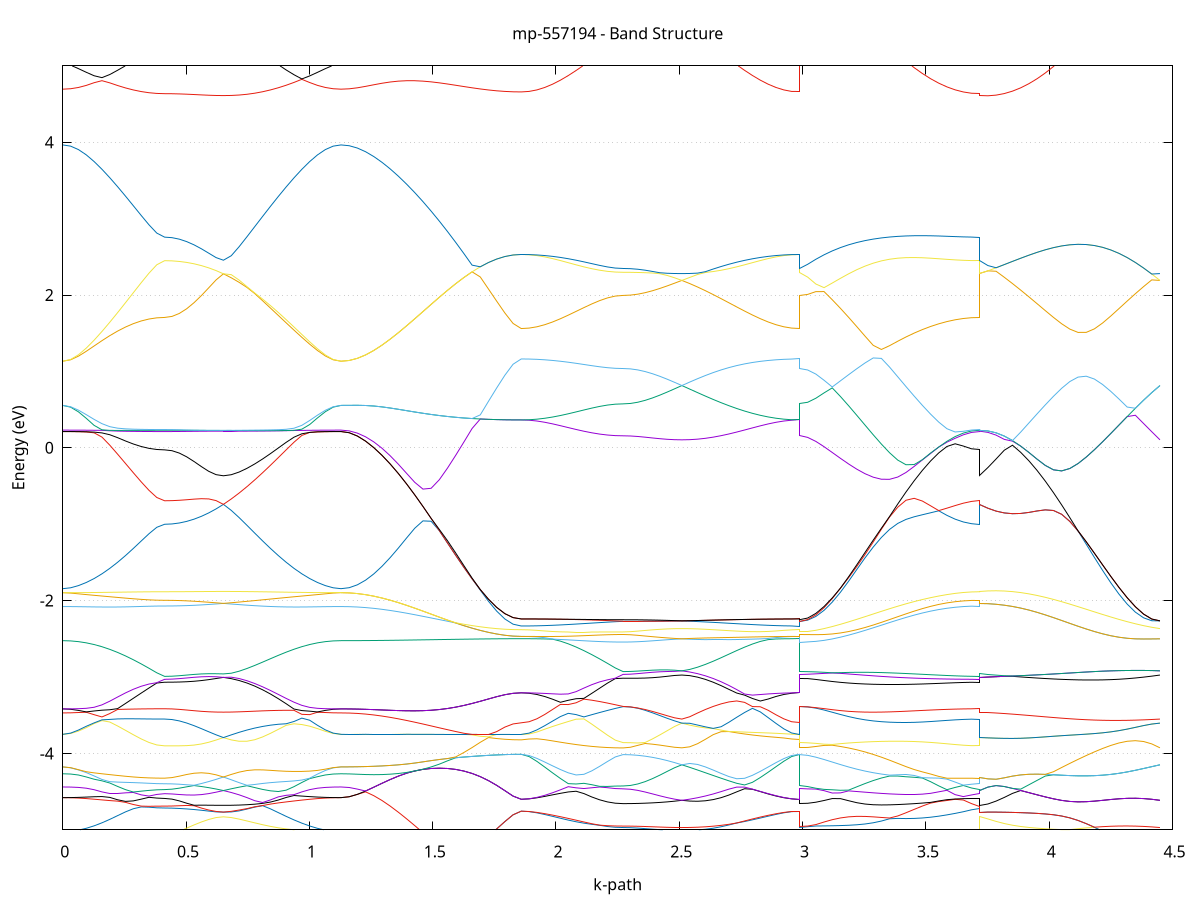 set title 'mp-557194 - Band Structure'
set xlabel 'k-path'
set ylabel 'Energy (eV)'
set grid y
set yrange [-5:5]
set terminal png size 800,600
set output 'mp-557194_bands_gnuplot.png'
plot '-' using 1:2 with lines notitle, '-' using 1:2 with lines notitle, '-' using 1:2 with lines notitle, '-' using 1:2 with lines notitle, '-' using 1:2 with lines notitle, '-' using 1:2 with lines notitle, '-' using 1:2 with lines notitle, '-' using 1:2 with lines notitle, '-' using 1:2 with lines notitle, '-' using 1:2 with lines notitle, '-' using 1:2 with lines notitle, '-' using 1:2 with lines notitle, '-' using 1:2 with lines notitle, '-' using 1:2 with lines notitle, '-' using 1:2 with lines notitle, '-' using 1:2 with lines notitle, '-' using 1:2 with lines notitle, '-' using 1:2 with lines notitle, '-' using 1:2 with lines notitle, '-' using 1:2 with lines notitle, '-' using 1:2 with lines notitle, '-' using 1:2 with lines notitle, '-' using 1:2 with lines notitle, '-' using 1:2 with lines notitle, '-' using 1:2 with lines notitle, '-' using 1:2 with lines notitle, '-' using 1:2 with lines notitle, '-' using 1:2 with lines notitle, '-' using 1:2 with lines notitle, '-' using 1:2 with lines notitle, '-' using 1:2 with lines notitle, '-' using 1:2 with lines notitle, '-' using 1:2 with lines notitle, '-' using 1:2 with lines notitle, '-' using 1:2 with lines notitle, '-' using 1:2 with lines notitle, '-' using 1:2 with lines notitle, '-' using 1:2 with lines notitle, '-' using 1:2 with lines notitle, '-' using 1:2 with lines notitle, '-' using 1:2 with lines notitle, '-' using 1:2 with lines notitle, '-' using 1:2 with lines notitle, '-' using 1:2 with lines notitle, '-' using 1:2 with lines notitle, '-' using 1:2 with lines notitle, '-' using 1:2 with lines notitle, '-' using 1:2 with lines notitle, '-' using 1:2 with lines notitle, '-' using 1:2 with lines notitle, '-' using 1:2 with lines notitle, '-' using 1:2 with lines notitle, '-' using 1:2 with lines notitle, '-' using 1:2 with lines notitle, '-' using 1:2 with lines notitle, '-' using 1:2 with lines notitle, '-' using 1:2 with lines notitle, '-' using 1:2 with lines notitle, '-' using 1:2 with lines notitle, '-' using 1:2 with lines notitle, '-' using 1:2 with lines notitle, '-' using 1:2 with lines notitle, '-' using 1:2 with lines notitle, '-' using 1:2 with lines notitle, '-' using 1:2 with lines notitle, '-' using 1:2 with lines notitle, '-' using 1:2 with lines notitle, '-' using 1:2 with lines notitle, '-' using 1:2 with lines notitle, '-' using 1:2 with lines notitle, '-' using 1:2 with lines notitle, '-' using 1:2 with lines notitle, '-' using 1:2 with lines notitle, '-' using 1:2 with lines notitle, '-' using 1:2 with lines notitle, '-' using 1:2 with lines notitle, '-' using 1:2 with lines notitle, '-' using 1:2 with lines notitle, '-' using 1:2 with lines notitle, '-' using 1:2 with lines notitle, '-' using 1:2 with lines notitle, '-' using 1:2 with lines notitle, '-' using 1:2 with lines notitle, '-' using 1:2 with lines notitle, '-' using 1:2 with lines notitle, '-' using 1:2 with lines notitle, '-' using 1:2 with lines notitle, '-' using 1:2 with lines notitle, '-' using 1:2 with lines notitle, '-' using 1:2 with lines notitle, '-' using 1:2 with lines notitle, '-' using 1:2 with lines notitle, '-' using 1:2 with lines notitle, '-' using 1:2 with lines notitle
0.000000 -22.043742
0.031766 -22.042442
0.063532 -22.038642
0.095298 -22.032342
0.127063 -22.023642
0.158829 -22.012542
0.190595 -21.999242
0.222361 -21.983842
0.254127 -21.966542
0.285893 -21.947742
0.317658 -21.927942
0.349424 -21.908142
0.381190 -21.891142
0.412956 -21.883542
0.412956 -21.883542
0.442759 -21.882542
0.472561 -21.879842
0.502364 -21.875142
0.532166 -21.868742
0.561969 -21.860542
0.591771 -21.850742
0.621574 -21.839142
0.651376 -21.826142
0.651376 -21.826142
0.683166 -21.842942
0.714955 -21.862642
0.746744 -21.883942
0.778534 -21.905642
0.810323 -21.926942
0.842112 -21.947342
0.873902 -21.966242
0.905691 -21.983642
0.937481 -21.999142
0.969270 -22.012442
1.001059 -22.023642
1.032849 -22.032342
1.064638 -22.038642
1.096427 -22.042442
1.128217 -22.043742
1.128217 -22.043742
1.161440 -22.042942
1.194663 -22.040442
1.227885 -22.036342
1.261108 -22.030442
1.294331 -22.023342
1.327554 -22.014842
1.360777 -22.005242
1.394000 -21.994542
1.427223 -21.983042
1.460446 -21.970942
1.493669 -21.958542
1.526892 -21.946142
1.560114 -21.933742
1.593337 -21.921742
1.626560 -21.910342
1.659783 -21.899942
1.693006 -21.890742
1.726229 -21.882942
1.759452 -21.876542
1.792675 -21.871842
1.825898 -21.869042
1.859121 -21.868142
1.859121 -21.868142
1.890886 -21.866742
1.922652 -21.862542
1.954418 -21.855742
1.986184 -21.846342
2.017950 -21.834242
2.049716 -21.819642
2.081481 -21.802642
2.113247 -21.783442
2.145013 -21.762242
2.176779 -21.739642
2.208545 -21.716442
2.240311 -21.695142
2.272077 -21.684742
2.272077 -21.684742
2.301879 -21.683642
2.331682 -21.680642
2.361484 -21.675642
2.391287 -21.668742
2.421089 -21.659842
2.450892 -21.649042
2.480694 -21.636442
2.510497 -21.622042
2.510497 -21.622042
2.542286 -21.641342
2.574076 -21.664742
2.605865 -21.689742
2.637654 -21.714842
2.669444 -21.739142
2.701233 -21.762042
2.733022 -21.783242
2.764812 -21.802542
2.796601 -21.819542
2.828391 -21.834142
2.860180 -21.846242
2.891969 -21.855742
2.923759 -21.862542
2.955548 -21.866742
2.987337 -21.868142
2.987337 -21.684742
3.020560 -21.685742
3.053783 -21.689042
3.087006 -21.694442
3.120229 -21.701742
3.153452 -21.710742
3.186675 -21.721342
3.219898 -21.733242
3.253121 -21.746042
3.286343 -21.759742
3.319566 -21.773842
3.352789 -21.787942
3.386012 -21.802042
3.419235 -21.815642
3.452458 -21.828542
3.485681 -21.840542
3.518904 -21.851342
3.552127 -21.860842
3.585350 -21.868842
3.618572 -21.875142
3.651795 -21.879842
3.685018 -21.882542
3.718241 -21.883542
3.718241 -21.826142
3.751464 -21.825642
3.784687 -21.823142
3.817910 -21.818942
3.851133 -21.812842
3.884356 -21.805042
3.917579 -21.795742
3.950801 -21.784942
3.984024 -21.772942
4.017247 -21.759942
4.050470 -21.746142
4.083693 -21.731842
4.116916 -21.717342
4.150139 -21.702842
4.183362 -21.688742
4.216585 -21.675242
4.249808 -21.662842
4.283030 -21.651542
4.316253 -21.641842
4.349476 -21.633842
4.382699 -21.627842
4.415922 -21.623842
4.449145 -21.622042
e
0.000000 -21.586742
0.031766 -21.588842
0.063532 -21.595342
0.095298 -21.605842
0.127063 -21.620042
0.158829 -21.637642
0.190595 -21.657842
0.222361 -21.680342
0.254127 -21.704242
0.285893 -21.729042
0.317658 -21.753942
0.349424 -21.777442
0.381190 -21.796742
0.412956 -21.805142
0.412956 -21.805142
0.442759 -21.804942
0.472561 -21.804242
0.502364 -21.803442
0.532166 -21.803042
0.561969 -21.803842
0.591771 -21.807142
0.621574 -21.814342
0.651376 -21.826042
0.651376 -21.826042
0.683166 -21.810442
0.714955 -21.793442
0.746744 -21.775142
0.778534 -21.755742
0.810323 -21.735542
0.842112 -21.714742
0.873902 -21.693942
0.905691 -21.673442
0.937481 -21.653742
0.969270 -21.635342
1.001059 -21.619142
1.032849 -21.605442
1.064638 -21.595242
1.096427 -21.588742
1.128217 -21.586742
1.128217 -21.586742
1.161440 -21.585542
1.194663 -21.582242
1.227885 -21.576542
1.261108 -21.568742
1.294331 -21.558942
1.327554 -21.547242
1.360777 -21.533742
1.394000 -21.518842
1.427223 -21.502642
1.460446 -21.485342
1.493669 -21.467442
1.526892 -21.449342
1.560114 -21.431242
1.593337 -21.413442
1.626560 -21.396542
1.659783 -21.380842
1.693006 -21.366742
1.726229 -21.354742
1.759452 -21.344942
1.792675 -21.337742
1.825898 -21.333242
1.859121 -21.331842
1.859121 -21.331842
1.890886 -21.334842
1.922652 -21.344142
1.954418 -21.359042
1.986184 -21.378842
2.017950 -21.402442
2.049716 -21.429142
2.081481 -21.457942
2.113247 -21.488142
2.145013 -21.519042
2.176779 -21.549542
2.208545 -21.578642
2.240311 -21.603542
2.272077 -21.615242
2.272077 -21.615242
2.301879 -21.614642
2.331682 -21.613042
2.361484 -21.610542
2.391287 -21.607742
2.421089 -21.605442
2.450892 -21.605442
2.480694 -21.610242
2.510497 -21.621942
2.510497 -21.621942
2.542286 -21.604742
2.574076 -21.585842
2.605865 -21.565242
2.637654 -21.543242
2.669444 -21.520042
2.701233 -21.495842
2.733022 -21.471042
2.764812 -21.446142
2.796601 -21.421642
2.828391 -21.398242
2.860180 -21.376842
2.891969 -21.358342
2.923759 -21.343942
2.955548 -21.334842
2.987337 -21.331842
2.987337 -21.615242
3.020560 -21.616242
3.053783 -21.619242
3.087006 -21.624342
3.120229 -21.631142
3.153452 -21.639642
3.186675 -21.649642
3.219898 -21.660842
3.253121 -21.673042
3.286343 -21.686042
3.319566 -21.699442
3.352789 -21.713042
3.386012 -21.726542
3.419235 -21.739642
3.452458 -21.752042
3.485681 -21.763542
3.518904 -21.774042
3.552127 -21.783242
3.585350 -21.790942
3.618572 -21.797142
3.651795 -21.801542
3.685018 -21.804242
3.718241 -21.805142
3.718241 -21.826042
3.751464 -21.825542
3.784687 -21.823042
3.817910 -21.818742
3.851133 -21.812642
3.884356 -21.804942
3.917579 -21.795542
3.950801 -21.784742
3.984024 -21.772842
4.017247 -21.759842
4.050470 -21.746042
4.083693 -21.731742
4.116916 -21.717242
4.150139 -21.702742
4.183362 -21.688642
4.216585 -21.675142
4.249808 -21.662642
4.283030 -21.651442
4.316253 -21.641642
4.349476 -21.633742
4.382699 -21.627642
4.415922 -21.623742
4.449145 -21.621942
e
0.000000 -21.586642
0.031766 -21.587742
0.063532 -21.590842
0.095298 -21.595642
0.127063 -21.601842
0.158829 -21.608842
0.190595 -21.616442
0.222361 -21.623942
0.254127 -21.631042
0.285893 -21.637242
0.317658 -21.642442
0.349424 -21.646242
0.381190 -21.648642
0.412956 -21.649342
0.412956 -21.649342
0.442759 -21.651242
0.472561 -21.656642
0.502364 -21.665042
0.532166 -21.675442
0.561969 -21.686442
0.591771 -21.696142
0.621574 -21.702742
0.651376 -21.704942
0.651376 -21.704942
0.683166 -21.702742
0.714955 -21.696742
0.746744 -21.688242
0.778534 -21.678042
0.810323 -21.666942
0.842112 -21.655142
0.873902 -21.643442
0.905691 -21.631942
0.937481 -21.621242
0.969270 -21.611442
1.001059 -21.602942
1.032849 -21.596042
1.064638 -21.590942
1.096427 -21.587842
1.128217 -21.586642
1.128217 -21.586642
1.161440 -21.585442
1.194663 -21.582042
1.227885 -21.576442
1.261108 -21.568642
1.294331 -21.558842
1.327554 -21.547042
1.360777 -21.533642
1.394000 -21.518642
1.427223 -21.502442
1.460446 -21.485242
1.493669 -21.467342
1.526892 -21.449242
1.560114 -21.431142
1.593337 -21.413342
1.626560 -21.396442
1.659783 -21.380742
1.693006 -21.366642
1.726229 -21.354542
1.759452 -21.344742
1.792675 -21.337542
1.825898 -21.333142
1.859121 -21.331742
1.859121 -21.331742
1.890886 -21.333542
1.922652 -21.338942
1.954418 -21.347042
1.986184 -21.357242
2.017950 -21.368542
2.049716 -21.380242
2.081481 -21.391542
2.113247 -21.401942
2.145013 -21.410942
2.176779 -21.418342
2.208545 -21.423742
2.240311 -21.427042
2.272077 -21.428042
2.272077 -21.428042
2.301879 -21.430842
2.331682 -21.438942
2.361484 -21.451442
2.391287 -21.467142
2.421089 -21.484242
2.450892 -21.500142
2.480694 -21.511342
2.510497 -21.515242
2.510497 -21.515242
2.542286 -21.511542
2.574076 -21.502242
2.605865 -21.489442
2.637654 -21.474442
2.669444 -21.458042
2.701233 -21.440742
2.733022 -21.423142
2.764812 -21.405642
2.796601 -21.388842
2.828391 -21.373342
2.860180 -21.359442
2.891969 -21.347842
2.923759 -21.339142
2.955548 -21.333642
2.987337 -21.331742
2.987337 -21.428042
3.020560 -21.429342
3.053783 -21.432842
3.087006 -21.438842
3.120229 -21.446942
3.153452 -21.456942
3.186675 -21.468742
3.219898 -21.481942
3.253121 -21.496142
3.286343 -21.511442
3.319566 -21.527042
3.352789 -21.542842
3.386012 -21.558542
3.419235 -21.573742
3.452458 -21.588142
3.485681 -21.601442
3.518904 -21.613542
3.552127 -21.624142
3.585350 -21.633042
3.618572 -21.640142
3.651795 -21.645242
3.685018 -21.648342
3.718241 -21.649342
3.718241 -21.704942
3.751464 -21.702742
3.784687 -21.698642
3.817910 -21.692842
3.851133 -21.685342
3.884356 -21.676242
3.917579 -21.665842
3.950801 -21.654242
3.984024 -21.641642
4.017247 -21.628442
4.050470 -21.614742
4.083693 -21.600942
4.116916 -21.587242
4.150139 -21.573942
4.183362 -21.561442
4.216585 -21.549942
4.249808 -21.539742
4.283030 -21.531042
4.316253 -21.524042
4.349476 -21.518842
4.382699 -21.515742
4.415922 -21.514442
4.449145 -21.515242
e
0.000000 -20.803242
0.031766 -20.803142
0.063532 -20.802942
0.095298 -20.802642
0.127063 -20.802242
0.158829 -20.801742
0.190595 -20.801342
0.222361 -20.800942
0.254127 -20.800542
0.285893 -20.800142
0.317658 -20.799842
0.349424 -20.799742
0.381190 -20.799542
0.412956 -20.799442
0.412956 -20.799442
0.442759 -20.799142
0.472561 -20.798442
0.502364 -20.797242
0.532166 -20.796042
0.561969 -20.794942
0.591771 -20.794042
0.621574 -20.793542
0.651376 -20.793442
0.651376 -20.793442
0.683166 -20.793642
0.714955 -20.794042
0.746744 -20.794842
0.778534 -20.795642
0.810323 -20.796742
0.842112 -20.797742
0.873902 -20.798742
0.905691 -20.799742
0.937481 -20.800742
0.969270 -20.801442
1.001059 -20.802142
1.032849 -20.802642
1.064638 -20.802942
1.096427 -20.803242
1.128217 -20.803242
1.128217 -20.803242
1.161440 -20.803142
1.194663 -20.802942
1.227885 -20.802542
1.261108 -20.801942
1.294331 -20.801342
1.327554 -20.800442
1.360777 -20.799442
1.394000 -20.798442
1.427223 -20.797442
1.460446 -20.796242
1.493669 -20.795042
1.526892 -20.794042
1.560114 -20.793042
1.593337 -20.792042
1.626560 -20.791142
1.659783 -20.790242
1.693006 -20.789642
1.726229 -20.789042
1.759452 -20.788642
1.792675 -20.788342
1.825898 -20.788042
1.859121 -20.788042
1.859121 -20.788042
1.890886 -20.786642
1.922652 -20.782742
1.954418 -20.776642
1.986184 -20.769142
2.017950 -20.760842
2.049716 -20.752342
2.081481 -20.744242
2.113247 -20.736842
2.145013 -20.730442
2.176779 -20.725342
2.208545 -20.721542
2.240311 -20.719342
2.272077 -20.718542
2.272077 -20.718542
2.301879 -20.716742
2.331682 -20.711942
2.361484 -20.705042
2.391287 -20.697242
2.421089 -20.690042
2.450892 -20.684342
2.480694 -20.680842
2.510497 -20.679742
2.510497 -20.679742
2.542286 -20.680942
2.574076 -20.684542
2.605865 -20.690042
2.637654 -20.697242
2.669444 -20.705842
2.701233 -20.715542
2.733022 -20.726042
2.764812 -20.736942
2.796601 -20.747842
2.828391 -20.758342
2.860180 -20.768042
2.891969 -20.776342
2.923759 -20.782642
2.955548 -20.786642
2.987337 -20.788042
2.987337 -20.718542
3.020560 -20.719042
3.053783 -20.720742
3.087006 -20.723442
3.120229 -20.727042
3.153452 -20.731342
3.186675 -20.736342
3.219898 -20.741742
3.253121 -20.747442
3.286343 -20.753342
3.319566 -20.759142
3.352789 -20.764842
3.386012 -20.770342
3.419235 -20.775542
3.452458 -20.780342
3.485681 -20.784642
3.518904 -20.788542
3.552127 -20.791842
3.585350 -20.794542
3.618572 -20.796742
3.651795 -20.798242
3.685018 -20.799242
3.718241 -20.799442
3.718241 -20.793442
3.751464 -20.795042
3.784687 -20.795842
3.817910 -20.795742
3.851133 -20.794742
3.884356 -20.792842
3.917579 -20.790042
3.950801 -20.786342
3.984024 -20.781742
4.017247 -20.776242
4.050470 -20.769842
4.083693 -20.762742
4.116916 -20.754942
4.150139 -20.746542
4.183362 -20.737742
4.216585 -20.728742
4.249808 -20.719642
4.283030 -20.710842
4.316253 -20.702542
4.349476 -20.695042
4.382699 -20.688542
4.415922 -20.683442
4.449145 -20.679742
e
0.000000 -20.803142
0.031766 -20.800142
0.063532 -20.791342
0.095298 -20.776942
0.127063 -20.757742
0.158829 -20.734342
0.190595 -20.707742
0.222361 -20.679042
0.254127 -20.649342
0.285893 -20.620342
0.317658 -20.593842
0.349424 -20.572042
0.381190 -20.557542
0.412956 -20.552442
0.412956 -20.552442
0.442759 -20.549642
0.472561 -20.541442
0.502364 -20.527942
0.532166 -20.509442
0.561969 -20.486742
0.591771 -20.460242
0.621574 -20.430842
0.651376 -20.399542
0.651376 -20.399542
0.683166 -20.434042
0.714955 -20.469342
0.746744 -20.505042
0.778534 -20.540842
0.810323 -20.576442
0.842112 -20.611242
0.873902 -20.645042
0.905691 -20.677142
0.937481 -20.707142
0.969270 -20.734142
1.001059 -20.757642
1.032849 -20.776942
1.064638 -20.791342
1.096427 -20.800142
1.128217 -20.803142
1.128217 -20.803142
1.161440 -20.803042
1.194663 -20.802842
1.227885 -20.802442
1.261108 -20.801842
1.294331 -20.801142
1.327554 -20.800342
1.360777 -20.799342
1.394000 -20.798342
1.427223 -20.797242
1.460446 -20.796142
1.493669 -20.794942
1.526892 -20.793942
1.560114 -20.792842
1.593337 -20.791842
1.626560 -20.791042
1.659783 -20.790142
1.693006 -20.789542
1.726229 -20.788942
1.759452 -20.788542
1.792675 -20.788142
1.825898 -20.787942
1.859121 -20.787942
1.859121 -20.787942
1.890886 -20.783942
1.922652 -20.772442
1.954418 -20.753842
1.986184 -20.729342
2.017950 -20.700042
2.049716 -20.667142
2.081481 -20.631842
2.113247 -20.595542
2.145013 -20.559742
2.176779 -20.526542
2.208545 -20.498642
2.240311 -20.479442
2.272077 -20.472442
2.272077 -20.472442
2.301879 -20.470642
2.331682 -20.465042
2.361484 -20.455342
2.391287 -20.441142
2.421089 -20.422142
2.450892 -20.398342
2.480694 -20.370342
2.510497 -20.338942
2.510497 -20.338942
2.542286 -20.374542
2.574076 -20.411142
2.605865 -20.448542
2.637654 -20.486442
2.669444 -20.524542
2.701233 -20.562342
2.733022 -20.599542
2.764812 -20.635642
2.796601 -20.669942
2.828391 -20.701842
2.860180 -20.730242
2.891969 -20.754142
2.923759 -20.772442
2.955548 -20.783942
2.987337 -20.787942
2.987337 -20.472442
3.020560 -20.473042
3.053783 -20.474642
3.087006 -20.477242
3.120229 -20.480742
3.153452 -20.485042
3.186675 -20.489942
3.219898 -20.495242
3.253121 -20.500842
3.286343 -20.506642
3.319566 -20.512342
3.352789 -20.518042
3.386012 -20.523442
3.419235 -20.528642
3.452458 -20.533342
3.485681 -20.537642
3.518904 -20.541442
3.552127 -20.544742
3.585350 -20.547442
3.618572 -20.549542
3.651795 -20.551142
3.685018 -20.552042
3.718241 -20.552442
3.718241 -20.399542
3.751464 -20.397842
3.784687 -20.395542
3.817910 -20.392942
3.851133 -20.389842
3.884356 -20.386242
3.917579 -20.382442
3.950801 -20.378242
3.984024 -20.373842
4.017247 -20.369242
4.050470 -20.364642
4.083693 -20.360142
4.116916 -20.355642
4.150139 -20.351442
4.183362 -20.347542
4.216585 -20.344042
4.249808 -20.341142
4.283030 -20.338842
4.316253 -20.337342
4.349476 -20.336542
4.382699 -20.336542
4.415922 -20.337342
4.449145 -20.338942
e
0.000000 -20.300142
0.031766 -20.298842
0.063532 -20.294942
0.095298 -20.288542
0.127063 -20.280242
0.158829 -20.270242
0.190595 -20.259242
0.222361 -20.247742
0.254127 -20.236342
0.285893 -20.225842
0.317658 -20.216642
0.349424 -20.209642
0.381190 -20.205142
0.412956 -20.203542
0.412956 -20.203542
0.442759 -20.211842
0.472561 -20.230742
0.502364 -20.254242
0.532166 -20.280142
0.561969 -20.308042
0.591771 -20.337342
0.621574 -20.367842
0.651376 -20.399442
0.651376 -20.399442
0.683166 -20.365042
0.714955 -20.330942
0.746744 -20.299242
0.778534 -20.272442
0.810323 -20.253642
0.842112 -20.244842
0.873902 -20.245042
0.905691 -20.251242
0.937481 -20.260542
0.969270 -20.270642
1.001059 -20.280242
1.032849 -20.288542
1.064638 -20.294942
1.096427 -20.298842
1.128217 -20.300142
1.128217 -20.300142
1.161440 -20.299742
1.194663 -20.298242
1.227885 -20.295642
1.261108 -20.292142
1.294331 -20.287642
1.327554 -20.282242
1.360777 -20.275942
1.394000 -20.268842
1.427223 -20.260942
1.460446 -20.252342
1.493669 -20.243342
1.526892 -20.233842
1.560114 -20.224142
1.593337 -20.214342
1.626560 -20.204942
1.659783 -20.195942
1.693006 -20.187742
1.726229 -20.180542
1.759452 -20.174442
1.792675 -20.170042
1.825898 -20.167342
1.859121 -20.166342
1.859121 -20.166342
1.890886 -20.165442
1.922652 -20.162842
1.954418 -20.158642
1.986184 -20.152842
2.017950 -20.145942
2.049716 -20.138142
2.081481 -20.129742
2.113247 -20.121242
2.145013 -20.113342
2.176779 -20.106242
2.208545 -20.110642
2.240311 -20.127542
2.272077 -20.133642
2.272077 -20.133642
2.301879 -20.144642
2.331682 -20.165742
2.361484 -20.190442
2.391287 -20.217042
2.421089 -20.245442
2.450892 -20.275242
2.480694 -20.306442
2.510497 -20.338842
2.510497 -20.338842
2.542286 -20.302542
2.574076 -20.264842
2.605865 -20.227142
2.637654 -20.191542
2.669444 -20.161042
2.701233 -20.140342
2.733022 -20.132242
2.764812 -20.133642
2.796601 -20.139342
2.828391 -20.146242
2.860180 -20.152942
2.891969 -20.158642
2.923759 -20.162842
2.955548 -20.165442
2.987337 -20.166342
2.987337 -20.133642
3.020560 -20.133842
3.053783 -20.134142
3.087006 -20.134742
3.120229 -20.135542
3.153452 -20.136742
3.186675 -20.138442
3.219898 -20.140842
3.253121 -20.144342
3.286343 -20.149242
3.319566 -20.155142
3.352789 -20.161542
3.386012 -20.167942
3.419235 -20.174142
3.452458 -20.179942
3.485681 -20.185242
3.518904 -20.189942
3.552127 -20.194042
3.585350 -20.197442
3.618572 -20.200042
3.651795 -20.202042
3.685018 -20.203142
3.718241 -20.203542
3.718241 -20.399442
3.751464 -20.397742
3.784687 -20.395442
3.817910 -20.392842
3.851133 -20.389742
3.884356 -20.386142
3.917579 -20.382342
3.950801 -20.378142
3.984024 -20.373742
4.017247 -20.369242
4.050470 -20.364542
4.083693 -20.360042
4.116916 -20.355542
4.150139 -20.351342
4.183362 -20.347442
4.216585 -20.343942
4.249808 -20.341042
4.283030 -20.338742
4.316253 -20.337242
4.349476 -20.336442
4.382699 -20.336442
4.415922 -20.337242
4.449145 -20.338842
e
0.000000 -19.933842
0.031766 -19.936142
0.063532 -19.942942
0.095298 -19.954042
0.127063 -19.969142
0.158829 -19.987842
0.190595 -20.009542
0.222361 -20.033542
0.254127 -20.058742
0.285893 -20.083842
0.317658 -20.107242
0.349424 -20.126742
0.381190 -20.139842
0.412956 -20.144542
0.412956 -20.144542
0.442759 -20.137642
0.472561 -20.123042
0.502364 -20.106642
0.532166 -20.090442
0.561969 -20.075042
0.591771 -20.060442
0.621574 -20.046942
0.651376 -20.034242
0.651376 -20.034242
0.683166 -20.047342
0.714955 -20.059742
0.746744 -20.070242
0.778534 -20.076442
0.810323 -20.075942
0.842112 -20.066942
0.873902 -20.050442
0.905691 -20.029742
0.937481 -20.007942
0.969270 -19.987242
1.001059 -19.968942
1.032849 -19.953942
1.064638 -19.942942
1.096427 -19.936042
1.128217 -19.933842
1.128217 -19.933842
1.161440 -19.933642
1.194663 -19.933142
1.227885 -19.932242
1.261108 -19.931142
1.294331 -19.929642
1.327554 -19.927842
1.360777 -19.925842
1.394000 -19.923442
1.427223 -19.920942
1.460446 -19.918142
1.493669 -19.915242
1.526892 -19.912142
1.560114 -19.908942
1.593337 -19.905842
1.626560 -19.902542
1.659783 -19.899542
1.693006 -19.896842
1.726229 -19.894442
1.759452 -19.892442
1.792675 -19.891042
1.825898 -19.890142
1.859121 -19.889742
1.859121 -19.889742
1.890886 -19.892242
1.922652 -19.899642
1.954418 -19.911842
1.986184 -19.928442
2.017950 -19.949042
2.049716 -19.973242
2.081481 -20.000142
2.113247 -20.028942
2.145013 -20.058342
2.176779 -20.086342
2.208545 -20.100742
2.240311 -20.097142
2.272077 -20.095842
2.272077 -20.095842
2.301879 -20.086542
2.331682 -20.069942
2.361484 -20.052842
2.391287 -20.036542
2.421089 -20.021442
2.450892 -20.007242
2.480694 -19.994242
2.510497 -19.982242
2.510497 -19.982242
2.542286 -19.994842
2.574076 -20.007542
2.605865 -20.019542
2.637654 -20.029542
2.669444 -20.035242
2.701233 -20.032142
2.733022 -20.017742
2.764812 -19.995742
2.796601 -19.971542
2.828391 -19.948442
2.860180 -19.928242
2.891969 -19.911842
2.923759 -19.899642
2.955548 -19.892242
2.987337 -19.889742
2.987337 -20.095842
3.020560 -20.096642
3.053783 -20.098642
3.087006 -20.101942
3.120229 -20.106242
3.153452 -20.111442
3.186675 -20.117042
3.219898 -20.122442
3.253121 -20.127242
3.286343 -20.130842
3.319566 -20.133542
3.352789 -20.135542
3.386012 -20.137142
3.419235 -20.138542
3.452458 -20.139742
3.485681 -20.140742
3.518904 -20.141742
3.552127 -20.142542
3.585350 -20.143242
3.618572 -20.143742
3.651795 -20.144142
3.685018 -20.144442
3.718241 -20.144542
3.718241 -20.034242
3.751464 -20.034742
3.784687 -20.034742
3.817910 -20.034442
3.851133 -20.033742
3.884356 -20.032642
3.917579 -20.031142
3.950801 -20.029242
3.984024 -20.027042
4.017247 -20.024442
4.050470 -20.021442
4.083693 -20.018142
4.116916 -20.014642
4.150139 -20.010742
4.183362 -20.006742
4.216585 -20.002642
4.249808 -19.998642
4.283030 -19.994742
4.316253 -19.991142
4.349476 -19.987942
4.382699 -19.985342
4.415922 -19.983442
4.449145 -19.982242
e
0.000000 -19.933842
0.031766 -19.934242
0.063532 -19.935842
0.095298 -19.938342
0.127063 -19.941642
0.158829 -19.945742
0.190595 -19.950442
0.222361 -19.955542
0.254127 -19.960642
0.285893 -19.965642
0.317658 -19.970142
0.349424 -19.973742
0.381190 -19.976042
0.412956 -19.976842
0.412956 -19.976842
0.442759 -19.977842
0.472561 -19.980942
0.502364 -19.985842
0.532166 -19.992642
0.561969 -20.001142
0.591771 -20.011042
0.621574 -20.022242
0.651376 -20.034242
0.651376 -20.034242
0.683166 -20.021642
0.714955 -20.010042
0.746744 -19.999342
0.778534 -19.989442
0.810323 -19.980342
0.842112 -19.971942
0.873902 -19.964342
0.905691 -19.957542
0.937481 -19.951542
0.969270 -19.946242
1.001059 -19.941842
1.032849 -19.938442
1.064638 -19.935842
1.096427 -19.934342
1.128217 -19.933842
1.128217 -19.933842
1.161440 -19.933642
1.194663 -19.933142
1.227885 -19.932242
1.261108 -19.931142
1.294331 -19.929642
1.327554 -19.927842
1.360777 -19.925842
1.394000 -19.923442
1.427223 -19.920842
1.460446 -19.918142
1.493669 -19.915242
1.526892 -19.912142
1.560114 -19.908942
1.593337 -19.905842
1.626560 -19.902542
1.659783 -19.899542
1.693006 -19.896842
1.726229 -19.894442
1.759452 -19.892442
1.792675 -19.891042
1.825898 -19.890042
1.859121 -19.889742
1.859121 -19.889742
1.890886 -19.890242
1.922652 -19.891642
1.954418 -19.893942
1.986184 -19.896942
2.017950 -19.900742
2.049716 -19.905042
2.081481 -19.909642
2.113247 -19.914442
2.145013 -19.919042
2.176779 -19.923242
2.208545 -19.926542
2.240311 -19.928742
2.272077 -19.929542
2.272077 -19.929542
2.301879 -19.930442
2.331682 -19.933142
2.361484 -19.937642
2.391287 -19.943842
2.421089 -19.951642
2.450892 -19.960742
2.480694 -19.971042
2.510497 -19.982242
2.510497 -19.982242
2.542286 -19.970442
2.574076 -19.959542
2.605865 -19.949542
2.637654 -19.940442
2.669444 -19.932142
2.701233 -19.924542
2.733022 -19.917642
2.764812 -19.911442
2.796601 -19.905942
2.828391 -19.901142
2.860180 -19.897242
2.891969 -19.894042
2.923759 -19.891642
2.955548 -19.890242
2.987337 -19.889742
2.987337 -19.929542
3.020560 -19.929942
3.053783 -19.930942
3.087006 -19.932542
3.120229 -19.934742
3.153452 -19.937342
3.186675 -19.940342
3.219898 -19.943542
3.253121 -19.946942
3.286343 -19.950442
3.319566 -19.953842
3.352789 -19.957142
3.386012 -19.960242
3.419235 -19.963242
3.452458 -19.965942
3.485681 -19.968442
3.518904 -19.970542
3.552127 -19.972442
3.585350 -19.974042
3.618572 -19.975242
3.651795 -19.976142
3.685018 -19.976642
3.718241 -19.976842
3.718241 -20.034242
3.751464 -20.034642
3.784687 -20.034742
3.817910 -20.034442
3.851133 -20.033742
3.884356 -20.032542
3.917579 -20.031142
3.950801 -20.029242
3.984024 -20.027042
4.017247 -20.024442
4.050470 -20.021442
4.083693 -20.018142
4.116916 -20.014542
4.150139 -20.010742
4.183362 -20.006742
4.216585 -20.002642
4.249808 -19.998642
4.283030 -19.994642
4.316253 -19.991042
4.349476 -19.987942
4.382699 -19.985342
4.415922 -19.983442
4.449145 -19.982242
e
0.000000 -19.768142
0.031766 -19.767942
0.063532 -19.767342
0.095298 -19.766342
0.127063 -19.765142
0.158829 -19.763742
0.190595 -19.762142
0.222361 -19.760642
0.254127 -19.759242
0.285893 -19.757842
0.317658 -19.756742
0.349424 -19.755942
0.381190 -19.755442
0.412956 -19.755242
0.412956 -19.755242
0.442759 -19.755142
0.472561 -19.755042
0.502364 -19.754742
0.532166 -19.754442
0.561969 -19.754142
0.591771 -19.753842
0.621574 -19.753742
0.651376 -19.753642
0.651376 -19.753642
0.683166 -19.753742
0.714955 -19.754042
0.746744 -19.754542
0.778534 -19.755342
0.810323 -19.756342
0.842112 -19.757642
0.873902 -19.759042
0.905691 -19.760542
0.937481 -19.762142
0.969270 -19.763642
1.001059 -19.765142
1.032849 -19.766342
1.064638 -19.767342
1.096427 -19.767942
1.128217 -19.768142
1.128217 -19.768142
1.161440 -19.768142
1.194663 -19.767942
1.227885 -19.767742
1.261108 -19.767342
1.294331 -19.766942
1.327554 -19.766442
1.360777 -19.765742
1.394000 -19.765042
1.427223 -19.764342
1.460446 -19.763542
1.493669 -19.762842
1.526892 -19.762042
1.560114 -19.761242
1.593337 -19.760442
1.626560 -19.759842
1.659783 -19.759242
1.693006 -19.758642
1.726229 -19.758242
1.759452 -19.757842
1.792675 -19.757542
1.825898 -19.757342
1.859121 -19.757342
1.859121 -19.757342
1.890886 -19.757142
1.922652 -19.756542
1.954418 -19.755742
1.986184 -19.754542
2.017950 -19.753142
2.049716 -19.751742
2.081481 -19.750142
2.113247 -19.748742
2.145013 -19.747542
2.176779 -19.746442
2.208545 -19.745642
2.240311 -19.745142
2.272077 -19.744942
2.272077 -19.744942
2.301879 -19.744942
2.331682 -19.744742
2.361484 -19.744542
2.391287 -19.744242
2.421089 -19.744042
2.450892 -19.743742
2.480694 -19.743542
2.510497 -19.743542
2.510497 -19.743542
2.542286 -19.743642
2.574076 -19.743842
2.605865 -19.744342
2.637654 -19.745142
2.669444 -19.746142
2.701233 -19.747342
2.733022 -19.748642
2.764812 -19.750142
2.796601 -19.751642
2.828391 -19.753142
2.860180 -19.754542
2.891969 -19.755742
2.923759 -19.756542
2.955548 -19.757142
2.987337 -19.757342
2.987337 -19.744942
3.020560 -19.745042
3.053783 -19.745242
3.087006 -19.745442
3.120229 -19.745842
3.153452 -19.746242
3.186675 -19.746842
3.219898 -19.747342
3.253121 -19.748042
3.286343 -19.748742
3.319566 -19.749442
3.352789 -19.750142
3.386012 -19.750842
3.419235 -19.751542
3.452458 -19.752242
3.485681 -19.752842
3.518904 -19.753442
3.552127 -19.753942
3.585350 -19.754442
3.618572 -19.754742
3.651795 -19.755042
3.685018 -19.755242
3.718241 -19.755242
3.718241 -19.753642
3.751464 -19.753642
3.784687 -19.753442
3.817910 -19.753142
3.851133 -19.752842
3.884356 -19.752342
3.917579 -19.751842
3.950801 -19.751242
3.984024 -19.750642
4.017247 -19.749942
4.050470 -19.749242
4.083693 -19.748542
4.116916 -19.747842
4.150139 -19.747042
4.183362 -19.746442
4.216585 -19.745742
4.249808 -19.745242
4.283030 -19.744642
4.316253 -19.744242
4.349476 -19.743942
4.382699 -19.743642
4.415922 -19.743542
4.449145 -19.743542
e
0.000000 -17.327342
0.031766 -17.327342
0.063532 -17.327242
0.095298 -17.327042
0.127063 -17.326842
0.158829 -17.326642
0.190595 -17.326242
0.222361 -17.325842
0.254127 -17.325442
0.285893 -17.325042
0.317658 -17.324542
0.349424 -17.324242
0.381190 -17.323942
0.412956 -17.323842
0.412956 -17.323842
0.442759 -17.323842
0.472561 -17.323842
0.502364 -17.323642
0.532166 -17.323442
0.561969 -17.323242
0.591771 -17.322942
0.621574 -17.322642
0.651376 -17.322342
0.651376 -17.322342
0.683166 -17.322642
0.714955 -17.323142
0.746744 -17.323542
0.778534 -17.324042
0.810323 -17.324442
0.842112 -17.324942
0.873902 -17.325442
0.905691 -17.325842
0.937481 -17.326242
0.969270 -17.326542
1.001059 -17.326842
1.032849 -17.327042
1.064638 -17.327242
1.096427 -17.327442
1.128217 -17.327342
1.128217 -17.327342
1.161440 -17.331742
1.194663 -17.344342
1.227885 -17.364942
1.261108 -17.393142
1.294331 -17.428142
1.327554 -17.469342
1.360777 -17.515442
1.394000 -17.565842
1.427223 -17.619242
1.460446 -17.674742
1.493669 -17.731142
1.526892 -17.787342
1.560114 -17.842242
1.593337 -17.894842
1.626560 -17.944142
1.659783 -17.989242
1.693006 -18.029142
1.726229 -18.063042
1.759452 -18.090042
1.792675 -18.109842
1.825898 -18.121942
1.859121 -18.126042
1.859121 -18.126042
1.890886 -18.125842
1.922652 -18.125242
1.954418 -18.124342
1.986184 -18.123142
2.017950 -18.121542
2.049716 -18.119842
2.081481 -18.117742
2.113247 -18.115642
2.145013 -18.113542
2.176779 -18.111442
2.208545 -18.109642
2.240311 -18.108242
2.272077 -18.107642
2.272077 -18.107642
2.301879 -18.107542
2.331682 -18.107242
2.361484 -18.106642
2.391287 -18.105942
2.421089 -18.105042
2.450892 -18.103942
2.480694 -18.102742
2.510497 -18.101442
2.510497 -18.101442
2.542286 -18.103042
2.574076 -18.104842
2.605865 -18.106842
2.637654 -18.108942
2.669444 -18.111142
2.701233 -18.113442
2.733022 -18.115642
2.764812 -18.117742
2.796601 -18.119742
2.828391 -18.121542
2.860180 -18.123042
2.891969 -18.124342
2.923759 -18.125242
2.955548 -18.125842
2.987337 -18.126042
2.987337 -18.107642
3.020560 -18.103742
3.053783 -18.091842
3.087006 -18.072342
3.120229 -18.045742
3.153452 -18.012442
3.186675 -17.973342
3.219898 -17.929042
3.253121 -17.880642
3.286343 -17.828942
3.319566 -17.774942
3.352789 -17.719742
3.386012 -17.664342
3.419235 -17.609842
3.452458 -17.557342
3.485681 -17.507942
3.518904 -17.462642
3.552127 -17.422342
3.585350 -17.388042
3.618572 -17.360442
3.651795 -17.340342
3.685018 -17.328042
3.718241 -17.323842
3.718241 -17.322342
3.751464 -17.326742
3.784687 -17.339242
3.817910 -17.359542
3.851133 -17.387242
3.884356 -17.421542
3.917579 -17.461842
3.950801 -17.507242
3.984024 -17.556542
4.017247 -17.608942
4.050470 -17.663242
4.083693 -17.718342
4.116916 -17.773342
4.150139 -17.827042
4.183362 -17.878342
4.216585 -17.926442
4.249808 -17.970242
4.283030 -18.008842
4.316253 -18.041542
4.349476 -18.067742
4.382699 -18.086642
4.415922 -18.097942
4.449145 -18.101442
e
0.000000 -17.317242
0.031766 -17.317242
0.063532 -17.317342
0.095298 -17.317442
0.127063 -17.317642
0.158829 -17.318042
0.190595 -17.318342
0.222361 -17.318742
0.254127 -17.319142
0.285893 -17.319542
0.317658 -17.319942
0.349424 -17.320342
0.381190 -17.320642
0.412956 -17.320742
0.412956 -17.320742
0.442759 -17.320742
0.472561 -17.320842
0.502364 -17.320942
0.532166 -17.321042
0.561969 -17.321242
0.591771 -17.321542
0.621574 -17.321942
0.651376 -17.322242
0.651376 -17.322242
0.683166 -17.321842
0.714955 -17.321342
0.746744 -17.320842
0.778534 -17.320442
0.810323 -17.319942
0.842112 -17.319442
0.873902 -17.319042
0.905691 -17.318642
0.937481 -17.318342
0.969270 -17.317942
1.001059 -17.317642
1.032849 -17.317442
1.064638 -17.317342
1.096427 -17.317242
1.128217 -17.317242
1.128217 -17.317242
1.161440 -17.321342
1.194663 -17.333342
1.227885 -17.352942
1.261108 -17.379842
1.294331 -17.413342
1.327554 -17.452642
1.360777 -17.496742
1.394000 -17.545042
1.427223 -17.596342
1.460446 -17.649542
1.493669 -17.703742
1.526892 -17.757842
1.560114 -17.810642
1.593337 -17.861242
1.626560 -17.908642
1.659783 -17.951842
1.693006 -17.990142
1.726229 -18.022642
1.759452 -18.048642
1.792675 -18.067642
1.825898 -18.079242
1.859121 -18.083142
1.859121 -18.083142
1.890886 -18.083142
1.922652 -18.083542
1.954418 -18.084042
1.986184 -18.084842
2.017950 -18.085842
2.049716 -18.087042
2.081481 -18.088442
2.113247 -18.089942
2.145013 -18.091642
2.176779 -18.093242
2.208545 -18.094742
2.240311 -18.095942
2.272077 -18.096442
2.272077 -18.096442
2.301879 -18.096442
2.331682 -18.096642
2.361484 -18.096942
2.391287 -18.097442
2.421089 -18.098042
2.450892 -18.098942
2.480694 -18.100042
2.510497 -18.101342
2.510497 -18.101342
2.542286 -18.099742
2.574076 -18.098042
2.605865 -18.096342
2.637654 -18.094642
2.669444 -18.093042
2.701233 -18.091342
2.733022 -18.089742
2.764812 -18.088342
2.796601 -18.086942
2.828391 -18.085842
2.860180 -18.084842
2.891969 -18.084042
2.923759 -18.083442
2.955548 -18.083142
2.987337 -18.083142
2.987337 -18.096442
3.020560 -18.092542
3.053783 -18.080942
3.087006 -18.062042
3.120229 -18.035942
3.153452 -18.003342
3.186675 -17.964942
3.219898 -17.921442
3.253121 -17.873642
3.286343 -17.822642
3.319566 -17.769242
3.352789 -17.714642
3.386012 -17.659742
3.419235 -17.605642
3.452458 -17.553542
3.485681 -17.504442
3.518904 -17.459342
3.552127 -17.419242
3.585350 -17.385042
3.618572 -17.357542
3.651795 -17.337242
3.685018 -17.324942
3.718241 -17.320742
3.718241 -17.322242
3.751464 -17.326642
3.784687 -17.339142
3.817910 -17.359442
3.851133 -17.387142
3.884356 -17.421442
3.917579 -17.461842
3.950801 -17.507142
3.984024 -17.556442
4.017247 -17.608842
4.050470 -17.663142
4.083693 -17.718342
4.116916 -17.773242
4.150139 -17.826942
4.183362 -17.878242
4.216585 -17.926342
4.249808 -17.970142
4.283030 -18.008742
4.316253 -18.041542
4.349476 -18.067642
4.382699 -18.086542
4.415922 -18.097842
4.449145 -18.101342
e
0.000000 -17.317242
0.031766 -17.317242
0.063532 -17.317242
0.095298 -17.317342
0.127063 -17.317342
0.158829 -17.317442
0.190595 -17.317542
0.222361 -17.317642
0.254127 -17.317642
0.285893 -17.317742
0.317658 -17.317742
0.349424 -17.317842
0.381190 -17.317842
0.412956 -17.317942
0.412956 -17.317942
0.442759 -17.317942
0.472561 -17.317942
0.502364 -17.317942
0.532166 -17.317942
0.561969 -17.317942
0.591771 -17.318042
0.621574 -17.318042
0.651376 -17.318042
0.651376 -17.318042
0.683166 -17.318042
0.714955 -17.317942
0.746744 -17.317942
0.778534 -17.317842
0.810323 -17.317742
0.842112 -17.317742
0.873902 -17.317742
0.905691 -17.317642
0.937481 -17.317542
0.969270 -17.317542
1.001059 -17.317342
1.032849 -17.317342
1.064638 -17.317242
1.096427 -17.317242
1.128217 -17.317242
1.128217 -17.317242
1.161440 -17.321242
1.194663 -17.333242
1.227885 -17.352842
1.261108 -17.379742
1.294331 -17.413242
1.327554 -17.452542
1.360777 -17.496742
1.394000 -17.544942
1.427223 -17.596242
1.460446 -17.649442
1.493669 -17.703742
1.526892 -17.757742
1.560114 -17.810542
1.593337 -17.861142
1.626560 -17.908542
1.659783 -17.951742
1.693006 -17.990042
1.726229 -18.022542
1.759452 -18.048542
1.792675 -18.067542
1.825898 -18.079142
1.859121 -18.083042
1.859121 -18.083042
1.890886 -18.083042
1.922652 -18.083142
1.954418 -18.083342
1.986184 -18.083442
2.017950 -18.083542
2.049716 -18.083742
2.081481 -18.083842
2.113247 -18.084042
2.145013 -18.084142
2.176779 -18.084342
2.208545 -18.084442
2.240311 -18.084442
2.272077 -18.084442
2.272077 -18.084442
2.301879 -18.084542
2.331682 -18.084642
2.361484 -18.084842
2.391287 -18.085042
2.421089 -18.085242
2.450892 -18.085342
2.480694 -18.085442
2.510497 -18.085542
2.510497 -18.085542
2.542286 -18.085542
2.574076 -18.085342
2.605865 -18.085242
2.637654 -18.085042
2.669444 -18.084842
2.701233 -18.084542
2.733022 -18.084242
2.764812 -18.084042
2.796601 -18.083742
2.828391 -18.083642
2.860180 -18.083442
2.891969 -18.083342
2.923759 -18.083242
2.955548 -18.083142
2.987337 -18.083042
2.987337 -18.084442
3.020560 -18.080542
3.053783 -18.068842
3.087006 -18.049642
3.120229 -18.023342
3.153452 -17.990542
3.186675 -17.952042
3.219898 -17.908442
3.253121 -17.860842
3.286343 -17.810042
3.319566 -17.757142
3.352789 -17.703042
3.386012 -17.648842
3.419235 -17.595542
3.452458 -17.544342
3.485681 -17.496142
3.518904 -17.452042
3.552127 -17.412942
3.585350 -17.379742
3.618572 -17.353042
3.651795 -17.333642
3.685018 -17.321842
3.718241 -17.317942
3.718241 -17.318042
3.751464 -17.321442
3.784687 -17.332842
3.817910 -17.352042
3.851133 -17.378442
3.884356 -17.411442
3.917579 -17.450342
3.950801 -17.494242
3.984024 -17.542142
4.017247 -17.593242
4.050470 -17.646242
4.083693 -17.700342
4.116916 -17.754342
4.150139 -17.807242
4.183362 -17.858042
4.216585 -17.905742
4.249808 -17.949442
4.283030 -17.988242
4.316253 -18.021442
4.349476 -18.048242
4.382699 -18.068142
4.415922 -18.080642
4.449145 -18.085542
e
0.000000 -12.435842
0.031766 -12.431242
0.063532 -12.417542
0.095298 -12.394842
0.127063 -12.363442
0.158829 -12.323642
0.190595 -12.275942
0.222361 -12.220742
0.254127 -12.158842
0.285893 -12.090842
0.317658 -12.017742
0.349424 -11.940942
0.381190 -11.864242
0.412956 -11.815242
0.412956 -11.815242
0.442759 -11.812542
0.472561 -11.804542
0.502364 -11.791142
0.532166 -11.772442
0.561969 -11.748642
0.591771 -11.719842
0.621574 -11.686142
0.651376 -11.647742
0.651376 -11.647742
0.683166 -11.707442
0.714955 -11.783142
0.746744 -11.862542
0.778534 -11.941742
0.810323 -12.018342
0.842112 -12.091142
0.873902 -12.158842
0.905691 -12.220642
0.937481 -12.275742
0.969270 -12.323542
1.001059 -12.363342
1.032849 -12.394842
1.064638 -12.417542
1.096427 -12.431242
1.128217 -12.435842
1.128217 -12.435842
1.161440 -12.433442
1.194663 -12.426142
1.227885 -12.414342
1.261108 -12.398342
1.294331 -12.378742
1.327554 -12.356142
1.360777 -12.331042
1.394000 -12.304342
1.427223 -12.276642
1.460446 -12.248542
1.493669 -12.220842
1.526892 -12.193842
1.560114 -12.168042
1.593337 -12.144042
1.626560 -12.122042
1.659783 -12.102442
1.693006 -12.085542
1.726229 -12.071442
1.759452 -12.060242
1.792675 -12.052242
1.825898 -12.047342
1.859121 -12.045742
1.859121 -12.045742
1.890886 -12.041142
1.922652 -12.027442
1.954418 -12.004742
1.986184 -11.973242
2.017950 -11.933242
2.049716 -11.885142
2.081481 -11.829442
2.113247 -11.766642
2.145013 -11.697242
2.176779 -11.621942
2.208545 -11.541342
2.240311 -11.456542
2.272077 -11.383342
2.272077 -11.383342
2.301879 -11.380542
2.331682 -11.372342
2.361484 -11.358742
2.391287 -11.339742
2.421089 -11.315542
2.450892 -11.286442
2.480694 -11.253042
2.510497 -11.225042
2.510497 -11.225042
2.542286 -11.287942
2.574076 -11.374342
2.605865 -11.460242
2.637654 -11.543542
2.669444 -11.623042
2.701233 -11.697642
2.733022 -11.766742
2.764812 -11.829342
2.796601 -11.885042
2.828391 -11.933042
2.860180 -11.973142
2.891969 -12.004642
2.923759 -12.027342
2.955548 -12.041142
2.987337 -12.045742
2.987337 -11.383342
3.020560 -11.384642
3.053783 -11.388442
3.087006 -11.394842
3.120229 -11.403742
3.153452 -11.415042
3.186675 -11.428742
3.219898 -11.444542
3.253121 -11.465442
3.286343 -11.494442
3.319566 -11.525542
3.352789 -11.558042
3.386012 -11.591542
3.419235 -11.625242
3.452458 -11.658442
3.485681 -11.690442
3.518904 -11.720342
3.552127 -11.747342
3.585350 -11.770742
3.618572 -11.789742
3.651795 -11.803742
3.685018 -11.812342
3.718241 -11.815242
3.718241 -11.647742
3.751464 -11.649542
3.784687 -11.645442
3.817910 -11.635842
3.851133 -11.620942
3.884356 -11.601442
3.917579 -11.577942
3.950801 -11.551142
3.984024 -11.521842
4.017247 -11.490742
4.050470 -11.458742
4.083693 -11.426242
4.116916 -11.394142
4.150139 -11.362742
4.183362 -11.332742
4.216585 -11.304342
4.249808 -11.278142
4.283030 -11.254342
4.316253 -11.233342
4.349476 -11.215242
4.382699 -11.205342
4.415922 -11.214342
4.449145 -11.225042
e
0.000000 -10.840842
0.031766 -10.850942
0.063532 -10.880442
0.095298 -10.926642
0.127063 -10.986442
0.158829 -11.056642
0.190595 -11.134542
0.222361 -11.218142
0.254127 -11.305542
0.285893 -11.395242
0.317658 -11.485642
0.349424 -11.575142
0.381190 -11.659542
0.412956 -11.710942
0.412956 -11.710942
0.442759 -11.708642
0.472561 -11.701842
0.502364 -11.690542
0.532166 -11.675342
0.561969 -11.657142
0.591771 -11.638542
0.621574 -11.628042
0.651376 -11.647642
0.651376 -11.647642
0.683166 -11.601742
0.714955 -11.551042
0.746744 -11.496042
0.778534 -11.437142
0.810323 -11.374742
0.842112 -11.309642
0.873902 -11.242442
0.905691 -11.174342
0.937481 -11.106542
0.969270 -11.040442
1.001059 -10.978642
1.032849 -10.923742
1.064638 -10.879742
1.096427 -10.850942
1.128217 -10.840842
1.128217 -10.840842
1.161440 -10.836742
1.194663 -10.824342
1.227885 -10.804242
1.261108 -10.776842
1.294331 -10.742942
1.327554 -10.703542
1.360777 -10.659642
1.394000 -10.612442
1.427223 -10.562942
1.460446 -10.512242
1.493669 -10.461642
1.526892 -10.411842
1.560114 -10.363942
1.593337 -10.318642
1.626560 -10.276542
1.659783 -10.238042
1.693006 -10.203542
1.726229 -10.173242
1.759452 -10.147242
1.792675 -10.125542
1.825898 -10.108742
1.859121 -10.100842
1.859121 -10.100842
1.890886 -10.180242
1.922652 -10.274142
1.954418 -10.370842
1.986184 -10.469642
2.017950 -10.569842
2.049716 -10.671142
2.081481 -10.772942
2.113247 -10.874742
2.145013 -10.975942
2.176779 -11.076042
2.208545 -11.174242
2.240311 -11.269642
2.272077 -11.346342
2.272077 -11.346342
2.301879 -11.343742
2.331682 -11.335842
2.361484 -11.322742
2.391287 -11.304442
2.421089 -11.281042
2.450892 -11.252642
2.480694 -11.219342
2.510497 -11.181242
2.510497 -11.181242
2.542286 -11.159142
2.574076 -11.108042
2.605865 -11.050642
2.637654 -10.988342
2.669444 -10.921442
2.701233 -10.850342
2.733022 -10.775342
2.764812 -10.697042
2.796601 -10.615642
2.828391 -10.531642
2.860180 -10.445442
2.891969 -10.357642
2.923759 -10.268542
2.955548 -10.178942
2.987337 -10.100842
2.987337 -11.346342
3.020560 -11.348342
3.053783 -11.354242
3.087006 -11.364042
3.120229 -11.377542
3.153452 -11.394642
3.186675 -11.415242
3.219898 -11.438942
3.253121 -11.462342
3.286343 -11.482042
3.319566 -11.503242
3.352789 -11.525642
3.386012 -11.548942
3.419235 -11.572642
3.452458 -11.596242
3.485681 -11.619242
3.518904 -11.640942
3.552127 -11.660642
3.585350 -11.677842
3.618572 -11.691942
3.651795 -11.702342
3.685018 -11.708842
3.718241 -11.710942
3.718241 -11.647642
3.751464 -11.649442
3.784687 -11.645442
3.817910 -11.635742
3.851133 -11.620942
3.884356 -11.601342
3.917579 -11.577842
3.950801 -11.551042
3.984024 -11.521742
4.017247 -11.490742
4.050470 -11.458642
4.083693 -11.426242
4.116916 -11.394042
4.150139 -11.362642
4.183362 -11.332642
4.216585 -11.304342
4.249808 -11.278142
4.283030 -11.254342
4.316253 -11.233242
4.349476 -11.215242
4.382699 -11.200442
4.415922 -11.189042
4.449145 -11.181242
e
0.000000 -10.840742
0.031766 -10.848442
0.063532 -10.869942
0.095298 -10.902042
0.127063 -10.940842
0.158829 -10.982742
0.190595 -11.024742
0.222361 -11.064642
0.254127 -11.100642
0.285893 -11.131642
0.317658 -11.156642
0.349424 -11.174942
0.381190 -11.186042
0.412956 -11.189842
0.412956 -11.189842
0.442759 -11.197742
0.472561 -11.220842
0.502364 -11.257742
0.532166 -11.305842
0.561969 -11.362142
0.591771 -11.421742
0.621574 -11.474442
0.651376 -11.496342
0.651376 -11.496342
0.683166 -11.478542
0.714955 -11.441242
0.746744 -11.395342
0.778534 -11.344142
0.810323 -11.289442
0.842112 -11.232142
0.873902 -11.173442
0.905691 -11.114342
0.937481 -11.056242
0.969270 -11.000542
1.001059 -10.949442
1.032849 -10.905242
1.064638 -10.870742
1.096427 -10.848542
1.128217 -10.840742
1.128217 -10.840742
1.161440 -10.836642
1.194663 -10.824242
1.227885 -10.804142
1.261108 -10.776742
1.294331 -10.742842
1.327554 -10.703442
1.360777 -10.659542
1.394000 -10.612342
1.427223 -10.562842
1.460446 -10.512142
1.493669 -10.461542
1.526892 -10.411742
1.560114 -10.363842
1.593337 -10.318542
1.626560 -10.276442
1.659783 -10.237942
1.693006 -10.203542
1.726229 -10.173242
1.759452 -10.147142
1.792675 -10.125442
1.825898 -10.108642
1.859121 -10.100842
1.859121 -10.100842
1.890886 -10.176742
1.922652 -10.260442
1.954418 -10.339742
1.986184 -10.413742
2.017950 -10.481942
2.049716 -10.543542
2.081481 -10.598042
2.113247 -10.645042
2.145013 -10.684142
2.176779 -10.714942
2.208545 -10.737142
2.240311 -10.750442
2.272077 -10.754942
2.272077 -10.754942
2.301879 -10.764542
2.331682 -10.792342
2.361484 -10.836142
2.391287 -10.893042
2.421089 -10.959742
2.450892 -11.033442
2.480694 -11.111142
2.510497 -11.181142
2.510497 -11.181142
2.542286 -11.135342
2.574076 -11.084442
2.605865 -11.028642
2.637654 -10.968242
2.669444 -10.903442
2.701233 -10.834542
2.733022 -10.761942
2.764812 -10.685842
2.796601 -10.606542
2.828391 -10.524642
2.860180 -10.440442
2.891969 -10.354242
2.923759 -10.266642
2.955548 -10.178142
2.987337 -10.100842
2.987337 -10.754942
3.020560 -10.756242
3.053783 -10.759942
3.087006 -10.766342
3.120229 -10.775442
3.153452 -10.787342
3.186675 -10.802342
3.219898 -10.820242
3.253121 -10.841342
3.286343 -10.865542
3.319566 -10.892642
3.352789 -10.922242
3.386012 -10.953942
3.419235 -10.987042
3.452458 -11.020642
3.485681 -11.053842
3.518904 -11.085542
3.552127 -11.114742
3.585350 -11.140342
3.618572 -11.161342
3.651795 -11.176942
3.685018 -11.186542
3.718241 -11.189842
3.718241 -11.496342
3.751464 -11.482142
3.784687 -11.463842
3.817910 -11.442142
3.851133 -11.417642
3.884356 -11.391142
3.917579 -11.363642
3.950801 -11.336042
3.984024 -11.309342
4.017247 -11.284242
4.050470 -11.261442
4.083693 -11.241542
4.116916 -11.224842
4.150139 -11.211542
4.183362 -11.201642
4.216585 -11.195042
4.249808 -11.191642
4.283030 -11.191242
4.316253 -11.193542
4.349476 -11.198342
4.382699 -11.200342
4.415922 -11.188942
4.449145 -11.181142
e
0.000000 -9.970842
0.031766 -9.965042
0.063532 -9.948842
0.095298 -9.924542
0.127063 -9.895342
0.158829 -9.864042
0.190595 -9.832842
0.222361 -9.803542
0.254127 -9.777342
0.285893 -9.755042
0.317658 -9.737342
0.349424 -9.724442
0.381190 -9.716642
0.412956 -9.714042
0.412956 -9.714042
0.442759 -9.711842
0.472561 -9.705642
0.502364 -9.697042
0.532166 -9.687642
0.561969 -9.679142
0.591771 -9.672342
0.621574 -9.668142
0.651376 -9.666642
0.651376 -9.666642
0.683166 -9.668342
0.714955 -9.673842
0.746744 -9.683242
0.778534 -9.696742
0.810323 -9.714642
0.842112 -9.736842
0.873902 -9.763242
0.905691 -9.793142
0.937481 -9.825742
0.969270 -9.859742
1.001059 -9.893142
1.032849 -9.923742
1.064638 -9.948642
1.096427 -9.965042
1.128217 -9.970842
1.128217 -9.970842
1.161440 -9.971142
1.194663 -9.972042
1.227885 -9.973542
1.261108 -9.975642
1.294331 -9.978242
1.327554 -9.981342
1.360777 -9.984842
1.394000 -9.988842
1.427223 -9.993242
1.460446 -9.997942
1.493669 -10.002842
1.526892 -10.008042
1.560114 -10.013442
1.593337 -10.019042
1.626560 -10.024942
1.659783 -10.031042
1.693006 -10.037442
1.726229 -10.044442
1.759452 -10.052142
1.792675 -10.060642
1.825898 -10.069442
1.859121 -10.074642
1.859121 -10.074642
1.890886 -9.998642
1.922652 -9.914742
1.954418 -9.834942
1.986184 -9.759942
2.017950 -9.690442
2.049716 -9.626842
2.081481 -9.569842
2.113247 -9.520242
2.145013 -9.478442
2.176779 -9.445242
2.208545 -9.421042
2.240311 -9.406342
2.272077 -9.401442
2.272077 -9.401442
2.301879 -9.392942
2.331682 -9.368242
2.361484 -9.329742
2.391287 -9.280742
2.421089 -9.225042
2.450892 -9.167842
2.480694 -9.120142
2.510497 -9.101942
2.510497 -9.101942
2.542286 -9.116142
2.574076 -9.147842
2.605865 -9.189342
2.637654 -9.238442
2.669444 -9.294142
2.701233 -9.355942
2.733022 -9.423042
2.764812 -9.495142
2.796601 -9.571542
2.828391 -9.651542
2.860180 -9.734842
2.891969 -9.820542
2.923759 -9.908142
2.955548 -9.996942
2.987337 -10.074642
2.987337 -9.401442
3.020560 -9.403742
3.053783 -9.410342
3.087006 -9.421242
3.120229 -9.435842
3.153452 -9.453642
3.186675 -9.473942
3.219898 -9.496042
3.253121 -9.519242
3.286343 -9.542842
3.319566 -9.566342
3.352789 -9.589042
3.386012 -9.610442
3.419235 -9.630242
3.452458 -9.648142
3.485681 -9.663942
3.518904 -9.677542
3.552127 -9.688942
3.585350 -9.698142
3.618572 -9.705142
3.651795 -9.710142
3.685018 -9.713042
3.718241 -9.714042
3.718241 -9.666642
3.751464 -9.683042
3.784687 -9.693842
3.817910 -9.698842
3.851133 -9.697942
3.884356 -9.691142
3.917579 -9.678442
3.950801 -9.659942
3.984024 -9.636042
4.017247 -9.606942
4.050470 -9.573342
4.083693 -9.535742
4.116916 -9.494942
4.150139 -9.451742
4.183362 -9.407142
4.216585 -9.361942
4.249808 -9.317142
4.283030 -9.273542
4.316253 -9.231942
4.349476 -9.193342
4.382699 -9.158342
4.415922 -9.127642
4.449145 -9.101942
e
0.000000 -9.970742
0.031766 -9.960542
0.063532 -9.931142
0.095298 -9.886142
0.127063 -9.829742
0.158829 -9.765942
0.190595 -9.698142
0.222361 -9.629642
0.254127 -9.563042
0.285893 -9.501342
0.317658 -9.447542
0.349424 -9.405242
0.381190 -9.377742
0.412956 -9.368242
0.412956 -9.368242
0.442759 -9.363642
0.472561 -9.349642
0.502364 -9.326442
0.532166 -9.294342
0.561969 -9.254342
0.591771 -9.207842
0.621574 -9.156542
0.651376 -9.102342
0.651376 -9.102342
0.683166 -9.162042
0.714955 -9.223842
0.746744 -9.287642
0.778534 -9.353542
0.810323 -9.421242
0.842112 -9.490442
0.873902 -9.560642
0.905691 -9.631142
0.937481 -9.700842
0.969270 -9.768242
1.001059 -9.831142
1.032849 -9.886742
1.064638 -9.931242
1.096427 -9.960542
1.128217 -9.970742
1.128217 -9.970742
1.161440 -9.971042
1.194663 -9.971942
1.227885 -9.973442
1.261108 -9.975542
1.294331 -9.978142
1.327554 -9.981242
1.360777 -9.984842
1.394000 -9.988842
1.427223 -9.993142
1.460446 -9.997842
1.493669 -10.002842
1.526892 -10.008042
1.560114 -10.013442
1.593337 -10.019042
1.626560 -10.024842
1.659783 -10.030942
1.693006 -10.037442
1.726229 -10.044442
1.759452 -10.052142
1.792675 -10.060642
1.825898 -10.069442
1.859121 -10.074542
1.859121 -10.074542
1.890886 -9.995342
1.922652 -9.901742
1.954418 -9.806042
1.986184 -9.708942
2.017950 -9.611242
2.049716 -9.513742
2.081481 -9.417142
2.113247 -9.322042
2.145013 -9.229442
2.176779 -9.140342
2.208545 -9.057042
2.240311 -8.985742
2.272077 -8.951242
2.272077 -8.951242
2.301879 -8.952342
2.331682 -8.955742
2.361484 -8.961342
2.391287 -8.969042
2.421089 -8.978342
2.450892 -8.987042
2.480694 -8.986842
2.510497 -8.959942
2.510497 -8.959942
2.542286 -9.008642
2.574076 -9.062642
2.605865 -9.121642
2.637654 -9.185242
2.669444 -9.253242
2.701233 -9.325242
2.733022 -9.400842
2.764812 -9.479642
2.796601 -9.561342
2.828391 -9.645442
2.860180 -9.731542
2.891969 -9.819242
2.923759 -9.907942
2.955548 -9.996842
2.987337 -10.074542
2.987337 -8.951242
3.020560 -8.952542
3.053783 -8.956342
3.087006 -8.962842
3.120229 -8.972142
3.153452 -8.984442
3.186675 -8.999942
3.219898 -9.018742
3.253121 -9.040642
3.286343 -9.065642
3.319566 -9.093242
3.352789 -9.123042
3.386012 -9.154342
3.419235 -9.186342
3.452458 -9.218142
3.485681 -9.248842
3.518904 -9.277642
3.552127 -9.303542
3.585350 -9.325942
3.618572 -9.344042
3.651795 -9.357342
3.685018 -9.365542
3.718241 -9.368242
3.718241 -9.102342
3.751464 -9.086742
3.784687 -9.068642
3.817910 -9.048142
3.851133 -9.025942
3.884356 -9.002742
3.917579 -8.979342
3.950801 -8.956842
3.984024 -8.936042
4.017247 -8.917942
4.050470 -8.903042
4.083693 -8.891942
4.116916 -8.884642
4.150139 -8.881142
4.183362 -8.881042
4.216585 -8.884142
4.249808 -8.889842
4.283030 -8.897942
4.316253 -8.907842
4.349476 -8.919342
4.382699 -8.932042
4.415922 -8.945642
4.449145 -8.959942
e
0.000000 -8.766042
0.031766 -8.765142
0.063532 -8.762442
0.095298 -8.758242
0.127063 -8.752842
0.158829 -8.746742
0.190595 -8.740342
0.222361 -8.734142
0.254127 -8.728442
0.285893 -8.723642
0.317658 -8.719842
0.349424 -8.717142
0.381190 -8.715442
0.412956 -8.714842
0.412956 -8.714842
0.442759 -8.750142
0.472561 -8.796542
0.502364 -8.844442
0.532166 -8.893442
0.561969 -8.943642
0.591771 -8.995042
0.621574 -9.047942
0.651376 -9.102242
0.651376 -9.102242
0.683166 -9.043042
0.714955 -8.984342
0.746744 -8.927942
0.778534 -8.875742
0.810323 -8.829642
0.842112 -8.792242
0.873902 -8.765842
0.905691 -8.751442
0.937481 -8.747042
0.969270 -8.748842
1.001059 -8.753342
1.032849 -8.758342
1.064638 -8.762442
1.096427 -8.765142
1.128217 -8.766042
1.128217 -8.766042
1.161440 -8.762042
1.194663 -8.749942
1.227885 -8.730142
1.261108 -8.703042
1.294331 -8.669342
1.327554 -8.629842
1.360777 -8.585642
1.394000 -8.537742
1.427223 -8.487742
1.460446 -8.436842
1.493669 -8.386542
1.526892 -8.354742
1.560114 -8.343342
1.593337 -8.332342
1.626560 -8.322142
1.659783 -8.312842
1.693006 -8.304542
1.726229 -8.297642
1.759452 -8.292042
1.792675 -8.287942
1.825898 -8.285442
1.859121 -8.284642
1.859121 -8.284642
1.890886 -8.288342
1.922652 -8.299542
1.954418 -8.317942
1.986184 -8.343542
2.017950 -8.376042
2.049716 -8.415242
2.081481 -8.460742
2.113247 -8.512142
2.145013 -8.568742
2.176779 -8.629642
2.208545 -8.692842
2.240311 -8.751942
2.272077 -8.782342
2.272077 -8.782342
2.301879 -8.785242
2.331682 -8.793742
2.361484 -8.807942
2.391287 -8.827642
2.421089 -8.852842
2.450892 -8.883442
2.480694 -8.919142
2.510497 -8.959942
2.510497 -8.959942
2.542286 -8.902442
2.574076 -8.834442
2.605865 -8.764642
2.637654 -8.696142
2.669444 -8.630742
2.701233 -8.569242
2.733022 -8.512442
2.764812 -8.461042
2.796601 -8.415542
2.828391 -8.376242
2.860180 -8.343642
2.891969 -8.318042
2.923759 -8.299542
2.955548 -8.288342
2.987337 -8.284642
2.987337 -8.782342
3.020560 -8.781942
3.053783 -8.780942
3.087006 -8.779142
3.120229 -8.776742
3.153452 -8.773642
3.186675 -8.770142
3.219898 -8.766242
3.253121 -8.761942
3.286343 -8.757342
3.319566 -8.752642
3.352789 -8.747942
3.386012 -8.743342
3.419235 -8.738742
3.452458 -8.734442
3.485681 -8.730442
3.518904 -8.726842
3.552127 -8.723642
3.585350 -8.720842
3.618572 -8.718542
3.651795 -8.716742
3.685018 -8.715442
3.718241 -8.714842
3.718241 -9.102242
3.751464 -9.086742
3.784687 -9.068542
3.817910 -9.048042
3.851133 -9.025942
3.884356 -9.002642
3.917579 -8.979342
3.950801 -8.956742
3.984024 -8.936042
4.017247 -8.917842
4.050470 -8.903042
4.083693 -8.891942
4.116916 -8.884642
4.150139 -8.881142
4.183362 -8.881042
4.216585 -8.884142
4.249808 -8.889842
4.283030 -8.897942
4.316253 -8.907842
4.349476 -8.919342
4.382699 -8.932042
4.415922 -8.945642
4.449145 -8.959942
e
0.000000 -8.450242
0.031766 -8.452642
0.063532 -8.459842
0.095298 -8.471742
0.127063 -8.488042
0.158829 -8.508442
0.190595 -8.532542
0.222361 -8.559442
0.254127 -8.588242
0.285893 -8.617342
0.317658 -8.644742
0.349424 -8.667842
0.381190 -8.683442
0.412956 -8.689042
0.412956 -8.689042
0.442759 -8.654642
0.472561 -8.611142
0.502364 -8.568242
0.532166 -8.526942
0.561969 -8.487742
0.591771 -8.451442
0.621574 -8.419042
0.651376 -8.391642
0.651376 -8.391642
0.683166 -8.418442
0.714955 -8.445742
0.746744 -8.472442
0.778534 -8.496942
0.810323 -8.517542
0.842112 -8.531642
0.873902 -8.536842
0.905691 -8.532242
0.937481 -8.519542
0.969270 -8.502942
1.001059 -8.486042
1.032849 -8.471142
1.064638 -8.459742
1.096427 -8.452642
1.128217 -8.450242
1.128217 -8.450242
1.161440 -8.449442
1.194663 -8.446842
1.227885 -8.442542
1.261108 -8.436742
1.294331 -8.429542
1.327554 -8.421042
1.360777 -8.411442
1.394000 -8.400942
1.427223 -8.389742
1.460446 -8.378242
1.493669 -8.366442
1.526892 -8.354742
1.560114 -8.343342
1.593337 -8.332342
1.626560 -8.322142
1.659783 -8.312742
1.693006 -8.304542
1.726229 -8.297642
1.759452 -8.292042
1.792675 -8.287942
1.825898 -8.285442
1.859121 -8.284642
1.859121 -8.284642
1.890886 -8.283342
1.922652 -8.279542
1.954418 -8.273142
1.986184 -8.264542
2.017950 -8.253942
2.049716 -8.241742
2.081481 -8.228542
2.113247 -8.215542
2.145013 -8.203842
2.176779 -8.195242
2.208545 -8.190242
2.240311 -8.188042
2.272077 -8.187442
2.272077 -8.187442
2.301879 -8.186342
2.331682 -8.182942
2.361484 -8.177542
2.391287 -8.170542
2.421089 -8.162542
2.450892 -8.154542
2.480694 -8.147442
2.510497 -8.142842
2.510497 -8.142842
2.542286 -8.145442
2.574076 -8.146742
2.605865 -8.154042
2.637654 -8.165942
2.669444 -8.180242
2.701233 -8.195742
2.733022 -8.211442
2.764812 -8.226742
2.796601 -8.240942
2.828391 -8.253642
2.860180 -8.264442
2.891969 -8.273142
2.923759 -8.279442
2.955548 -8.283342
2.987337 -8.284642
2.987337 -8.187442
3.020560 -8.189242
3.053783 -8.194642
3.087006 -8.203642
3.120229 -8.216342
3.153452 -8.232842
3.186675 -8.253042
3.219898 -8.277042
3.253121 -8.304542
3.286343 -8.335342
3.319566 -8.368942
3.352789 -8.404742
3.386012 -8.441842
3.419235 -8.479442
3.452458 -8.516642
3.485681 -8.552142
3.518904 -8.585242
3.552127 -8.614942
3.585350 -8.640342
3.618572 -8.660942
3.651795 -8.676242
3.685018 -8.685742
3.718241 -8.689042
3.718241 -8.391642
3.751464 -8.396242
3.784687 -8.398742
3.817910 -8.399242
3.851133 -8.397342
3.884356 -8.392942
3.917579 -8.385842
3.950801 -8.375842
3.984024 -8.362742
4.017247 -8.346842
4.050470 -8.328242
4.083693 -8.307642
4.116916 -8.285742
4.150139 -8.263442
4.183362 -8.241542
4.216585 -8.220942
4.249808 -8.202042
4.283030 -8.185542
4.316253 -8.171642
4.349476 -8.160442
4.382699 -8.151942
4.415922 -8.146042
4.449145 -8.142842
e
0.000000 -8.450242
0.031766 -8.448842
0.063532 -8.444542
0.095298 -8.437342
0.127063 -8.427142
0.158829 -8.413842
0.190595 -8.397442
0.222361 -8.378442
0.254127 -8.357442
0.285893 -8.335542
0.317658 -8.314542
0.349424 -8.296542
0.381190 -8.284242
0.412956 -8.279842
0.412956 -8.279842
0.442759 -8.281742
0.472561 -8.287542
0.502364 -8.297142
0.532166 -8.310242
0.561969 -8.326642
0.591771 -8.345942
0.621574 -8.367842
0.651376 -8.391642
0.651376 -8.391642
0.683166 -8.369042
0.714955 -8.354342
0.746744 -8.347542
0.778534 -8.348042
0.810323 -8.354242
0.842112 -8.364542
0.873902 -8.377142
0.905691 -8.390942
0.937481 -8.404642
0.969270 -8.417442
1.001059 -8.428642
1.032849 -8.437842
1.064638 -8.444742
1.096427 -8.448842
1.128217 -8.450242
1.128217 -8.450242
1.161440 -8.449342
1.194663 -8.446742
1.227885 -8.442542
1.261108 -8.436742
1.294331 -8.429542
1.327554 -8.420942
1.360777 -8.411442
1.394000 -8.400942
1.427223 -8.389742
1.460446 -8.378142
1.493669 -8.366442
1.526892 -8.338242
1.560114 -8.292942
1.593337 -8.251742
1.626560 -8.215242
1.659783 -8.183742
1.693006 -8.157542
1.726229 -8.136442
1.759452 -8.120242
1.792675 -8.108942
1.825898 -8.102142
1.859121 -8.099942
1.859121 -8.099942
1.890886 -8.100642
1.922652 -8.102642
1.954418 -8.105942
1.986184 -8.110142
2.017950 -8.115042
2.049716 -8.120142
2.081481 -8.124842
2.113247 -8.128442
2.145013 -8.129642
2.176779 -8.127842
2.208545 -8.123442
2.240311 -8.118842
2.272077 -8.116942
2.272077 -8.116942
2.301879 -8.117542
2.331682 -8.119442
2.361484 -8.122542
2.391287 -8.126342
2.421089 -8.130642
2.450892 -8.135142
2.480694 -8.139242
2.510497 -8.142742
2.510497 -8.142742
2.542286 -8.141742
2.574076 -8.145642
2.605865 -8.146442
2.637654 -8.144742
2.669444 -8.141642
2.701233 -8.137342
2.733022 -8.132242
2.764812 -8.126642
2.796601 -8.120842
2.828391 -8.115242
2.860180 -8.110242
2.891969 -8.105942
2.923759 -8.102642
2.955548 -8.100642
2.987337 -8.099942
2.987337 -8.116942
3.020560 -8.117642
3.053783 -8.119942
3.087006 -8.123742
3.120229 -8.128942
3.153452 -8.135642
3.186675 -8.143742
3.219898 -8.152942
3.253121 -8.163342
3.286343 -8.174442
3.319566 -8.186142
3.352789 -8.198142
3.386012 -8.210042
3.419235 -8.221642
3.452458 -8.232742
3.485681 -8.243042
3.518904 -8.252342
3.552127 -8.260442
3.585350 -8.267242
3.618572 -8.272642
3.651795 -8.276642
3.685018 -8.279042
3.718241 -8.279842
3.718241 -8.391642
3.751464 -8.396142
3.784687 -8.398742
3.817910 -8.399242
3.851133 -8.397342
3.884356 -8.392942
3.917579 -8.385842
3.950801 -8.375842
3.984024 -8.362742
4.017247 -8.346842
4.050470 -8.328242
4.083693 -8.307642
4.116916 -8.285742
4.150139 -8.263342
4.183362 -8.241442
4.216585 -8.220842
4.249808 -8.202042
4.283030 -8.185542
4.316253 -8.171542
4.349476 -8.160342
4.382699 -8.151842
4.415922 -8.146042
4.449145 -8.142742
e
0.000000 -7.662842
0.031766 -7.665342
0.063532 -7.672542
0.095298 -7.684242
0.127063 -7.700342
0.158829 -7.720242
0.190595 -7.743342
0.222361 -7.768742
0.254127 -7.795642
0.285893 -7.822342
0.317658 -7.847242
0.349424 -7.867842
0.381190 -7.881842
0.412956 -7.886742
0.412956 -7.886742
0.442759 -7.887842
0.472561 -7.890842
0.502364 -7.895442
0.532166 -7.901342
0.561969 -7.907842
0.591771 -7.913942
0.621574 -7.918542
0.651376 -7.920342
0.651376 -7.920342
0.683166 -7.917842
0.714955 -7.909542
0.746744 -7.895042
0.778534 -7.875042
0.810323 -7.850942
0.842112 -7.824242
0.873902 -7.796542
0.905691 -7.769242
0.937481 -7.743542
0.969270 -7.720342
1.001059 -7.700442
1.032849 -7.684342
1.064638 -7.672542
1.096427 -7.665342
1.128217 -7.662842
1.128217 -7.662842
1.161440 -7.663342
1.194663 -7.664542
1.227885 -7.666642
1.261108 -7.669442
1.294331 -7.673042
1.327554 -7.677142
1.360777 -7.681842
1.394000 -7.687042
1.427223 -7.692442
1.460446 -7.698142
1.493669 -7.703842
1.526892 -7.709642
1.560114 -7.715242
1.593337 -7.720542
1.626560 -7.725542
1.659783 -7.730142
1.693006 -7.734142
1.726229 -7.737542
1.759452 -7.740242
1.792675 -7.742142
1.825898 -7.743342
1.859121 -7.743742
1.859121 -7.743742
1.890886 -7.745542
1.922652 -7.750642
1.954418 -7.759142
1.986184 -7.770642
2.017950 -7.784942
2.049716 -7.801542
2.081481 -7.819942
2.113247 -7.839342
2.145013 -7.858942
2.176779 -7.877242
2.208545 -7.892742
2.240311 -7.903342
2.272077 -7.907142
2.272077 -7.907142
2.301879 -7.908142
2.331682 -7.910942
2.361484 -7.915442
2.391287 -7.921142
2.421089 -7.927342
2.450892 -7.933342
2.480694 -7.937942
2.510497 -7.939742
2.510497 -7.939742
2.542286 -7.937242
2.574076 -7.929542
2.605865 -7.916942
2.637654 -7.900342
2.669444 -7.881342
2.701233 -7.860942
2.733022 -7.840342
2.764812 -7.820442
2.796601 -7.801742
2.828391 -7.785042
2.860180 -7.770642
2.891969 -7.759142
2.923759 -7.750642
2.955548 -7.745542
2.987337 -7.743742
2.987337 -7.907142
3.020560 -7.907042
3.053783 -7.906742
3.087006 -7.906242
3.120229 -7.905542
3.153452 -7.904642
3.186675 -7.903542
3.219898 -7.902342
3.253121 -7.901042
3.286343 -7.899642
3.319566 -7.898142
3.352789 -7.896642
3.386012 -7.895142
3.419235 -7.893742
3.452458 -7.892342
3.485681 -7.891142
3.518904 -7.890042
3.552127 -7.889042
3.585350 -7.888242
3.618572 -7.887642
3.651795 -7.887142
3.685018 -7.886842
3.718241 -7.886742
3.718241 -7.920342
3.751464 -7.922342
3.784687 -7.924342
3.817910 -7.926442
3.851133 -7.928642
3.884356 -7.930842
3.917579 -7.933042
3.950801 -7.935142
3.984024 -7.937042
4.017247 -7.938942
4.050470 -7.940642
4.083693 -7.942142
4.116916 -7.943342
4.150139 -7.944342
4.183362 -7.945042
4.216585 -7.945442
4.249808 -7.945542
4.283030 -7.945342
4.316253 -7.944842
4.349476 -7.944042
4.382699 -7.942842
4.415922 -7.941442
4.449145 -7.939742
e
0.000000 -7.069542
0.031766 -7.068942
0.063532 -7.067142
0.095298 -7.064042
0.127063 -7.059842
0.158829 -7.054542
0.190595 -7.048242
0.222361 -7.040842
0.254127 -7.032742
0.285893 -7.023742
0.317658 -7.014242
0.349424 -7.004242
0.381190 -6.994142
0.412956 -6.987242
0.412956 -6.987242
0.442759 -6.986942
0.472561 -6.986242
0.502364 -6.985042
0.532166 -6.983342
0.561969 -6.981042
0.591771 -6.978242
0.621574 -6.974742
0.651376 -6.970742
0.651376 -6.970742
0.683166 -6.977642
0.714955 -6.986442
0.746744 -6.995842
0.778534 -7.005442
0.810323 -7.014942
0.842112 -7.024142
0.873902 -7.032842
0.905691 -7.040942
0.937481 -7.048242
0.969270 -7.054542
1.001059 -7.059842
1.032849 -7.064042
1.064638 -7.067142
1.096427 -7.068942
1.128217 -7.069542
1.128217 -7.069542
1.161440 -7.068642
1.194663 -7.065742
1.227885 -7.060642
1.261108 -7.053242
1.294331 -7.043042
1.327554 -7.029742
1.360777 -7.012642
1.394000 -6.991342
1.427223 -6.965042
1.460446 -6.933242
1.493669 -6.895442
1.526892 -6.851242
1.560114 -6.800542
1.593337 -6.743342
1.626560 -6.680242
1.659783 -6.611642
1.693006 -6.538642
1.726229 -6.497242
1.759452 -6.501342
1.792675 -6.505142
1.825898 -6.507842
1.859121 -6.508742
1.859121 -6.508742
1.890886 -6.511542
1.922652 -6.519642
1.954418 -6.531642
1.986184 -6.546242
2.017950 -6.562042
2.049716 -6.577842
2.081481 -6.592842
2.113247 -6.606442
2.145013 -6.618142
2.176779 -6.627542
2.208545 -6.634542
2.240311 -6.638742
2.272077 -6.640142
2.272077 -6.640142
2.301879 -6.641642
2.331682 -6.645642
2.361484 -6.651142
2.391287 -6.656942
2.421089 -6.662442
2.450892 -6.666742
2.480694 -6.669542
2.510497 -6.670542
2.510497 -6.670542
2.542286 -6.669342
2.574076 -6.665842
2.605865 -6.659842
2.637654 -6.651442
2.669444 -6.640842
2.701233 -6.628142
2.733022 -6.613742
2.764812 -6.597842
2.796601 -6.580942
2.828391 -6.563742
2.860180 -6.547142
2.891969 -6.532042
2.923759 -6.519742
2.955548 -6.511642
2.987337 -6.508742
2.987337 -6.640142
3.020560 -6.648742
3.053783 -6.669442
3.087006 -6.694742
3.120229 -6.721142
3.153452 -6.747442
3.186675 -6.773042
3.219898 -6.797842
3.253121 -6.821942
3.286343 -6.845142
3.319566 -6.867542
3.352789 -6.888842
3.386012 -6.908842
3.419235 -6.927342
3.452458 -6.943842
3.485681 -6.957942
3.518904 -6.969342
3.552127 -6.977742
3.585350 -6.982942
3.618572 -6.984642
3.651795 -6.983142
3.685018 -6.985342
3.718241 -6.987242
3.718241 -6.970742
3.751464 -6.976742
3.784687 -6.978642
3.817910 -6.976542
3.851133 -6.970542
3.884356 -6.960642
3.917579 -6.946942
3.950801 -6.929242
3.984024 -6.907842
4.017247 -6.882742
4.050470 -6.854042
4.083693 -6.822242
4.116916 -6.787542
4.150139 -6.750642
4.183362 -6.711842
4.216585 -6.671842
4.249808 -6.631042
4.283030 -6.589842
4.316253 -6.548442
4.349476 -6.541542
4.382699 -6.587542
4.415922 -6.630542
4.449145 -6.670542
e
0.000000 -6.886342
0.031766 -6.887042
0.063532 -6.889242
0.095298 -6.892842
0.127063 -6.897842
0.158829 -6.904142
0.190595 -6.911542
0.222361 -6.919842
0.254127 -6.929042
0.285893 -6.938942
0.317658 -6.949242
0.349424 -6.959842
0.381190 -6.970242
0.412956 -6.977342
0.412956 -6.977342
0.442759 -6.977142
0.472561 -6.976642
0.502364 -6.975842
0.532166 -6.974742
0.561969 -6.973242
0.591771 -6.971342
0.621574 -6.969542
0.651376 -6.970642
0.651376 -6.970642
0.683166 -6.965642
0.714955 -6.960042
0.746744 -6.953842
0.778534 -6.947042
0.810323 -6.939742
0.842112 -6.932242
0.873902 -6.924642
0.905691 -6.917142
0.937481 -6.909942
0.969270 -6.903342
1.001059 -6.897542
1.032849 -6.892742
1.064638 -6.889242
1.096427 -6.887042
1.128217 -6.886342
1.128217 -6.886342
1.161440 -6.883242
1.194663 -6.873942
1.227885 -6.858442
1.261108 -6.837142
1.294331 -6.810242
1.327554 -6.778342
1.360777 -6.742142
1.394000 -6.702842
1.427223 -6.661942
1.460446 -6.621442
1.493669 -6.583642
1.526892 -6.551042
1.560114 -6.525342
1.593337 -6.507642
1.626560 -6.497442
1.659783 -6.493542
1.693006 -6.494042
1.726229 -6.497142
1.759452 -6.501242
1.792675 -6.505042
1.825898 -6.507742
1.859121 -6.508642
1.859121 -6.508642
1.890886 -6.508542
1.922652 -6.508042
1.954418 -6.507242
1.986184 -6.506242
2.017950 -6.505042
2.049716 -6.503842
2.081481 -6.502542
2.113247 -6.501242
2.145013 -6.500142
2.176779 -6.499242
2.208545 -6.498542
2.240311 -6.498042
2.272077 -6.497942
2.272077 -6.497942
2.301879 -6.495142
2.331682 -6.487142
2.361484 -6.475042
2.391287 -6.459942
2.421089 -6.442742
2.450892 -6.424142
2.480694 -6.404542
2.510497 -6.384442
2.510497 -6.384442
2.542286 -6.405242
2.574076 -6.424142
2.605865 -6.440942
2.637654 -6.455642
2.669444 -6.468142
2.701233 -6.478542
2.733022 -6.487042
2.764812 -6.493742
2.796601 -6.498742
2.828391 -6.502542
2.860180 -6.505142
2.891969 -6.506842
2.923759 -6.507942
2.955548 -6.508542
2.987337 -6.508642
2.987337 -6.497942
3.020560 -6.487042
3.053783 -6.459842
3.087006 -6.424142
3.120229 -6.384242
3.153452 -6.407242
3.186675 -6.462142
3.219898 -6.519142
3.253121 -6.576542
3.286343 -6.632842
3.319566 -6.686542
3.352789 -6.736842
3.386012 -6.782742
3.419235 -6.824042
3.452458 -6.860342
3.485681 -6.891642
3.518904 -6.918042
3.552127 -6.939842
3.585350 -6.957342
3.618572 -6.970542
3.651795 -6.979842
3.685018 -6.979542
3.718241 -6.977342
3.718241 -6.970642
3.751464 -6.976642
3.784687 -6.978542
3.817910 -6.976442
3.851133 -6.970442
3.884356 -6.960542
3.917579 -6.946742
3.950801 -6.929142
3.984024 -6.907742
4.017247 -6.882542
4.050470 -6.853942
4.083693 -6.822142
4.116916 -6.787442
4.150139 -6.750542
4.183362 -6.711742
4.216585 -6.671742
4.249808 -6.630942
4.283030 -6.589742
4.316253 -6.548342
4.349476 -6.507142
4.382699 -6.465842
4.415922 -6.424842
4.449145 -6.384442
e
0.000000 -6.886242
0.031766 -6.886942
0.063532 -6.889142
0.095298 -6.892642
0.127063 -6.897042
0.158829 -6.902242
0.190595 -6.907842
0.222361 -6.913542
0.254127 -6.918942
0.285893 -6.923842
0.317658 -6.927942
0.349424 -6.931042
0.381190 -6.932842
0.412956 -6.933542
0.412956 -6.933542
0.442759 -6.934042
0.472561 -6.935742
0.502364 -6.938442
0.532166 -6.942242
0.561969 -6.947042
0.591771 -6.952642
0.621574 -6.958542
0.651376 -6.961642
0.651376 -6.961642
0.683166 -6.959442
0.714955 -6.955042
0.746744 -6.949742
0.778534 -6.943842
0.810323 -6.937342
0.842112 -6.930442
0.873902 -6.923442
0.905691 -6.916342
0.937481 -6.909442
0.969270 -6.903142
1.001059 -6.897442
1.032849 -6.892742
1.064638 -6.889142
1.096427 -6.886942
1.128217 -6.886242
1.128217 -6.886242
1.161440 -6.883142
1.194663 -6.873742
1.227885 -6.858342
1.261108 -6.837042
1.294331 -6.810142
1.327554 -6.778242
1.360777 -6.742042
1.394000 -6.702642
1.427223 -6.661742
1.460446 -6.621342
1.493669 -6.583542
1.526892 -6.550942
1.560114 -6.525242
1.593337 -6.507542
1.626560 -6.497342
1.659783 -6.493442
1.693006 -6.493942
1.726229 -6.461842
1.759452 -6.382242
1.792675 -6.300642
1.825898 -6.218142
1.859121 -6.151642
1.859121 -6.151642
1.890886 -6.153242
1.922652 -6.157842
1.954418 -6.165042
1.986184 -6.174342
2.017950 -6.185042
2.049716 -6.196542
2.081481 -6.207942
2.113247 -6.218842
2.145013 -6.228442
2.176779 -6.236442
2.208545 -6.242442
2.240311 -6.246142
2.272077 -6.247442
2.272077 -6.247442
2.301879 -6.251142
2.331682 -6.261842
2.361484 -6.278042
2.391287 -6.297642
2.421089 -6.319342
2.450892 -6.341542
2.480694 -6.363442
2.510497 -6.384442
2.510497 -6.384442
2.542286 -6.362642
2.574076 -6.340742
2.605865 -6.318942
2.637654 -6.297542
2.669444 -6.276642
2.701233 -6.256442
2.733022 -6.237242
2.764812 -6.219242
2.796601 -6.202842
2.828391 -6.188142
2.860180 -6.175542
2.891969 -6.165342
2.923759 -6.157842
2.955548 -6.153242
2.987337 -6.151642
2.987337 -6.247442
3.020560 -6.255242
3.053783 -6.277842
3.087006 -6.312642
3.120229 -6.356642
3.153452 -6.343242
3.186675 -6.304942
3.219898 -6.276742
3.253121 -6.272242
3.286343 -6.303942
3.319566 -6.363942
3.352789 -6.435642
3.386012 -6.509242
3.419235 -6.580042
3.452458 -6.645942
3.485681 -6.705942
3.518904 -6.759542
3.552127 -6.806542
3.585350 -6.846842
3.618572 -6.880542
3.651795 -6.907342
3.685018 -6.926142
3.718241 -6.933542
3.718241 -6.961642
3.751464 -6.940342
3.784687 -6.913442
3.817910 -6.880442
3.851133 -6.841242
3.884356 -6.795442
3.917579 -6.743042
3.950801 -6.683942
3.984024 -6.618242
4.017247 -6.546642
4.050470 -6.470242
4.083693 -6.392442
4.116916 -6.322542
4.150139 -6.284742
4.183362 -6.297842
4.216585 -6.339642
4.249808 -6.390142
4.283030 -6.442042
4.316253 -6.492842
4.349476 -6.507042
4.382699 -6.465742
4.415922 -6.424842
4.449145 -6.384442
e
0.000000 -5.935742
0.031766 -5.934442
0.063532 -5.930342
0.095298 -5.923642
0.127063 -5.914342
0.158829 -5.902542
0.190595 -5.888542
0.222361 -5.872542
0.254127 -5.855042
0.285893 -5.836942
0.317658 -5.819342
0.349424 -5.804042
0.381190 -5.793242
0.412956 -5.789342
0.412956 -5.789342
0.442759 -5.787442
0.472561 -5.781942
0.502364 -5.772742
0.532166 -5.760142
0.561969 -5.744142
0.591771 -5.724942
0.621574 -5.702942
0.651376 -5.678442
0.651376 -5.678442
0.683166 -5.705842
0.714955 -5.732942
0.746744 -5.759442
0.778534 -5.784842
0.810323 -5.809042
0.842112 -5.831642
0.873902 -5.852542
0.905691 -5.871342
0.937481 -5.888042
0.969270 -5.902342
1.001059 -5.914242
1.032849 -5.923642
1.064638 -5.930342
1.096427 -5.934342
1.128217 -5.935742
1.128217 -5.935742
1.161440 -5.934342
1.194663 -5.930342
1.227885 -5.923642
1.261108 -5.914342
1.294331 -5.902642
1.327554 -5.888742
1.360777 -5.872742
1.394000 -5.855042
1.427223 -5.835742
1.460446 -5.815342
1.493669 -5.794042
1.526892 -5.772342
1.560114 -5.750642
1.593337 -5.729442
1.626560 -5.709142
1.659783 -5.690142
1.693006 -5.691842
1.726229 -5.781242
1.759452 -5.869542
1.792675 -5.956842
1.825898 -6.042342
1.859121 -6.109942
1.859121 -6.109942
1.890886 -6.105042
1.922652 -6.090842
1.954418 -6.068642
1.986184 -6.040142
2.017950 -6.006942
2.049716 -5.970642
2.081481 -5.932742
2.113247 -5.894842
2.145013 -5.858542
2.176779 -5.826042
2.208545 -5.799742
2.240311 -5.782442
2.272077 -5.776342
2.272077 -5.776342
2.301879 -5.770542
2.331682 -5.753842
2.361484 -5.727942
2.391287 -5.694642
2.421089 -5.656142
2.450892 -5.613842
2.480694 -5.569442
2.510497 -5.523942
2.510497 -5.523942
2.542286 -5.573542
2.574076 -5.624542
2.605865 -5.676142
2.637654 -5.727542
2.669444 -5.778442
2.701233 -5.828142
2.733022 -5.876142
2.764812 -5.921842
2.796601 -5.964742
2.828391 -6.004142
2.860180 -6.038942
2.891969 -6.068242
2.923759 -6.090742
2.955548 -6.105042
2.987337 -6.109942
2.987337 -5.776342
3.020560 -5.771142
3.053783 -5.756442
3.087006 -5.734842
3.120229 -5.709142
3.153452 -5.727242
3.186675 -5.819942
3.219898 -5.899442
3.253121 -5.950742
3.286343 -5.960942
3.319566 -5.938042
3.352789 -5.899842
3.386012 -5.859042
3.419235 -5.824642
3.452458 -5.801542
3.485681 -5.789642
3.518904 -5.785042
3.552127 -5.784342
3.585350 -5.785242
3.618572 -5.786742
3.651795 -5.788042
3.685018 -5.789042
3.718241 -5.789342
3.718241 -5.678442
3.751464 -5.680642
3.784687 -5.682242
3.817910 -5.682942
3.851133 -5.682542
3.884356 -5.680642
3.917579 -5.676842
3.950801 -5.694442
3.984024 -5.772142
4.017247 -5.847742
4.050470 -5.919242
4.083693 -5.982942
4.116916 -6.029442
4.150139 -6.034942
4.183362 -5.981242
4.216585 -5.891142
4.249808 -5.785942
4.283030 -5.674242
4.316253 -5.560142
4.349476 -5.446942
4.382699 -5.406242
4.415922 -5.457342
4.449145 -5.523942
e
0.000000 -5.338242
0.031766 -5.339742
0.063532 -5.344542
0.095298 -5.353442
0.127063 -5.366642
0.158829 -5.383842
0.190595 -5.404242
0.222361 -5.427042
0.254127 -5.451242
0.285893 -5.475742
0.317658 -5.498742
0.349424 -5.518142
0.381190 -5.531542
0.412956 -5.536342
0.412956 -5.536342
0.442759 -5.539642
0.472561 -5.549142
0.502364 -5.563842
0.532166 -5.582542
0.561969 -5.604242
0.591771 -5.627942
0.621574 -5.652842
0.651376 -5.678342
0.651376 -5.678342
0.683166 -5.649842
0.714955 -5.619342
0.746744 -5.587542
0.778534 -5.555142
0.810323 -5.522742
0.842112 -5.491142
0.873902 -5.460842
0.905691 -5.432742
0.937481 -5.407342
0.969270 -5.385242
1.001059 -5.367242
1.032849 -5.353542
1.064638 -5.344542
1.096427 -5.339742
1.128217 -5.338242
1.128217 -5.338242
1.161440 -5.337842
1.194663 -5.336542
1.227885 -5.334542
1.261108 -5.331642
1.294331 -5.330742
1.327554 -5.367042
1.360777 -5.406642
1.394000 -5.444442
1.427223 -5.475942
1.460446 -5.497742
1.493669 -5.506342
1.526892 -5.499342
1.560114 -5.474842
1.593337 -5.432842
1.626560 -5.510642
1.659783 -5.601642
1.693006 -5.673142
1.726229 -5.658442
1.759452 -5.646542
1.792675 -5.637742
1.825898 -5.632342
1.859121 -5.630542
1.859121 -5.630542
1.890886 -5.627342
1.922652 -5.617942
1.954418 -5.602642
1.986184 -5.581742
2.017950 -5.556042
2.049716 -5.526342
2.081481 -5.493842
2.113247 -5.459842
2.145013 -5.426342
2.176779 -5.396042
2.208545 -5.371642
2.240311 -5.356142
2.272077 -5.350842
2.272077 -5.350842
2.301879 -5.348642
2.331682 -5.342542
2.361484 -5.343542
2.391287 -5.368142
2.421089 -5.400342
2.450892 -5.437842
2.480694 -5.479342
2.510497 -5.523842
2.510497 -5.523842
2.542286 -5.475542
2.574076 -5.428742
2.605865 -5.384942
2.637654 -5.348842
2.669444 -5.383542
2.701233 -5.420642
2.733022 -5.457342
2.764812 -5.492842
2.796601 -5.526042
2.828391 -5.555942
2.860180 -5.581642
2.891969 -5.602542
2.923759 -5.617942
2.955548 -5.627342
2.987337 -5.630542
2.987337 -5.350842
3.020560 -5.379542
3.053783 -5.447942
3.087006 -5.535042
3.120229 -5.630242
3.153452 -5.681642
3.186675 -5.654642
3.219898 -5.629542
3.253121 -5.607442
3.286343 -5.589042
3.319566 -5.574442
3.352789 -5.563242
3.386012 -5.557542
3.419235 -5.548842
3.452458 -5.544642
3.485681 -5.541642
3.518904 -5.539642
3.552127 -5.538342
3.585350 -5.537442
3.618572 -5.536942
3.651795 -5.536542
3.685018 -5.536442
3.718241 -5.536342
3.718241 -5.678342
3.751464 -5.680542
3.784687 -5.682142
3.817910 -5.682942
3.851133 -5.682442
3.884356 -5.680542
3.917579 -5.676842
3.950801 -5.670942
3.984024 -5.662342
4.017247 -5.650742
4.050470 -5.635742
4.083693 -5.616942
4.116916 -5.594242
4.150139 -5.567642
4.183362 -5.537542
4.216585 -5.504542
4.249808 -5.469942
4.283030 -5.435842
4.316253 -5.405942
4.349476 -5.389542
4.382699 -5.406242
4.415922 -5.457242
4.449145 -5.523842
e
0.000000 -5.267842
0.031766 -5.267842
0.063532 -5.267742
0.095298 -5.267342
0.127063 -5.266242
0.158829 -5.264142
0.190595 -5.260442
0.222361 -5.255042
0.254127 -5.247742
0.285893 -5.238542
0.317658 -5.228042
0.349424 -5.217342
0.381190 -5.208542
0.412956 -5.204942
0.412956 -5.204942
0.442759 -5.202342
0.472561 -5.194742
0.502364 -5.209442
0.532166 -5.233142
0.561969 -5.251442
0.591771 -5.264242
0.621574 -5.271642
0.651376 -5.273942
0.651376 -5.273942
0.683166 -5.271542
0.714955 -5.264942
0.746744 -5.255542
0.778534 -5.244942
0.810323 -5.235042
0.842112 -5.227642
0.873902 -5.227542
0.905691 -5.240442
0.937481 -5.250842
0.969270 -5.258442
1.001059 -5.263542
1.032849 -5.266342
1.064638 -5.267542
1.096427 -5.267842
1.128217 -5.267842
1.128217 -5.267842
1.161440 -5.269342
1.194663 -5.274442
1.227885 -5.284742
1.261108 -5.302742
1.294331 -5.330642
1.327554 -5.366942
1.360777 -5.406542
1.394000 -5.444342
1.427223 -5.475942
1.460446 -5.497642
1.493669 -5.506242
1.526892 -5.499242
1.560114 -5.474742
1.593337 -5.432742
1.626560 -5.375342
1.659783 -5.308642
1.693006 -5.259442
1.726229 -5.255942
1.759452 -5.253142
1.792675 -5.251142
1.825898 -5.249842
1.859121 -5.249442
1.859121 -5.249442
1.890886 -5.251742
1.922652 -5.256242
1.954418 -5.259942
1.986184 -5.261642
2.017950 -5.261042
2.049716 -5.258142
2.081481 -5.253042
2.113247 -5.249942
2.145013 -5.263642
2.176779 -5.278342
2.208545 -5.291842
2.240311 -5.301542
2.272077 -5.305142
2.272077 -5.305142
2.301879 -5.308942
2.331682 -5.320042
2.361484 -5.327142
2.391287 -5.313742
2.421089 -5.295342
2.450892 -5.273942
2.480694 -5.251042
2.510497 -5.228842
2.510497 -5.228842
2.542286 -5.252742
2.574076 -5.280942
2.605865 -5.312642
2.637654 -5.343642
2.669444 -5.310842
2.701233 -5.282642
2.733022 -5.260442
2.764812 -5.252842
2.796601 -5.257842
2.828391 -5.260842
2.860180 -5.261542
2.891969 -5.259942
2.923759 -5.256242
2.955548 -5.251742
2.987337 -5.249442
2.987337 -5.305142
3.020560 -5.308442
3.053783 -5.318542
3.087006 -5.335042
3.120229 -5.357542
3.153452 -5.385042
3.186675 -5.416242
3.219898 -5.449342
3.253121 -5.482042
3.286343 -5.512042
3.319566 -5.536842
3.352789 -5.553242
3.386012 -5.554842
3.419235 -5.545442
3.452458 -5.514142
3.485681 -5.466042
3.518904 -5.406542
3.552127 -5.341142
3.585350 -5.274542
3.618572 -5.211642
3.651795 -5.202442
3.685018 -5.204342
3.718241 -5.204942
3.718241 -5.273942
3.751464 -5.301742
3.784687 -5.344542
3.817910 -5.400542
3.851133 -5.466642
3.884356 -5.539542
3.917579 -5.616242
3.950801 -5.670842
3.984024 -5.662242
4.017247 -5.650742
4.050470 -5.635742
4.083693 -5.616942
4.116916 -5.594242
4.150139 -5.567642
4.183362 -5.537442
4.216585 -5.504442
4.249808 -5.469942
4.283030 -5.435842
4.316253 -5.405942
4.349476 -5.389542
4.382699 -5.338642
4.415922 -5.248442
4.449145 -5.228842
e
0.000000 -5.267842
0.031766 -5.266842
0.063532 -5.263542
0.095298 -5.257042
0.127063 -5.246942
0.158829 -5.233542
0.190595 -5.217742
0.222361 -5.200342
0.254127 -5.182242
0.285893 -5.164642
0.317658 -5.148642
0.349424 -5.135742
0.381190 -5.127342
0.412956 -5.124342
0.412956 -5.124342
0.442759 -5.148742
0.472561 -5.180942
0.502364 -5.183442
0.532166 -5.170042
0.561969 -5.156242
0.591771 -5.144242
0.621574 -5.135842
0.651376 -5.132742
0.651376 -5.132742
0.683166 -5.136242
0.714955 -5.146242
0.746744 -5.160842
0.778534 -5.177842
0.810323 -5.195442
0.842112 -5.212342
0.873902 -5.224542
0.905691 -5.226242
0.937481 -5.232142
0.969270 -5.240742
1.001059 -5.250042
1.032849 -5.258142
1.064638 -5.263842
1.096427 -5.266942
1.128217 -5.267842
1.128217 -5.267842
1.161440 -5.269342
1.194663 -5.274442
1.227885 -5.284742
1.261108 -5.302742
1.294331 -5.328142
1.327554 -5.323942
1.360777 -5.319142
1.394000 -5.314042
1.427223 -5.308542
1.460446 -5.303142
1.493669 -5.298442
1.526892 -5.297742
1.560114 -5.334542
1.593337 -5.419842
1.626560 -5.375242
1.659783 -5.308542
1.693006 -5.251142
1.726229 -5.225542
1.759452 -5.217142
1.792675 -5.213642
1.825898 -5.212142
1.859121 -5.211642
1.859121 -5.211642
1.890886 -5.212042
1.922652 -5.213042
1.954418 -5.215042
1.986184 -5.218142
2.017950 -5.222742
2.049716 -5.229442
2.081481 -5.238442
2.113247 -5.245842
2.145013 -5.236042
2.176779 -5.223242
2.208545 -5.206642
2.240311 -5.186142
2.272077 -5.165942
2.272077 -5.165942
2.301879 -5.166542
2.331682 -5.168442
2.361484 -5.171842
2.391287 -5.177242
2.421089 -5.185042
2.450892 -5.195942
2.480694 -5.210442
2.510497 -5.228742
2.510497 -5.228742
2.542286 -5.212342
2.574076 -5.209542
2.605865 -5.214442
2.637654 -5.221942
2.669444 -5.230242
2.701233 -5.238642
2.733022 -5.246342
2.764812 -5.243942
2.796601 -5.232042
2.828391 -5.223942
2.860180 -5.218542
2.891969 -5.215142
2.923759 -5.213142
2.955548 -5.212042
2.987337 -5.211642
2.987337 -5.165942
3.020560 -5.166842
3.053783 -5.169142
3.087006 -5.172242
3.120229 -5.175242
3.153452 -5.177242
3.186675 -5.177542
3.219898 -5.175942
3.253121 -5.172742
3.286343 -5.169042
3.319566 -5.166142
3.352789 -5.167042
3.386012 -5.166142
3.419235 -5.169342
3.452458 -5.173942
3.485681 -5.179342
3.518904 -5.185042
3.552127 -5.190442
3.585350 -5.195342
3.618572 -5.199442
3.651795 -5.159542
3.685018 -5.130542
3.718241 -5.124342
3.718241 -5.132742
3.751464 -5.124442
3.784687 -5.114742
3.817910 -5.103842
3.851133 -5.091942
3.884356 -5.079242
3.917579 -5.065842
3.950801 -5.052042
3.984024 -5.038142
4.017247 -5.024242
4.050470 -5.010742
4.083693 -5.002542
4.116916 -5.006642
4.150139 -5.010542
4.183362 -5.014442
4.216585 -5.020942
4.249808 -5.077242
4.283030 -5.135242
4.316253 -5.192042
4.349476 -5.239242
4.382699 -5.258242
4.415922 -5.248342
4.449145 -5.228742
e
0.000000 -5.024242
0.031766 -5.023542
0.063532 -5.021742
0.095298 -5.019242
0.127063 -5.016942
0.158829 -5.015842
0.190595 -5.016942
0.222361 -5.021442
0.254127 -5.029842
0.285893 -5.042242
0.317658 -5.057342
0.349424 -5.072942
0.381190 -5.085242
0.412956 -5.090042
0.412956 -5.090042
0.442759 -5.062542
0.472561 -5.021242
0.502364 -4.978442
0.532166 -4.936642
0.561969 -4.898142
0.591771 -4.864942
0.621574 -4.840242
0.651376 -4.830342
0.651376 -4.830342
0.683166 -4.839942
0.714955 -4.860342
0.746744 -4.884542
0.778534 -4.909542
0.810323 -4.933742
0.842112 -4.955542
0.873902 -4.974042
0.905691 -4.988642
0.937481 -4.999542
0.969270 -5.007642
1.001059 -5.013742
1.032849 -5.018242
1.064638 -5.021542
1.096427 -5.023542
1.128217 -5.024242
1.128217 -5.024242
1.161440 -5.034842
1.194663 -5.062642
1.227885 -5.098742
1.261108 -5.133742
1.294331 -5.161042
1.327554 -5.178842
1.360777 -5.189242
1.394000 -5.195142
1.427223 -5.198342
1.460446 -5.199942
1.493669 -5.200442
1.526892 -5.217842
1.560114 -5.268942
1.593337 -5.271242
1.626560 -5.267642
1.659783 -5.263442
1.693006 -5.251142
1.726229 -5.225542
1.759452 -5.217042
1.792675 -5.213642
1.825898 -5.212142
1.859121 -5.211642
1.859121 -5.211642
1.890886 -5.207142
1.922652 -5.196242
1.954418 -5.182542
1.986184 -5.167642
2.017950 -5.153042
2.049716 -5.139442
2.081481 -5.128042
2.113247 -5.119642
2.145013 -5.115642
2.176779 -5.117342
2.208545 -5.126242
2.240311 -5.142242
2.272077 -5.161042
2.272077 -5.161042
2.301879 -5.161142
2.331682 -5.161742
2.361484 -5.162742
2.391287 -5.164442
2.421089 -5.166642
2.450892 -5.169542
2.480694 -5.172542
2.510497 -5.174242
2.510497 -5.174242
2.542286 -5.169542
2.574076 -5.153642
2.605865 -5.134842
2.637654 -5.120442
2.669444 -5.113142
2.701233 -5.112742
2.733022 -5.117742
2.764812 -5.126742
2.796601 -5.138642
2.828391 -5.152542
2.860180 -5.167442
2.891969 -5.182342
2.923759 -5.196242
2.955548 -5.207142
2.987337 -5.211642
2.987337 -5.161042
3.020560 -5.153042
3.053783 -5.141842
3.087006 -5.136942
3.120229 -5.137542
3.153452 -5.141342
3.186675 -5.146742
3.219898 -5.152742
3.253121 -5.158442
3.286343 -5.163142
3.319566 -5.166042
3.352789 -5.165042
3.386012 -5.165642
3.419235 -5.161942
3.452458 -5.156142
3.485681 -5.148942
3.518904 -5.141042
3.552127 -5.133042
3.585350 -5.125542
3.618572 -5.118842
3.651795 -5.111542
3.685018 -5.099042
3.718241 -5.090042
3.718241 -4.830342
3.751464 -4.858042
3.784687 -4.890542
3.817910 -4.918542
3.851133 -4.940342
3.884356 -4.956842
3.917579 -4.969342
3.950801 -4.978942
3.984024 -4.986542
4.017247 -4.992742
4.050470 -4.997942
4.083693 -4.997842
4.116916 -4.986042
4.150139 -4.975442
4.183362 -4.967842
4.216585 -5.020842
4.249808 -5.077242
4.283030 -5.135242
4.316253 -5.192042
4.349476 -5.239242
4.382699 -5.258242
4.415922 -5.242242
4.449145 -5.174242
e
0.000000 -5.024142
0.031766 -5.019142
0.063532 -5.004442
0.095298 -4.980542
0.127063 -4.948342
0.158829 -4.908842
0.190595 -4.863642
0.222361 -4.814742
0.254127 -4.765942
0.285893 -4.724742
0.317658 -4.701142
0.349424 -4.704342
0.381190 -4.712342
0.412956 -4.714942
0.412956 -4.714942
0.442759 -4.716642
0.472561 -4.720942
0.502364 -4.727142
0.532166 -4.734942
0.561969 -4.744442
0.591771 -4.755442
0.621574 -4.765842
0.651376 -4.768842
0.651376 -4.768842
0.683166 -4.766542
0.714955 -4.752742
0.746744 -4.729042
0.778534 -4.703242
0.810323 -4.684442
0.842112 -4.725942
0.873902 -4.775342
0.905691 -4.824342
0.937481 -4.870742
0.969270 -4.913142
1.001059 -4.950342
1.032849 -4.981242
1.064638 -5.004542
1.096427 -5.019142
1.128217 -5.024142
1.128217 -5.024142
1.161440 -5.034742
1.194663 -5.062542
1.227885 -5.098642
1.261108 -5.133742
1.294331 -5.161042
1.327554 -5.178742
1.360777 -5.189142
1.394000 -5.195042
1.427223 -5.198242
1.460446 -5.199842
1.493669 -5.200342
1.526892 -5.200042
1.560114 -5.198942
1.593337 -5.196742
1.626560 -5.192542
1.659783 -5.182542
1.693006 -5.151542
1.726229 -5.080742
1.759452 -4.988942
1.792675 -4.892842
1.825898 -4.804142
1.859121 -4.756342
1.859121 -4.756342
1.890886 -4.762342
1.922652 -4.778242
1.954418 -4.799942
1.986184 -4.824242
2.017950 -4.849142
2.049716 -4.873142
2.081481 -4.894942
2.113247 -4.913542
2.145013 -4.928442
2.176779 -4.941342
2.208545 -4.957442
2.240311 -4.967342
2.272077 -4.970642
2.272077 -4.970642
2.301879 -4.972642
2.331682 -4.977842
2.361484 -4.984842
2.391287 -4.992042
2.421089 -4.998242
2.450892 -5.002742
2.480694 -5.005442
2.510497 -5.006442
2.510497 -5.006442
2.542286 -5.005242
2.574076 -5.001242
2.605865 -4.993242
2.637654 -4.979742
2.669444 -4.960442
2.701233 -4.936842
2.733022 -4.911342
2.764812 -4.891742
2.796601 -4.869742
2.828391 -4.846442
2.860180 -4.822442
2.891969 -4.799042
2.923759 -4.777942
2.955548 -4.762342
2.987337 -4.756342
2.987337 -4.970642
3.020560 -4.959842
3.053783 -4.950642
3.087006 -4.949342
3.120229 -4.947542
3.153452 -4.944942
3.186675 -4.940942
3.219898 -4.934542
3.253121 -4.924242
3.286343 -4.908442
3.319566 -4.885742
3.352789 -4.855842
3.386012 -4.851142
3.419235 -4.853142
3.452458 -4.851342
3.485681 -4.845542
3.518904 -4.835642
3.552127 -4.821942
3.585350 -4.805042
3.618572 -4.785642
3.651795 -4.763842
3.685018 -4.738442
3.718241 -4.714942
3.718241 -4.768842
3.751464 -4.768442
3.784687 -4.768942
3.817910 -4.770342
3.851133 -4.772742
3.884356 -4.775942
3.917579 -4.780042
3.950801 -4.785442
3.984024 -4.792742
4.017247 -4.803442
4.050470 -4.819842
4.083693 -4.844242
4.116916 -4.877842
4.150139 -4.919542
4.183362 -4.967842
4.216585 -5.018442
4.249808 -5.022542
4.283030 -5.026942
4.316253 -5.031442
4.349476 -5.035542
4.382699 -5.037642
4.415922 -5.032742
4.449145 -5.006442
e
0.000000 -4.579342
0.031766 -4.580742
0.063532 -4.584942
0.095298 -4.591542
0.127063 -4.599842
0.158829 -4.608942
0.190595 -4.617842
0.222361 -4.625142
0.254127 -4.640842
0.285893 -4.669142
0.317658 -4.690242
0.349424 -4.692842
0.381190 -4.690742
0.412956 -4.690342
0.412956 -4.690342
0.442759 -4.688842
0.472561 -4.685442
0.502364 -4.681642
0.532166 -4.684942
0.561969 -4.715742
0.591771 -4.741542
0.621574 -4.759942
0.651376 -4.768842
0.651376 -4.768842
0.683166 -4.758442
0.714955 -4.741642
0.746744 -4.723042
0.778534 -4.698742
0.810323 -4.682642
0.842112 -4.663542
0.873902 -4.648342
0.905691 -4.635342
0.937481 -4.623042
0.969270 -4.611342
1.001059 -4.600842
1.032849 -4.591842
1.064638 -4.585042
1.096427 -4.580742
1.128217 -4.579342
1.128217 -4.579342
1.161440 -4.567642
1.194663 -4.536342
1.227885 -4.503342
1.261108 -4.553742
1.294331 -4.616642
1.327554 -4.689642
1.360777 -4.770242
1.394000 -4.856142
1.427223 -4.945642
1.460446 -5.037242
1.493669 -5.129342
1.526892 -5.200042
1.560114 -5.198942
1.593337 -5.196742
1.626560 -5.192542
1.659783 -5.182542
1.693006 -5.151542
1.726229 -5.080742
1.759452 -4.988842
1.792675 -4.892742
1.825898 -4.804042
1.859121 -4.756242
1.859121 -4.756242
1.890886 -4.760742
1.922652 -4.772542
1.954418 -4.788942
1.986184 -4.808042
2.017950 -4.828942
2.049716 -4.851142
2.081481 -4.874342
2.113247 -4.897842
2.145013 -4.920742
2.176779 -4.939342
2.208545 -4.946442
2.240311 -4.950442
2.272077 -4.951642
2.272077 -4.951642
2.301879 -4.952342
2.331682 -4.954242
2.361484 -4.957142
2.391287 -4.960642
2.421089 -4.964342
2.450892 -4.967642
2.480694 -4.969842
2.510497 -4.970742
2.510497 -4.970742
2.542286 -4.969642
2.574076 -4.966442
2.605865 -4.961042
2.637654 -4.952942
2.669444 -4.942142
2.701233 -4.928342
2.733022 -4.910942
2.764812 -4.884442
2.796601 -4.858542
2.828391 -4.833842
2.860180 -4.810842
2.891969 -4.790242
2.923759 -4.772942
2.955548 -4.760842
2.987337 -4.756242
2.987337 -4.951642
3.020560 -4.951442
3.053783 -4.932042
3.087006 -4.898342
3.120229 -4.868042
3.153452 -4.845142
3.186675 -4.830742
3.219898 -4.824342
3.253121 -4.825142
3.286343 -4.830842
3.319566 -4.838742
3.352789 -4.846042
3.386012 -4.819142
3.419235 -4.777442
3.452458 -4.733042
3.485681 -4.689342
3.518904 -4.650942
3.552127 -4.630342
3.585350 -4.616742
3.618572 -4.601142
3.651795 -4.610442
3.685018 -4.657442
3.718241 -4.690342
3.718241 -4.768842
3.751464 -4.768342
3.784687 -4.768842
3.817910 -4.770342
3.851133 -4.772642
3.884356 -4.775842
3.917579 -4.779942
3.950801 -4.785342
3.984024 -4.792642
4.017247 -4.803342
4.050470 -4.819742
4.083693 -4.844242
4.116916 -4.877742
4.150139 -4.919542
4.183362 -4.966342
4.216585 -4.959142
4.249808 -4.953942
4.283030 -4.950942
4.316253 -4.950242
4.349476 -4.952042
4.382699 -4.956042
4.415922 -4.962342
4.449145 -4.970742
e
0.000000 -4.579242
0.031766 -4.578442
0.063532 -4.575942
0.095298 -4.572042
0.127063 -4.567542
0.158829 -4.565042
0.190595 -4.576042
0.222361 -4.607242
0.254127 -4.628342
0.285893 -4.621842
0.317658 -4.599342
0.349424 -4.574842
0.381190 -4.584942
0.412956 -4.589942
0.412956 -4.589942
0.442759 -4.598742
0.472561 -4.621842
0.502364 -4.652342
0.532166 -4.678842
0.561969 -4.677842
0.591771 -4.678442
0.621574 -4.679442
0.651376 -4.679942
0.651376 -4.679942
0.683166 -4.679242
0.714955 -4.676642
0.746744 -4.672042
0.778534 -4.664942
0.810323 -4.654442
0.842112 -4.637342
0.873902 -4.610842
0.905691 -4.577242
0.937481 -4.551542
0.969270 -4.558842
1.001059 -4.565942
1.032849 -4.571642
1.064638 -4.575842
1.096427 -4.578442
1.128217 -4.579242
1.128217 -4.579242
1.161440 -4.567642
1.194663 -4.536242
1.227885 -4.492542
1.261108 -4.442742
1.294331 -4.391642
1.327554 -4.342442
1.360777 -4.297542
1.394000 -4.259242
1.427223 -4.231342
1.460446 -4.209242
1.493669 -4.197642
1.526892 -4.193842
1.560114 -4.197742
1.593337 -4.209842
1.626560 -4.231342
1.659783 -4.262742
1.693006 -4.304542
1.726229 -4.356642
1.759452 -4.418242
1.792675 -4.487842
1.825898 -4.559042
1.859121 -4.600742
1.859121 -4.600742
1.890886 -4.595342
1.922652 -4.581442
1.954418 -4.562942
1.986184 -4.542742
2.017950 -4.522842
2.049716 -4.504842
2.081481 -4.495542
2.113247 -4.526142
2.145013 -4.570342
2.176779 -4.607542
2.208545 -4.635142
2.240311 -4.652042
2.272077 -4.657742
2.272077 -4.657742
2.301879 -4.657042
2.331682 -4.655142
2.361484 -4.651942
2.391287 -4.647642
2.421089 -4.642042
2.450892 -4.634842
2.480694 -4.625742
2.510497 -4.614342
2.510497 -4.614342
2.542286 -4.624342
2.574076 -4.626742
2.605865 -4.620442
2.637654 -4.604942
2.669444 -4.579842
2.701233 -4.545442
2.733022 -4.503342
2.764812 -4.462642
2.796601 -4.469742
2.828391 -4.499942
2.860180 -4.530642
2.891969 -4.557942
2.923759 -4.580242
2.955548 -4.595342
2.987337 -4.600742
2.987337 -4.657742
3.020560 -4.653142
3.053783 -4.639242
3.087006 -4.616742
3.120229 -4.591542
3.153452 -4.592242
3.186675 -4.619642
3.219898 -4.645542
3.253121 -4.663142
3.286343 -4.672242
3.319566 -4.674942
3.352789 -4.673642
3.386012 -4.669842
3.419235 -4.664542
3.452458 -4.658142
3.485681 -4.650542
3.518904 -4.641442
3.552127 -4.622742
3.585350 -4.606042
3.618572 -4.597242
3.651795 -4.592742
3.685018 -4.590542
3.718241 -4.589942
3.718241 -4.679942
3.751464 -4.662442
3.784687 -4.624442
3.817910 -4.576642
3.851133 -4.523742
3.884356 -4.485842
3.917579 -4.514042
3.950801 -4.542142
3.984024 -4.569542
4.017247 -4.594742
4.050470 -4.615442
4.083693 -4.629042
4.116916 -4.634442
4.150139 -4.632542
4.183362 -4.625142
4.216585 -4.614742
4.249808 -4.603742
4.283030 -4.594442
4.316253 -4.588542
4.349476 -4.587442
4.382699 -4.591642
4.415922 -4.600842
4.449145 -4.614342
e
0.000000 -4.439742
0.031766 -4.441042
0.063532 -4.445542
0.095298 -4.455742
0.127063 -4.475442
0.158829 -4.504042
0.190595 -4.525142
0.222361 -4.524842
0.254127 -4.516342
0.285893 -4.511642
0.317658 -4.542642
0.349424 -4.558742
0.381190 -4.537342
0.412956 -4.527442
0.412956 -4.527442
0.442759 -4.531142
0.472561 -4.538442
0.502364 -4.544242
0.532166 -4.545342
0.561969 -4.539542
0.591771 -4.526542
0.621574 -4.507942
0.651376 -4.486642
0.651376 -4.486642
0.683166 -4.512042
0.714955 -4.542442
0.746744 -4.578742
0.778534 -4.619442
0.810323 -4.642942
0.842112 -4.609242
0.873902 -4.569242
0.905691 -4.548842
0.937481 -4.540342
0.969270 -4.504142
1.001059 -4.474642
1.032849 -4.455642
1.064638 -4.445542
1.096427 -4.441042
1.128217 -4.439742
1.128217 -4.439742
1.161440 -4.446542
1.194663 -4.467542
1.227885 -4.492442
1.261108 -4.442742
1.294331 -4.391642
1.327554 -4.342342
1.360777 -4.297442
1.394000 -4.259242
1.427223 -4.229542
1.460446 -4.209142
1.493669 -4.197542
1.526892 -4.193842
1.560114 -4.197642
1.593337 -4.209842
1.626560 -4.231242
1.659783 -4.262642
1.693006 -4.304442
1.726229 -4.356542
1.759452 -4.418242
1.792675 -4.487742
1.825898 -4.559042
1.859121 -4.600742
1.859121 -4.600742
1.890886 -4.594142
1.922652 -4.575942
1.954418 -4.548942
1.986184 -4.515442
2.017950 -4.476942
2.049716 -4.436042
2.081481 -4.450842
2.113247 -4.460142
2.145013 -4.450042
2.176779 -4.440142
2.208545 -4.449142
2.240311 -4.460342
2.272077 -4.464142
2.272077 -4.464142
2.301879 -4.469542
2.331682 -4.484242
2.361484 -4.505642
2.391287 -4.530242
2.421089 -4.555442
2.450892 -4.578842
2.480694 -4.598942
2.510497 -4.614342
2.510497 -4.614342
2.542286 -4.599242
2.574076 -4.580542
2.605865 -4.557842
2.637654 -4.531142
2.669444 -4.500542
2.701233 -4.467942
2.733022 -4.441242
2.764812 -4.441842
2.796601 -4.468042
2.828391 -4.497742
2.860180 -4.526542
2.891969 -4.553542
2.923759 -4.577142
2.955548 -4.594242
2.987337 -4.600742
2.987337 -4.464142
3.020560 -4.464942
3.053783 -4.467242
3.087006 -4.487942
3.120229 -4.518842
3.153452 -4.517342
3.186675 -4.490742
3.219898 -4.499142
3.253121 -4.507742
3.286343 -4.516142
3.319566 -4.523842
3.352789 -4.530242
3.386012 -4.534942
3.419235 -4.537642
3.452458 -4.537642
3.485681 -4.533542
3.518904 -4.522942
3.552127 -4.503142
3.585350 -4.483342
3.618572 -4.540142
3.651795 -4.565542
3.685018 -4.544042
3.718241 -4.527442
3.718241 -4.486642
3.751464 -4.441442
3.784687 -4.421542
3.817910 -4.433842
3.851133 -4.458442
3.884356 -4.485742
3.917579 -4.513942
3.950801 -4.542142
3.984024 -4.569542
4.017247 -4.594742
4.050470 -4.615342
4.083693 -4.629042
4.116916 -4.634442
4.150139 -4.632442
4.183362 -4.625042
4.216585 -4.614642
4.249808 -4.603642
4.283030 -4.594342
4.316253 -4.588442
4.349476 -4.587342
4.382699 -4.591542
4.415922 -4.600742
4.449145 -4.614342
e
0.000000 -4.266842
0.031766 -4.270342
0.063532 -4.282942
0.095298 -4.308542
0.127063 -4.338242
0.158829 -4.359242
0.190595 -4.387842
0.222361 -4.432642
0.254127 -4.474342
0.285893 -4.505742
0.317658 -4.494642
0.349424 -4.484442
0.381190 -4.476942
0.412956 -4.474042
0.412956 -4.474042
0.442759 -4.468542
0.472561 -4.455142
0.502364 -4.437642
0.532166 -4.421042
0.561969 -4.433642
0.591771 -4.448642
0.621574 -4.466242
0.651376 -4.486542
0.651376 -4.486542
0.683166 -4.463542
0.714955 -4.442042
0.746744 -4.423142
0.778534 -4.447542
0.810323 -4.471742
0.842112 -4.490142
0.873902 -4.499242
0.905691 -4.481642
0.937481 -4.435542
0.969270 -4.381142
1.001059 -4.330442
1.032849 -4.305142
1.064638 -4.282542
1.096427 -4.270342
1.128217 -4.266842
1.128217 -4.266842
1.161440 -4.268642
1.194663 -4.272842
1.227885 -4.276842
1.261108 -4.278742
1.294331 -4.277342
1.327554 -4.272242
1.360777 -4.263242
1.394000 -4.249742
1.427223 -4.229442
1.460446 -4.207542
1.493669 -4.177542
1.526892 -4.140942
1.560114 -4.097242
1.593337 -4.057042
1.626560 -4.047942
1.659783 -4.039842
1.693006 -4.032442
1.726229 -4.025742
1.759452 -4.020142
1.792675 -4.015942
1.825898 -4.013242
1.859121 -4.012342
1.859121 -4.012342
1.890886 -4.041342
1.922652 -4.104942
1.954418 -4.179242
1.986184 -4.255042
2.017950 -4.328442
2.049716 -4.396142
2.081481 -4.400542
2.113247 -4.391942
2.145013 -4.409742
2.176779 -4.431442
2.208545 -4.432642
2.240311 -4.428042
2.272077 -4.426542
2.272077 -4.426542
2.301879 -4.419842
2.331682 -4.400342
2.361484 -4.369742
2.391287 -4.330442
2.421089 -4.284842
2.450892 -4.235942
2.480694 -4.188142
2.510497 -4.149342
2.510497 -4.149342
2.542286 -4.182742
2.574076 -4.217642
2.605865 -4.253442
2.637654 -4.289342
2.669444 -4.324842
2.701233 -4.359342
2.733022 -4.391742
2.764812 -4.413342
2.796601 -4.378842
2.828391 -4.316242
2.860180 -4.246942
2.891969 -4.174642
2.923759 -4.103242
2.955548 -4.041142
2.987337 -4.012342
2.987337 -4.426542
3.020560 -4.434342
3.053783 -4.456342
3.087006 -4.471142
3.120229 -4.476442
3.153452 -4.483042
3.186675 -4.480842
3.219898 -4.437642
3.253121 -4.394942
3.286343 -4.355842
3.319566 -4.322442
3.352789 -4.296542
3.386012 -4.296742
3.419235 -4.305942
3.452458 -4.312842
3.485681 -4.322342
3.518904 -4.370342
3.552127 -4.425342
3.585350 -4.475342
3.618572 -4.445642
3.651795 -4.420242
3.685018 -4.453042
3.718241 -4.474042
3.718241 -4.486542
3.751464 -4.441342
3.784687 -4.421442
3.817910 -4.433842
3.851133 -4.458342
3.884356 -4.468042
3.917579 -4.411042
3.950801 -4.353642
3.984024 -4.296542
4.017247 -4.280042
4.050470 -4.285742
4.083693 -4.290642
4.116916 -4.293642
4.150139 -4.294142
4.183362 -4.291542
4.216585 -4.285342
4.249808 -4.275242
4.283030 -4.261042
4.316253 -4.242742
4.349476 -4.221342
4.382699 -4.197942
4.415922 -4.173642
4.449145 -4.149342
e
0.000000 -4.176942
0.031766 -4.189142
0.063532 -4.216142
0.095298 -4.251342
0.127063 -4.295242
0.158829 -4.341442
0.190595 -4.370342
0.222361 -4.375942
0.254127 -4.379342
0.285893 -4.382442
0.317658 -4.386542
0.349424 -4.391342
0.381190 -4.395842
0.412956 -4.397642
0.412956 -4.397642
0.442759 -4.399142
0.472561 -4.403642
0.502364 -4.410942
0.532166 -4.417342
0.561969 -4.394542
0.591771 -4.368942
0.621574 -4.340342
0.651376 -4.309242
0.651376 -4.309242
0.683166 -4.345442
0.714955 -4.382842
0.746744 -4.417742
0.778534 -4.406942
0.810323 -4.393642
0.842112 -4.383042
0.873902 -4.374742
0.905691 -4.367842
0.937481 -4.360442
0.969270 -4.349142
1.001059 -4.325142
1.032849 -4.271142
1.064638 -4.223742
1.096427 -4.189642
1.128217 -4.176942
1.128217 -4.176942
1.161440 -4.176442
1.194663 -4.175042
1.227885 -4.172542
1.261108 -4.168942
1.294331 -4.164142
1.327554 -4.157942
1.360777 -4.149942
1.394000 -4.139642
1.427223 -4.126542
1.460446 -4.111042
1.493669 -4.094842
1.526892 -4.080042
1.560114 -4.067542
1.593337 -4.057042
1.626560 -4.047942
1.659783 -4.039842
1.693006 -4.032342
1.726229 -4.025742
1.759452 -4.020142
1.792675 -4.015842
1.825898 -4.013242
1.859121 -4.012242
1.859121 -4.012242
1.890886 -4.027842
1.922652 -4.065642
1.954418 -4.113242
1.986184 -4.163142
2.017950 -4.211442
2.049716 -4.254242
2.081481 -4.282442
2.113247 -4.273942
2.145013 -4.229042
2.176779 -4.170042
2.208545 -4.106642
2.240311 -4.046942
2.272077 -4.015942
2.272077 -4.015942
2.301879 -4.018342
2.331682 -4.025342
2.361484 -4.036542
2.391287 -4.051842
2.421089 -4.071042
2.450892 -4.094042
2.480694 -4.120342
2.510497 -4.149342
2.510497 -4.149342
2.542286 -4.131842
2.574076 -4.144742
2.605865 -4.177242
2.637654 -4.218542
2.669444 -4.262242
2.701233 -4.303342
2.733022 -4.332042
2.764812 -4.326142
2.796601 -4.287242
2.828391 -4.235442
2.860180 -4.178742
2.891969 -4.121342
2.923759 -4.068442
2.955548 -4.028042
2.987337 -4.012242
2.987337 -4.015942
3.020560 -4.025742
3.053783 -4.049542
3.087006 -4.080042
3.120229 -4.113142
3.153452 -4.146442
3.186675 -4.177942
3.219898 -4.206542
3.253121 -4.231542
3.286343 -4.252942
3.319566 -4.270642
3.352789 -4.285142
3.386012 -4.280142
3.419235 -4.276042
3.452458 -4.288942
3.485681 -4.317942
3.518904 -4.321542
3.552127 -4.323842
3.585350 -4.336842
3.618572 -4.375642
3.651795 -4.415642
3.685018 -4.403542
3.718241 -4.397642
3.718241 -4.309242
3.751464 -4.333442
3.784687 -4.338742
3.817910 -4.319842
3.851133 -4.297642
3.884356 -4.281742
3.917579 -4.273542
3.950801 -4.271842
3.984024 -4.274742
4.017247 -4.279942
4.050470 -4.285742
4.083693 -4.290542
4.116916 -4.293642
4.150139 -4.294042
4.183362 -4.291542
4.216585 -4.285342
4.249808 -4.275242
4.283030 -4.260942
4.316253 -4.242742
4.349476 -4.221342
4.382699 -4.197942
4.415922 -4.173642
4.449145 -4.149342
e
0.000000 -4.176942
0.031766 -4.186842
0.063532 -4.213542
0.095298 -4.239742
0.127063 -4.254942
0.158829 -4.266842
0.190595 -4.278042
0.222361 -4.289042
0.254127 -4.299442
0.285893 -4.308642
0.317658 -4.315942
0.349424 -4.320942
0.381190 -4.323742
0.412956 -4.324542
0.412956 -4.324542
0.442759 -4.316942
0.472561 -4.298142
0.502364 -4.276442
0.532166 -4.259842
0.561969 -4.253942
0.591771 -4.261242
0.621574 -4.280642
0.651376 -4.309242
0.651376 -4.309242
0.683166 -4.275542
0.714955 -4.245442
0.746744 -4.224442
0.778534 -4.215242
0.810323 -4.215942
0.842112 -4.221942
0.873902 -4.228942
0.905691 -4.234242
0.937481 -4.236642
0.969270 -4.236042
1.001059 -4.231942
1.032849 -4.222942
1.064638 -4.206342
1.096427 -4.186342
1.128217 -4.176942
1.128217 -4.176942
1.161440 -4.176442
1.194663 -4.174942
1.227885 -4.172542
1.261108 -4.168942
1.294331 -4.164142
1.327554 -4.157942
1.360777 -4.149942
1.394000 -4.139642
1.427223 -4.126542
1.460446 -4.110942
1.493669 -4.094842
1.526892 -4.080042
1.560114 -4.067542
1.593337 -4.046242
1.626560 -3.988242
1.659783 -3.923842
1.693006 -3.854742
1.726229 -3.792642
1.759452 -3.805642
1.792675 -3.815242
1.825898 -3.821142
1.859121 -3.823042
1.859121 -3.823042
1.890886 -3.811942
1.922652 -3.808542
1.954418 -3.820242
1.986184 -3.836542
2.017950 -3.853442
2.049716 -3.869642
2.081481 -3.884342
2.113247 -3.897342
2.145013 -3.908342
2.176779 -3.917042
2.208545 -3.923342
2.240311 -3.927242
2.272077 -3.928542
2.272077 -3.928542
2.301879 -3.919742
2.331682 -3.894842
2.361484 -3.870342
2.391287 -3.879542
2.421089 -3.891542
2.450892 -3.905842
2.480694 -3.919842
2.510497 -3.927142
2.510497 -3.927142
2.542286 -3.913942
2.574076 -3.873242
2.605865 -3.815642
2.637654 -3.754542
2.669444 -3.716042
2.701233 -3.714042
2.733022 -3.730942
2.764812 -3.746042
2.796601 -3.759342
2.828391 -3.770842
2.860180 -3.780742
2.891969 -3.789442
2.923759 -3.798342
2.955548 -3.811442
2.987337 -3.823042
2.987337 -3.928542
3.020560 -3.922442
3.053783 -3.909542
3.087006 -3.895742
3.120229 -3.893142
3.153452 -3.909542
3.186675 -3.929242
3.219898 -3.952942
3.253121 -3.981042
3.286343 -4.013342
3.319566 -4.049642
3.352789 -4.089142
3.386012 -4.131042
3.419235 -4.173142
3.452458 -4.211342
3.485681 -4.242042
3.518904 -4.270142
3.552127 -4.301242
3.585350 -4.325042
3.618572 -4.325442
3.651795 -4.325342
3.685018 -4.324842
3.718241 -4.324542
3.718241 -4.309242
3.751464 -4.333442
3.784687 -4.338742
3.817910 -4.319842
3.851133 -4.297542
3.884356 -4.281642
3.917579 -4.273442
3.950801 -4.271842
3.984024 -4.274742
4.017247 -4.240142
4.050470 -4.184942
4.083693 -4.130942
4.116916 -4.078642
4.150139 -4.028142
4.183362 -3.980242
4.216585 -3.935642
4.249808 -3.896042
4.283030 -3.863542
4.316253 -3.841442
4.349476 -3.833742
4.382699 -3.844442
4.415922 -3.875842
4.449145 -3.927142
e
0.000000 -3.750542
0.031766 -3.739242
0.063532 -3.708042
0.095298 -3.662942
0.127063 -3.609442
0.158829 -3.570742
0.190595 -3.589442
0.222361 -3.641442
0.254127 -3.697942
0.285893 -3.755442
0.317658 -3.810142
0.349424 -3.856942
0.381190 -3.889442
0.412956 -3.901142
0.412956 -3.901142
0.442759 -3.901242
0.472561 -3.900842
0.502364 -3.898442
0.532166 -3.891242
0.561969 -3.876742
0.591771 -3.854342
0.621574 -3.825442
0.651376 -3.793042
0.651376 -3.793042
0.683166 -3.823642
0.714955 -3.841142
0.746744 -3.840942
0.778534 -3.821042
0.810323 -3.784642
0.842112 -3.737642
0.873902 -3.685642
0.905691 -3.632842
0.937481 -3.612542
0.969270 -3.622342
1.001059 -3.643742
1.032849 -3.675542
1.064638 -3.710942
1.096427 -3.739442
1.128217 -3.750542
1.128217 -3.750542
1.161440 -3.750542
1.194663 -3.750442
1.227885 -3.750342
1.261108 -3.750342
1.294331 -3.750242
1.327554 -3.750242
1.360777 -3.750342
1.394000 -3.750542
1.427223 -3.750742
1.460446 -3.751042
1.493669 -3.751442
1.526892 -3.751642
1.560114 -3.751742
1.593337 -3.751842
1.626560 -3.751742
1.659783 -3.757642
1.693006 -3.776442
1.726229 -3.783542
1.759452 -3.751642
1.792675 -3.751642
1.825898 -3.751742
1.859121 -3.751742
1.859121 -3.751742
1.890886 -3.746142
1.922652 -3.720142
1.954418 -3.683342
1.986184 -3.647842
2.017950 -3.614542
2.049716 -3.582942
2.081481 -3.552442
2.113247 -3.548642
2.145013 -3.616642
2.176779 -3.688942
2.208545 -3.761242
2.240311 -3.826242
2.272077 -3.859042
2.272077 -3.859042
2.301879 -3.860242
2.331682 -3.864042
2.361484 -3.857242
2.391287 -3.810642
2.421089 -3.758242
2.450892 -3.703142
2.480694 -3.648342
2.510497 -3.603942
2.510497 -3.603942
2.542286 -3.630342
2.574076 -3.651042
2.605865 -3.666042
2.637654 -3.674842
2.669444 -3.695342
2.701233 -3.712842
2.733022 -3.716642
2.764812 -3.720942
2.796601 -3.725142
2.828391 -3.728942
2.860180 -3.732742
2.891969 -3.737042
2.923759 -3.742442
2.955548 -3.748542
2.987337 -3.751742
2.987337 -3.859042
3.020560 -3.861642
3.053783 -3.868842
3.087006 -3.879642
3.120229 -3.883342
3.153452 -3.872742
3.186675 -3.863942
3.219898 -3.856742
3.253121 -3.850942
3.286343 -3.846342
3.319566 -3.843042
3.352789 -3.841042
3.386012 -3.840542
3.419235 -3.841642
3.452458 -3.844642
3.485681 -3.849542
3.518904 -3.856342
3.552127 -3.864842
3.585350 -3.874342
3.618572 -3.884142
3.651795 -3.892842
3.685018 -3.898942
3.718241 -3.901142
3.718241 -3.793042
3.751464 -3.796842
3.784687 -3.800742
3.817910 -3.803442
3.851133 -3.804242
3.884356 -3.802242
3.917579 -3.797742
3.950801 -3.791142
3.984024 -3.783642
4.017247 -3.775842
4.050470 -3.768542
4.083693 -3.761642
4.116916 -3.755042
4.150139 -3.748342
4.183362 -3.740542
4.216585 -3.730842
4.249808 -3.718342
4.283030 -3.702242
4.316253 -3.682242
4.349476 -3.659442
4.382699 -3.636142
4.415922 -3.616042
4.449145 -3.603942
e
0.000000 -3.750542
0.031766 -3.734742
0.063532 -3.694642
0.095298 -3.645142
0.127063 -3.600642
0.158829 -3.560942
0.190595 -3.555342
0.222361 -3.548842
0.254127 -3.546842
0.285893 -3.547142
0.317658 -3.548242
0.349424 -3.549542
0.381190 -3.550442
0.412956 -3.550742
0.412956 -3.550742
0.442759 -3.556942
0.472561 -3.574842
0.502364 -3.602442
0.532166 -3.637042
0.561969 -3.676142
0.591771 -3.716942
0.621574 -3.756842
0.651376 -3.793042
0.651376 -3.793042
0.683166 -3.757742
0.714955 -3.724342
0.746744 -3.694342
0.778534 -3.668542
0.810323 -3.647342
0.842112 -3.630642
0.873902 -3.618742
0.905691 -3.612242
0.937481 -3.582542
0.969270 -3.538442
1.001059 -3.565742
1.032849 -3.632542
1.064638 -3.691742
1.096427 -3.734442
1.128217 -3.750542
1.128217 -3.750542
1.161440 -3.750442
1.194663 -3.750442
1.227885 -3.750342
1.261108 -3.750242
1.294331 -3.750242
1.327554 -3.750242
1.360777 -3.750242
1.394000 -3.750442
1.427223 -3.750742
1.460446 -3.751042
1.493669 -3.751342
1.526892 -3.751642
1.560114 -3.751742
1.593337 -3.751742
1.626560 -3.751742
1.659783 -3.751642
1.693006 -3.751542
1.726229 -3.751542
1.759452 -3.751542
1.792675 -3.751642
1.825898 -3.751742
1.859121 -3.751742
1.859121 -3.751742
1.890886 -3.734742
1.922652 -3.692442
1.954418 -3.637442
1.986184 -3.577342
2.017950 -3.518042
2.049716 -3.475742
2.081481 -3.492142
2.113247 -3.522642
2.145013 -3.493642
2.176779 -3.465342
2.208545 -3.438042
2.240311 -3.411842
2.272077 -3.388242
2.272077 -3.388242
2.301879 -3.392842
2.331682 -3.409042
2.361484 -3.435842
2.391287 -3.468742
2.421089 -3.504542
2.450892 -3.540542
2.480694 -3.574142
2.510497 -3.603842
2.510497 -3.603842
2.542286 -3.605842
2.574076 -3.628942
2.605865 -3.652642
2.637654 -3.672942
2.669444 -3.651342
2.701233 -3.592442
2.733022 -3.527142
2.764812 -3.464642
2.796601 -3.410342
2.828391 -3.456642
2.860180 -3.531342
2.891969 -3.607142
2.923759 -3.678542
2.955548 -3.732842
2.987337 -3.751742
2.987337 -3.388242
3.020560 -3.391742
3.053783 -3.407642
3.087006 -3.432242
3.120229 -3.461242
3.153452 -3.490842
3.186675 -3.518242
3.219898 -3.541842
3.253121 -3.560642
3.286343 -3.574942
3.319566 -3.585042
3.352789 -3.591542
3.386012 -3.595042
3.419235 -3.595642
3.452458 -3.593642
3.485681 -3.589242
3.518904 -3.583042
3.552127 -3.575642
3.585350 -3.568142
3.618572 -3.561142
3.651795 -3.555542
3.685018 -3.552042
3.718241 -3.550742
3.718241 -3.793042
3.751464 -3.796842
3.784687 -3.800642
3.817910 -3.803442
3.851133 -3.804142
3.884356 -3.802242
3.917579 -3.797642
3.950801 -3.791142
3.984024 -3.783642
4.017247 -3.775842
4.050470 -3.768442
4.083693 -3.761642
4.116916 -3.755042
4.150139 -3.748242
4.183362 -3.740542
4.216585 -3.730842
4.249808 -3.718342
4.283030 -3.702142
4.316253 -3.682242
4.349476 -3.659442
4.382699 -3.636042
4.415922 -3.616042
4.449145 -3.603842
e
0.000000 -3.470242
0.031766 -3.469042
0.063532 -3.464942
0.095298 -3.461442
0.127063 -3.493442
0.158829 -3.522942
0.190595 -3.478642
0.222361 -3.424942
0.254127 -3.422142
0.285893 -3.419942
0.317658 -3.418142
0.349424 -3.416842
0.381190 -3.416042
0.412956 -3.415742
0.412956 -3.415742
0.442759 -3.417942
0.472561 -3.423942
0.502364 -3.432242
0.532166 -3.441242
0.561969 -3.449342
0.591771 -3.455342
0.621574 -3.459042
0.651376 -3.460142
0.651376 -3.460142
0.683166 -3.459042
0.714955 -3.456042
0.746744 -3.452042
0.778534 -3.447542
0.810323 -3.443342
0.842112 -3.439742
0.873902 -3.437142
0.905691 -3.435742
0.937481 -3.436242
0.969270 -3.488742
1.001059 -3.492742
1.032849 -3.461242
1.064638 -3.465042
1.096427 -3.469042
1.128217 -3.470242
1.128217 -3.470242
1.161440 -3.471942
1.194663 -3.476942
1.227885 -3.485342
1.261108 -3.496842
1.294331 -3.511242
1.327554 -3.528242
1.360777 -3.547542
1.394000 -3.568842
1.427223 -3.591642
1.460446 -3.615542
1.493669 -3.640242
1.526892 -3.665242
1.560114 -3.689842
1.593337 -3.713842
1.626560 -3.736642
1.659783 -3.751642
1.693006 -3.751542
1.726229 -3.751542
1.759452 -3.715042
1.792675 -3.655742
1.825898 -3.614542
1.859121 -3.599542
1.859121 -3.599542
1.890886 -3.585742
1.922652 -3.547042
1.954418 -3.490642
1.986184 -3.425042
2.017950 -3.359042
2.049716 -3.360742
2.081481 -3.337642
2.113247 -3.289842
2.145013 -3.303642
2.176779 -3.321142
2.208545 -3.341142
2.240311 -3.363042
2.272077 -3.385242
2.272077 -3.385242
2.301879 -3.391342
2.331682 -3.405742
2.361484 -3.425742
2.391287 -3.450642
2.421089 -3.478342
2.450892 -3.507042
2.480694 -3.534142
2.510497 -3.550942
2.510497 -3.550942
2.542286 -3.520442
2.574076 -3.471442
2.605865 -3.425442
2.637654 -3.385242
2.669444 -3.351842
2.701233 -3.326342
2.733022 -3.313542
2.764812 -3.332142
2.796601 -3.387142
2.828391 -3.389442
2.860180 -3.435342
2.891969 -3.494442
2.923759 -3.547742
2.955548 -3.585742
2.987337 -3.599542
2.987337 -3.385242
3.020560 -3.391042
3.053783 -3.401142
3.087006 -3.414042
3.120229 -3.427642
3.153452 -3.439842
3.186675 -3.449442
3.219898 -3.456042
3.253121 -3.459542
3.286343 -3.460542
3.319566 -3.459442
3.352789 -3.456742
3.386012 -3.452842
3.419235 -3.448142
3.452458 -3.443042
3.485681 -3.437742
3.518904 -3.432642
3.552127 -3.427942
3.585350 -3.423842
3.618572 -3.420442
3.651795 -3.417842
3.685018 -3.416342
3.718241 -3.415742
3.718241 -3.460142
3.751464 -3.465242
3.784687 -3.471342
3.817910 -3.478342
3.851133 -3.486142
3.884356 -3.494542
3.917579 -3.503342
3.950801 -3.512442
3.984024 -3.521542
4.017247 -3.530442
4.050470 -3.538942
4.083693 -3.546642
4.116916 -3.553542
4.150139 -3.559242
4.183362 -3.563742
4.216585 -3.566742
4.249808 -3.568442
4.283030 -3.568542
4.316253 -3.567342
4.349476 -3.564742
4.382699 -3.561042
4.415922 -3.556342
4.449145 -3.550942
e
0.000000 -3.417642
0.031766 -3.422642
0.063532 -3.437342
0.095298 -3.456842
0.127063 -3.444842
0.158829 -3.434542
0.190595 -3.428642
0.222361 -3.414042
0.254127 -3.346942
0.285893 -3.279142
0.317658 -3.211342
0.349424 -3.144242
0.381190 -3.078942
0.412956 -3.068342
0.412956 -3.068342
0.442759 -3.067742
0.472561 -3.065842
0.502364 -3.062042
0.532166 -3.055842
0.561969 -3.046742
0.591771 -3.034542
0.621574 -3.019842
0.651376 -3.005242
0.651376 -3.005242
0.683166 -3.021542
0.714955 -3.046042
0.746744 -3.078642
0.778534 -3.119342
0.810323 -3.167542
0.842112 -3.222642
0.873902 -3.283842
0.905691 -3.349842
0.937481 -3.419342
0.969270 -3.439542
1.001059 -3.447242
1.032849 -3.457442
1.064638 -3.437342
1.096427 -3.422642
1.128217 -3.417642
1.128217 -3.417642
1.161440 -3.418242
1.194663 -3.420242
1.227885 -3.423242
1.261108 -3.427142
1.294331 -3.431542
1.327554 -3.435842
1.360777 -3.439642
1.394000 -3.442242
1.427223 -3.442842
1.460446 -3.440842
1.493669 -3.435342
1.526892 -3.426042
1.560114 -3.412442
1.593337 -3.394542
1.626560 -3.372442
1.659783 -3.346542
1.693006 -3.317842
1.726229 -3.287542
1.759452 -3.257842
1.792675 -3.231842
1.825898 -3.213742
1.859121 -3.207142
1.859121 -3.207142
1.890886 -3.212642
1.922652 -3.229042
1.954418 -3.255542
1.986184 -3.290742
2.017950 -3.331042
2.049716 -3.304842
2.081481 -3.284342
2.113247 -3.279742
2.145013 -3.214442
2.176779 -3.147442
2.208545 -3.080642
2.240311 -3.021242
2.272077 -3.015742
2.272077 -3.015742
2.301879 -3.016042
2.331682 -3.015942
2.361484 -3.013942
2.391287 -3.009142
2.421089 -3.001242
2.450892 -2.990942
2.480694 -2.980042
2.510497 -2.974542
2.510497 -2.974542
2.542286 -2.982042
2.574076 -3.001942
2.605865 -3.031242
2.637654 -3.068642
2.669444 -3.112842
2.701233 -3.162042
2.733022 -3.210242
2.764812 -3.237542
2.796601 -3.281242
2.828391 -3.314542
2.860180 -3.288642
2.891969 -3.255142
2.923759 -3.228942
2.955548 -3.212642
2.987337 -3.207142
2.987337 -3.015742
3.020560 -3.020542
3.053783 -3.032142
3.087006 -3.045742
3.120229 -3.058842
3.153452 -3.070042
3.186675 -3.079142
3.219898 -3.086342
3.253121 -3.091542
3.286343 -3.095242
3.319566 -3.097442
3.352789 -3.098342
3.386012 -3.098142
3.419235 -3.096842
3.452458 -3.094542
3.485681 -3.091542
3.518904 -3.087842
3.552127 -3.083642
3.585350 -3.079342
3.618572 -3.075142
3.651795 -3.071642
3.685018 -3.069142
3.718241 -3.068342
3.718241 -3.005242
3.751464 -3.000642
3.784687 -2.996142
3.817910 -2.991642
3.851133 -2.991442
3.884356 -2.999142
3.917579 -3.006542
3.950801 -3.013542
3.984024 -3.020042
4.017247 -3.025842
4.050470 -3.030742
4.083693 -3.034742
4.116916 -3.037642
4.150139 -3.039242
4.183362 -3.039342
4.216585 -3.037842
4.249808 -3.034642
4.283030 -3.029442
4.316253 -3.022242
4.349476 -3.012942
4.382699 -3.001742
4.415922 -2.988842
4.449145 -2.974542
e
0.000000 -3.417642
0.031766 -3.417042
0.063532 -3.414942
0.095298 -3.409842
0.127063 -3.396242
0.158829 -3.364742
0.190595 -3.316542
0.222361 -3.261942
0.254127 -3.208542
0.285893 -3.160942
0.317658 -3.121542
0.349424 -3.092342
0.381190 -3.074342
0.412956 -3.030142
0.412956 -3.030142
0.442759 -3.027742
0.472561 -3.021342
0.502364 -3.012742
0.532166 -3.004042
0.561969 -2.997442
0.591771 -2.994542
0.621574 -2.996842
0.651376 -3.005142
0.651376 -3.005142
0.683166 -3.002642
0.714955 -3.019942
0.746744 -3.048742
0.778534 -3.085442
0.810323 -3.128542
0.842112 -3.176642
0.873902 -3.228042
0.905691 -3.280242
0.937481 -3.329742
0.969270 -3.371042
1.001059 -3.397742
1.032849 -3.410042
1.064638 -3.415042
1.096427 -3.417042
1.128217 -3.417642
1.128217 -3.417642
1.161440 -3.418242
1.194663 -3.420242
1.227885 -3.423242
1.261108 -3.427142
1.294331 -3.431542
1.327554 -3.435842
1.360777 -3.439642
1.394000 -3.442242
1.427223 -3.442842
1.460446 -3.440742
1.493669 -3.435342
1.526892 -3.426042
1.560114 -3.412442
1.593337 -3.394542
1.626560 -3.372442
1.659783 -3.346542
1.693006 -3.317842
1.726229 -3.287542
1.759452 -3.257742
1.792675 -3.231842
1.825898 -3.213742
1.859121 -3.207142
1.859121 -3.207142
1.890886 -3.208042
1.922652 -3.210742
1.954418 -3.214942
1.986184 -3.220342
2.017950 -3.225042
2.049716 -3.221742
2.081481 -3.191842
2.113247 -3.145042
2.145013 -3.100642
2.176779 -3.064142
2.208545 -3.037442
2.240311 -3.015442
2.272077 -2.966042
2.272077 -2.966042
2.301879 -2.963042
2.331682 -2.955742
2.361484 -2.946642
2.391287 -2.938242
2.421089 -2.931842
2.450892 -2.928242
2.480694 -2.925942
2.510497 -2.919442
2.510497 -2.919442
2.542286 -2.934542
2.574076 -2.956142
2.605865 -2.984542
2.637654 -3.019942
2.669444 -3.062142
2.701233 -3.110742
2.733022 -3.164942
2.764812 -3.223042
2.796601 -3.237242
2.828391 -3.229542
2.860180 -3.221742
2.891969 -3.215342
2.923759 -3.210742
2.955548 -3.208042
2.987337 -3.207142
2.987337 -2.966042
3.020560 -2.963742
3.053783 -2.958642
3.087006 -2.952942
3.120229 -2.947542
3.153452 -2.952442
3.186675 -2.960442
3.219898 -2.968642
3.253121 -2.976842
3.286343 -2.984642
3.319566 -2.992042
3.352789 -2.998842
3.386012 -3.004942
3.419235 -3.010242
3.452458 -3.014742
3.485681 -3.018642
3.518904 -3.021842
3.552127 -3.024442
3.585350 -3.026542
3.618572 -3.028142
3.651795 -3.029242
3.685018 -3.029942
3.718241 -3.030142
3.718241 -3.005142
3.751464 -3.000642
3.784687 -2.996142
3.817910 -2.991642
3.851133 -2.987142
3.884356 -2.982442
3.917579 -2.977542
3.950801 -2.972342
3.984024 -2.966642
4.017247 -2.960642
4.050470 -2.954242
4.083693 -2.947742
4.116916 -2.941242
4.150139 -2.934842
4.183362 -2.928942
4.216585 -2.923842
4.249808 -2.919642
4.283030 -2.916742
4.316253 -2.914942
4.349476 -2.914142
4.382699 -2.914342
4.415922 -2.915842
4.449145 -2.919442
e
0.000000 -2.524442
0.031766 -2.527642
0.063532 -2.537142
0.095298 -2.552942
0.127063 -2.575142
0.158829 -2.603642
0.190595 -2.638142
0.222361 -2.678342
0.254127 -2.723842
0.285893 -2.773942
0.317658 -2.828042
0.349424 -2.885442
0.381190 -2.944942
0.412956 -2.991842
0.412956 -2.991842
0.442759 -2.989542
0.472561 -2.983242
0.502364 -2.974742
0.532166 -2.966342
0.561969 -2.959842
0.591771 -2.956742
0.621574 -2.957342
0.651376 -2.959442
0.651376 -2.959442
0.683166 -2.950642
0.714955 -2.924242
0.746744 -2.888842
0.778534 -2.848542
0.810323 -2.805342
0.842112 -2.760842
0.873902 -2.716942
0.905691 -2.675142
0.937481 -2.636842
0.969270 -2.603242
1.001059 -2.575042
1.032849 -2.552942
1.064638 -2.537142
1.096427 -2.527642
1.128217 -2.524442
1.128217 -2.524442
1.161440 -2.524342
1.194663 -2.523942
1.227885 -2.523242
1.261108 -2.522342
1.294331 -2.521242
1.327554 -2.519942
1.360777 -2.518542
1.394000 -2.516942
1.427223 -2.515342
1.460446 -2.513642
1.493669 -2.511942
1.526892 -2.510142
1.560114 -2.508542
1.593337 -2.506842
1.626560 -2.505242
1.659783 -2.503742
1.693006 -2.502442
1.726229 -2.501142
1.759452 -2.500142
1.792675 -2.499342
1.825898 -2.498842
1.859121 -2.498642
1.859121 -2.498642
1.890886 -2.498942
1.922652 -2.499942
1.954418 -2.501842
1.986184 -2.504842
2.017950 -2.530642
2.049716 -2.565742
2.081481 -2.607642
2.113247 -2.655142
2.145013 -2.707042
2.176779 -2.762642
2.208545 -2.821142
2.240311 -2.881342
2.272077 -2.929142
2.272077 -2.929142
2.301879 -2.927342
2.331682 -2.922542
2.361484 -2.916442
2.391287 -2.910742
2.421089 -2.907242
2.450892 -2.906942
2.480694 -2.910842
2.510497 -2.919442
2.510497 -2.919442
2.542286 -2.900942
2.574076 -2.871642
2.605865 -2.835142
2.637654 -2.793442
2.669444 -2.748042
2.701233 -2.700942
2.733022 -2.653942
2.764812 -2.609142
2.796601 -2.568442
2.828391 -2.534342
2.860180 -2.510742
2.891969 -2.502342
2.923759 -2.499942
2.955548 -2.498942
2.987337 -2.498642
2.987337 -2.929142
3.020560 -2.930242
3.053783 -2.933442
3.087006 -2.938542
3.120229 -2.945042
3.153452 -2.943042
3.186675 -2.939942
3.219898 -2.938442
3.253121 -2.938342
3.286343 -2.939642
3.319566 -2.942142
3.352789 -2.945642
3.386012 -2.949742
3.419235 -2.954442
3.452458 -2.959542
3.485681 -2.964742
3.518904 -2.970142
3.552127 -2.975342
3.585350 -2.980342
3.618572 -2.984842
3.651795 -2.988542
3.685018 -2.991042
3.718241 -2.991842
3.718241 -2.959442
3.751464 -2.967442
3.784687 -2.975442
3.817910 -2.983542
3.851133 -2.987142
3.884356 -2.982442
3.917579 -2.977542
3.950801 -2.972242
3.984024 -2.966642
4.017247 -2.960642
4.050470 -2.954242
4.083693 -2.947742
4.116916 -2.941142
4.150139 -2.934842
4.183362 -2.928942
4.216585 -2.923842
4.249808 -2.919642
4.283030 -2.916642
4.316253 -2.914842
4.349476 -2.914142
4.382699 -2.914342
4.415922 -2.915742
4.449145 -2.919442
e
0.000000 -2.077942
0.031766 -2.078342
0.063532 -2.079442
0.095298 -2.081042
0.127063 -2.082642
0.158829 -2.083742
0.190595 -2.084142
0.222361 -2.083642
0.254127 -2.082042
0.285893 -2.079642
0.317658 -2.076642
0.349424 -2.073742
0.381190 -2.071542
0.412956 -2.070742
0.412956 -2.070742
0.442759 -2.070142
0.472561 -2.068342
0.502364 -2.065442
0.532166 -2.061442
0.561969 -2.056442
0.591771 -2.050542
0.621574 -2.043842
0.651376 -2.036542
0.651376 -2.036542
0.683166 -2.044642
0.714955 -2.052442
0.746744 -2.059842
0.778534 -2.066542
0.810323 -2.072242
0.842112 -2.077042
0.873902 -2.080542
0.905691 -2.082842
0.937481 -2.083842
0.969270 -2.083642
1.001059 -2.082542
1.032849 -2.081042
1.064638 -2.079442
1.096427 -2.078342
1.128217 -2.077942
1.128217 -2.077942
1.161440 -2.079442
1.194663 -2.083842
1.227885 -2.091242
1.261108 -2.101242
1.294331 -2.113942
1.327554 -2.128942
1.360777 -2.145842
1.394000 -2.164542
1.427223 -2.184642
1.460446 -2.205642
1.493669 -2.227042
1.526892 -2.248642
1.560114 -2.269842
1.593337 -2.292742
1.626560 -2.328142
1.659783 -2.360742
1.693006 -2.390142
1.726229 -2.415742
1.759452 -2.437142
1.792675 -2.453842
1.825898 -2.464842
1.859121 -2.468842
1.859121 -2.468842
1.890886 -2.470242
1.922652 -2.475142
1.954418 -2.485542
1.986184 -2.503642
2.017950 -2.509042
2.049716 -2.514142
2.081481 -2.519942
2.113247 -2.525742
2.145013 -2.531242
2.176779 -2.535942
2.208545 -2.539642
2.240311 -2.541842
2.272077 -2.542642
2.272077 -2.542642
2.301879 -2.541542
2.331682 -2.538142
2.361484 -2.532942
2.391287 -2.526442
2.421089 -2.519442
2.450892 -2.512342
2.480694 -2.505842
2.510497 -2.500342
2.510497 -2.500342
2.542286 -2.505142
2.574076 -2.508642
2.605865 -2.510942
2.637654 -2.512042
2.669444 -2.512042
2.701233 -2.511142
2.733022 -2.509442
2.764812 -2.507042
2.796601 -2.504342
2.828391 -2.501242
2.860180 -2.495742
2.891969 -2.484242
2.923759 -2.475042
2.955548 -2.470242
2.987337 -2.468842
2.987337 -2.542642
3.020560 -2.540642
3.053783 -2.533542
3.087006 -2.520642
3.120229 -2.502042
3.153452 -2.478842
3.186675 -2.451942
3.219898 -2.422042
3.253121 -2.389942
3.286343 -2.356242
3.319566 -2.321842
3.352789 -2.287142
3.386012 -2.253242
3.419235 -2.220542
3.452458 -2.190042
3.485681 -2.162342
3.518904 -2.137942
3.552127 -2.117142
3.585350 -2.100242
3.618572 -2.087242
3.651795 -2.078042
3.685018 -2.072542
3.718241 -2.070742
3.718241 -2.036542
3.751464 -2.040342
3.784687 -2.048142
3.817910 -2.060142
3.851133 -2.076642
3.884356 -2.097842
3.917579 -2.123642
3.950801 -2.153542
3.984024 -2.186842
4.017247 -2.222642
4.050470 -2.260042
4.083693 -2.298042
4.116916 -2.335542
4.150139 -2.371542
4.183362 -2.404942
4.216585 -2.434742
4.249808 -2.459942
4.283030 -2.479542
4.316253 -2.493142
4.349476 -2.500642
4.382699 -2.502742
4.415922 -2.501742
4.449145 -2.500342
e
0.000000 -1.896242
0.031766 -1.901442
0.063532 -1.911242
0.095298 -1.921242
0.127063 -1.930742
0.158829 -1.940042
0.190595 -1.949242
0.222361 -1.958442
0.254127 -1.967442
0.285893 -1.976042
0.317658 -1.983742
0.349424 -1.990142
0.381190 -1.994442
0.412956 -1.995942
0.412956 -1.995942
0.442759 -1.996742
0.472561 -1.999242
0.502364 -2.003142
0.532166 -2.008342
0.561969 -2.014542
0.591771 -2.021442
0.621574 -2.028842
0.651376 -2.036442
0.651376 -2.036442
0.683166 -2.027942
0.714955 -2.018942
0.746744 -2.009542
0.778534 -1.999742
0.810323 -1.989742
0.842112 -1.979642
0.873902 -1.969642
0.905691 -1.959642
0.937481 -1.949842
0.969270 -1.940342
1.001059 -1.930842
1.032849 -1.921242
1.064638 -1.911242
1.096427 -1.901442
1.128217 -1.896242
1.128217 -1.896242
1.161440 -1.899142
1.194663 -1.907942
1.227885 -1.922242
1.261108 -1.941742
1.294331 -1.966042
1.327554 -1.994542
1.360777 -2.026642
1.394000 -2.061642
1.427223 -2.098842
1.460446 -2.137542
1.493669 -2.176942
1.526892 -2.216442
1.560114 -2.255342
1.593337 -2.292642
1.626560 -2.328042
1.659783 -2.360742
1.693006 -2.390042
1.726229 -2.415642
1.759452 -2.437042
1.792675 -2.453742
1.825898 -2.464842
1.859121 -2.468842
1.859121 -2.468842
1.890886 -2.469042
1.922652 -2.469542
1.954418 -2.469942
1.986184 -2.469742
2.017950 -2.468642
2.049716 -2.466442
2.081481 -2.463242
2.113247 -2.459242
2.145013 -2.454842
2.176779 -2.450542
2.208545 -2.446842
2.240311 -2.444342
2.272077 -2.443442
2.272077 -2.443442
2.301879 -2.446942
2.331682 -2.454542
2.361484 -2.463542
2.391287 -2.472342
2.421089 -2.480742
2.450892 -2.488242
2.480694 -2.494842
2.510497 -2.500342
2.510497 -2.500342
2.542286 -2.495642
2.574076 -2.491942
2.605865 -2.489142
2.637654 -2.486942
2.669444 -2.484842
2.701233 -2.482742
2.733022 -2.480642
2.764812 -2.478442
2.796601 -2.476242
2.828391 -2.474142
2.860180 -2.472342
2.891969 -2.470842
2.923759 -2.469742
2.955548 -2.469042
2.987337 -2.468842
2.987337 -2.443442
3.020560 -2.444642
3.053783 -2.445842
3.087006 -2.443842
3.120229 -2.436642
3.153452 -2.423642
3.186675 -2.405042
3.219898 -2.380942
3.253121 -2.352342
3.286343 -2.319942
3.319566 -2.284842
3.352789 -2.248042
3.386012 -2.210642
3.419235 -2.173642
3.452458 -2.138042
3.485681 -2.105042
3.518904 -2.075442
3.552127 -2.050142
3.585350 -2.029742
3.618572 -2.014442
3.651795 -2.003942
3.685018 -1.997842
3.718241 -1.995942
3.718241 -2.036442
3.751464 -2.040242
3.784687 -2.048042
3.817910 -2.060042
3.851133 -2.076542
3.884356 -2.097842
3.917579 -2.123542
3.950801 -2.153442
3.984024 -2.186742
4.017247 -2.222542
4.050470 -2.260042
4.083693 -2.298042
4.116916 -2.335542
4.150139 -2.371442
4.183362 -2.404842
4.216585 -2.434642
4.249808 -2.459842
4.283030 -2.479542
4.316253 -2.493142
4.349476 -2.500542
4.382699 -2.502642
4.415922 -2.501742
4.449145 -2.500342
e
0.000000 -1.896142
0.031766 -1.896042
0.063532 -1.895642
0.095298 -1.894942
0.127063 -1.893942
0.158829 -1.892742
0.190595 -1.891342
0.222361 -1.889942
0.254127 -1.888442
0.285893 -1.887042
0.317658 -1.885842
0.349424 -1.884842
0.381190 -1.884242
0.412956 -1.883942
0.412956 -1.883942
0.442759 -1.883842
0.472561 -1.883442
0.502364 -1.882842
0.532166 -1.882142
0.561969 -1.881442
0.591771 -1.880842
0.621574 -1.880342
0.651376 -1.880242
0.651376 -1.880242
0.683166 -1.880442
0.714955 -1.880942
0.746744 -1.881942
0.778534 -1.883142
0.810323 -1.884642
0.842112 -1.886242
0.873902 -1.887942
0.905691 -1.889642
0.937481 -1.891242
0.969270 -1.892642
1.001059 -1.893942
1.032849 -1.894942
1.064638 -1.895642
1.096427 -1.896142
1.128217 -1.896142
1.128217 -1.896142
1.161440 -1.899142
1.194663 -1.907842
1.227885 -1.922142
1.261108 -1.941642
1.294331 -1.965942
1.327554 -1.994442
1.360777 -2.026542
1.394000 -2.061542
1.427223 -2.098742
1.460446 -2.137442
1.493669 -2.176942
1.526892 -2.216442
1.560114 -2.255242
1.593337 -2.290242
1.626560 -2.309442
1.659783 -2.327142
1.693006 -2.342742
1.726229 -2.356042
1.759452 -2.366742
1.792675 -2.374642
1.825898 -2.379442
1.859121 -2.381042
1.859121 -2.381042
1.890886 -2.383342
1.922652 -2.389542
1.954418 -2.397442
1.986184 -2.404342
2.017950 -2.408842
2.049716 -2.411142
2.081481 -2.411842
2.113247 -2.411842
2.145013 -2.411442
2.176779 -2.410942
2.208545 -2.410542
2.240311 -2.410242
2.272077 -2.410142
2.272077 -2.410142
2.301879 -2.406742
2.331682 -2.399242
2.361484 -2.390742
2.391287 -2.382642
2.421089 -2.375842
2.450892 -2.370642
2.480694 -2.367442
2.510497 -2.366442
2.510497 -2.366442
2.542286 -2.367542
2.574076 -2.370642
2.605865 -2.375342
2.637654 -2.381042
2.669444 -2.387242
2.701233 -2.393442
2.733022 -2.399142
2.764812 -2.403642
2.796601 -2.406542
2.828391 -2.406742
2.860180 -2.403642
2.891969 -2.397342
2.923759 -2.389542
2.955548 -2.383342
2.987337 -2.381042
2.987337 -2.410142
3.020560 -2.404242
3.053783 -2.388542
3.087006 -2.366342
3.120229 -2.339842
3.153452 -2.310242
3.186675 -2.278342
3.219898 -2.244842
3.253121 -2.210342
3.286343 -2.175342
3.319566 -2.140442
3.352789 -2.106242
3.386012 -2.073342
3.419235 -2.042042
3.452458 -2.012842
3.485681 -1.986042
3.518904 -1.961642
3.552127 -1.940042
3.585350 -1.921242
3.618572 -1.905642
3.651795 -1.893842
3.685018 -1.886542
3.718241 -1.883942
3.718241 -1.880242
3.751464 -1.873242
3.784687 -1.871342
3.817910 -1.874342
3.851133 -1.882242
3.884356 -1.894742
3.917579 -1.911642
3.950801 -1.932442
3.984024 -1.956742
4.017247 -1.984142
4.050470 -2.014042
4.083693 -2.045942
4.116916 -2.079142
4.150139 -2.113142
4.183362 -2.147442
4.216585 -2.181342
4.249808 -2.214342
4.283030 -2.246042
4.316253 -2.275842
4.349476 -2.303342
4.382699 -2.327942
4.415922 -2.349142
4.449145 -2.366442
e
0.000000 -1.843742
0.031766 -1.832242
0.063532 -1.803642
0.095298 -1.762842
0.127063 -1.711242
0.158829 -1.649342
0.190595 -1.577942
0.222361 -1.498042
0.254127 -1.410842
0.285893 -1.317742
0.317658 -1.221042
0.349424 -1.124842
0.381190 -1.040442
0.412956 -1.000742
0.412956 -1.000742
0.442759 -0.996542
0.472561 -0.983942
0.502364 -0.963042
0.532166 -0.933942
0.561969 -0.896842
0.591771 -0.851942
0.621574 -0.799642
0.651376 -0.740242
0.651376 -0.740242
0.683166 -0.818942
0.714955 -0.913042
0.746744 -1.014042
0.778534 -1.116942
0.810323 -1.218542
0.842112 -1.316942
0.873902 -1.410442
0.905691 -1.497842
0.937481 -1.577742
0.969270 -1.649142
1.001059 -1.711042
1.032849 -1.762742
1.064638 -1.803542
1.096427 -1.832242
1.128217 -1.843742
1.128217 -1.843742
1.161440 -1.831042
1.194663 -1.793242
1.227885 -1.732342
1.261108 -1.650642
1.294331 -1.551242
1.327554 -1.437142
1.360777 -1.312142
1.394000 -1.180842
1.427223 -1.052742
1.460446 -0.956542
1.493669 -0.961142
1.526892 -1.084342
1.560114 -1.246242
1.593337 -1.407142
1.626560 -1.564542
1.659783 -1.715242
1.693006 -1.862742
1.726229 -2.008842
1.759452 -2.137542
1.792675 -2.240642
1.825898 -2.308542
1.859121 -2.332442
1.859121 -2.332442
1.890886 -2.331842
1.922652 -2.330042
1.954418 -2.327142
1.986184 -2.323242
2.017950 -2.318442
2.049716 -2.313042
2.081481 -2.307042
2.113247 -2.300742
2.145013 -2.294442
2.176779 -2.288042
2.208545 -2.281942
2.240311 -2.276142
2.272077 -2.271342
2.272077 -2.271342
2.301879 -2.271242
2.331682 -2.271042
2.361484 -2.270742
2.391287 -2.270142
2.421089 -2.269342
2.450892 -2.268542
2.480694 -2.267342
2.510497 -2.265742
2.510497 -2.265742
2.542286 -2.269642
2.574076 -2.274342
2.605865 -2.279442
2.637654 -2.284842
2.669444 -2.290542
2.701233 -2.296442
2.733022 -2.302242
2.764812 -2.308042
2.796601 -2.313642
2.828391 -2.318742
2.860180 -2.323342
2.891969 -2.327142
2.923759 -2.330042
2.955548 -2.331842
2.987337 -2.332442
2.987337 -2.271342
3.020560 -2.255742
3.053783 -2.207442
3.087006 -2.127442
3.120229 -2.019942
3.153452 -1.890642
3.186675 -1.745842
3.219898 -1.592642
3.253121 -1.440842
3.286343 -1.299342
3.319566 -1.173042
3.352789 -1.067842
3.386012 -0.989442
3.419235 -0.937142
3.452458 -0.902742
3.485681 -0.876142
3.518904 -0.850442
3.552127 -0.824242
3.585350 -0.884142
3.618572 -0.933742
3.651795 -0.970542
3.685018 -0.993142
3.718241 -1.000742
3.718241 -0.740242
3.751464 -0.790842
3.784687 -0.828442
3.817910 -0.852242
3.851133 -0.862242
3.884356 -0.859242
3.917579 -0.845642
3.950801 -0.826642
3.984024 -0.812242
4.017247 -0.820242
4.050470 -0.869942
4.083693 -0.963842
4.116916 -1.088242
4.150139 -1.261342
4.183362 -1.435142
4.216585 -1.604742
4.249808 -1.766442
4.283030 -1.915342
4.316253 -2.045742
4.349476 -2.151142
4.382699 -2.225242
4.415922 -2.263542
4.449145 -2.265742
e
0.000000 0.212958
0.031766 0.212558
0.063532 0.211158
0.095298 0.207658
0.127063 0.196158
0.158829 0.140458
0.190595 0.034558
0.222361 -0.083342
0.254127 -0.204342
0.285893 -0.325542
0.317658 -0.444342
0.349424 -0.556242
0.381190 -0.650142
0.412956 -0.692942
0.412956 -0.692942
0.442759 -0.691342
0.472561 -0.686642
0.502364 -0.679642
0.532166 -0.671642
0.561969 -0.665942
0.591771 -0.668842
0.621574 -0.690842
0.651376 -0.740142
0.651376 -0.740142
0.683166 -0.669542
0.714955 -0.592142
0.746744 -0.508442
0.778534 -0.419442
0.810323 -0.325742
0.842112 -0.228342
0.873902 -0.128242
0.905691 -0.026842
0.937481 0.073258
0.969270 0.161758
1.001059 0.201458
1.032849 0.208158
1.064638 0.211158
1.096427 0.212558
1.128217 0.212958
1.128217 0.212958
1.161440 0.197658
1.194663 0.154158
1.227885 0.087558
1.261108 0.002458
1.294331 -0.097842
1.327554 -0.211342
1.360777 -0.336542
1.394000 -0.471842
1.427223 -0.615842
1.460446 -0.767142
1.493669 -0.923942
1.526892 -1.084242
1.560114 -1.246142
1.593337 -1.407042
1.626560 -1.564442
1.659783 -1.715142
1.693006 -1.855842
1.726229 -1.981942
1.759452 -2.088842
1.792675 -2.170842
1.825898 -2.222642
1.859121 -2.240242
1.859121 -2.240242
1.890886 -2.240442
1.922652 -2.240842
1.954418 -2.241542
1.986184 -2.242642
2.017950 -2.244142
2.049716 -2.245942
2.081481 -2.248142
2.113247 -2.250742
2.145013 -2.253842
2.176779 -2.257342
2.208545 -2.261342
2.240311 -2.265742
2.272077 -2.270142
2.272077 -2.270142
2.301879 -2.270142
2.331682 -2.270142
2.361484 -2.270042
2.391287 -2.269842
2.421089 -2.269342
2.450892 -2.268242
2.480694 -2.266842
2.510497 -2.265642
2.510497 -2.265642
2.542286 -2.263442
2.574076 -2.261042
2.605865 -2.258442
2.637654 -2.255942
2.669444 -2.253442
2.701233 -2.251142
2.733022 -2.248942
2.764812 -2.247042
2.796601 -2.245242
2.828391 -2.243742
2.860180 -2.242542
2.891969 -2.241542
2.923759 -2.240742
2.955548 -2.240442
2.987337 -2.240242
2.987337 -2.270142
3.020560 -2.248542
3.053783 -2.187042
3.087006 -2.092842
3.120229 -1.973842
3.153452 -1.837742
3.186675 -1.699342
3.219898 -1.552842
3.253121 -1.397442
3.286343 -1.233342
3.319566 -1.065342
3.352789 -0.905242
3.386012 -0.776842
3.419235 -0.686242
3.452458 -0.660942
3.485681 -0.696642
3.518904 -0.758442
3.552127 -0.821842
3.585350 -0.789742
3.618572 -0.756042
3.651795 -0.724642
3.685018 -0.701542
3.718241 -0.692942
3.718241 -0.740142
3.751464 -0.790742
3.784687 -0.828342
3.817910 -0.852142
3.851133 -0.862142
3.884356 -0.859142
3.917579 -0.845542
3.950801 -0.826542
3.984024 -0.812142
4.017247 -0.820142
4.050470 -0.869842
4.083693 -0.963742
4.116916 -1.088142
4.150139 -1.229742
4.183362 -1.379642
4.216585 -1.532342
4.249808 -1.683142
4.283030 -1.827842
4.316253 -1.962142
4.349476 -2.080642
4.382699 -2.176642
4.415922 -2.241342
4.449145 -2.265642
e
0.000000 0.213058
0.031766 0.212858
0.063532 0.212058
0.095298 0.210158
0.127063 0.205858
0.158829 0.195258
0.190595 0.171358
0.222361 0.132858
0.254127 0.089858
0.285893 0.050258
0.317658 0.017458
0.349424 -0.006842
0.381190 -0.021742
0.412956 -0.026742
0.412956 -0.026742
0.442759 -0.037542
0.472561 -0.068942
0.502364 -0.117842
0.532166 -0.179142
0.561969 -0.245642
0.591771 -0.307442
0.621574 -0.351142
0.651376 -0.365942
0.651376 -0.365942
0.683166 -0.352042
0.714955 -0.317142
0.746744 -0.268642
0.778534 -0.210842
0.810323 -0.145942
0.842112 -0.075842
0.873902 -0.002442
0.905691 0.071558
0.937481 0.139058
0.969270 0.183558
1.001059 0.201858
1.032849 0.209758
1.064638 0.212058
1.096427 0.212858
1.128217 0.213058
1.128217 0.213058
1.161440 0.197758
1.194663 0.154258
1.227885 0.087658
1.261108 0.002558
1.294331 -0.097742
1.327554 -0.211242
1.360777 -0.336442
1.394000 -0.471742
1.427223 -0.615742
1.460446 -0.767042
1.493669 -0.923842
1.526892 -1.068742
1.560114 -1.216342
1.593337 -1.377242
1.626560 -1.542142
1.659783 -1.705442
1.693006 -1.855742
1.726229 -1.981842
1.759452 -2.088742
1.792675 -2.170742
1.825898 -2.222542
1.859121 -2.240242
1.859121 -2.240242
1.890886 -2.240342
1.922652 -2.240742
1.954418 -2.241342
1.986184 -2.242142
2.017950 -2.243142
2.049716 -2.244242
2.081481 -2.245342
2.113247 -2.246542
2.145013 -2.247742
2.176779 -2.248742
2.208545 -2.249642
2.240311 -2.250142
2.272077 -2.250342
2.272077 -2.250342
2.301879 -2.250642
2.331682 -2.251242
2.361484 -2.252442
2.391287 -2.254042
2.421089 -2.256142
2.450892 -2.258742
2.480694 -2.261842
2.510497 -2.264742
2.510497 -2.264742
2.542286 -2.262842
2.574076 -2.260442
2.605865 -2.257942
2.637654 -2.255342
2.669444 -2.252842
2.701233 -2.250542
2.733022 -2.248442
2.764812 -2.246542
2.796601 -2.244842
2.828391 -2.243442
2.860180 -2.242342
2.891969 -2.241442
2.923759 -2.240742
2.955548 -2.240342
2.987337 -2.240242
2.987337 -2.250342
3.020560 -2.228142
3.053783 -2.167342
3.087006 -2.077142
3.120229 -1.965242
3.153452 -1.836942
3.186675 -1.687642
3.219898 -1.530642
3.253121 -1.369942
3.286343 -1.209142
3.319566 -1.052542
3.352789 -0.898142
3.386012 -0.735142
3.419235 -0.578642
3.452458 -0.431342
3.485681 -0.295242
3.518904 -0.172742
3.552127 -0.066442
3.585350 0.017558
3.618572 0.052858
3.651795 0.023258
3.685018 -0.012742
3.718241 -0.026742
3.718241 -0.365942
3.751464 -0.257942
3.784687 -0.146042
3.817910 -0.031242
3.851133 0.034158
3.884356 -0.058842
3.917579 -0.169542
3.950801 -0.295642
3.984024 -0.435242
4.017247 -0.586342
4.050470 -0.746842
4.083693 -0.914442
4.116916 -1.086842
4.150139 -1.229642
4.183362 -1.379542
4.216585 -1.532242
4.249808 -1.683042
4.283030 -1.827742
4.316253 -1.962042
4.349476 -2.080542
4.382699 -2.176542
4.415922 -2.241242
4.449145 -2.264742
e
0.000000 0.231758
0.031766 0.231558
0.063532 0.231258
0.095298 0.230658
0.127063 0.229758
0.158829 0.228958
0.190595 0.223258
0.222361 0.219058
0.254127 0.216858
0.285893 0.215358
0.317658 0.214258
0.349424 0.213458
0.381190 0.213058
0.412956 0.212958
0.412956 0.212958
0.442759 0.213258
0.472561 0.214058
0.502364 0.215058
0.532166 0.216158
0.561969 0.217158
0.591771 0.217758
0.621574 0.217958
0.651376 0.218058
0.651376 0.218058
0.683166 0.218058
0.714955 0.218158
0.746744 0.218458
0.778534 0.219058
0.810323 0.219858
0.842112 0.221058
0.873902 0.222458
0.905691 0.224358
0.937481 0.226358
0.969270 0.228258
1.001059 0.229558
1.032849 0.230558
1.064638 0.231258
1.096427 0.231558
1.128217 0.231758
1.128217 0.231758
1.161440 0.221858
1.194663 0.192458
1.227885 0.144158
1.261108 0.077758
1.294331 -0.005442
1.327554 -0.103642
1.360777 -0.214442
1.394000 -0.333442
1.427223 -0.451642
1.460446 -0.540242
1.493669 -0.529742
1.526892 -0.417342
1.560114 -0.264842
1.593337 -0.097742
1.626560 0.076058
1.659783 0.253158
1.693006 0.377358
1.726229 0.372758
1.759452 0.369358
1.792675 0.366958
1.825898 0.365658
1.859121 0.365158
1.859121 0.365158
1.890886 0.361558
1.922652 0.350958
1.954418 0.334558
1.986184 0.313658
2.017950 0.289858
2.049716 0.264958
2.081481 0.240258
2.113247 0.217158
2.145013 0.196858
2.176779 0.180058
2.208545 0.167558
2.240311 0.159858
2.272077 0.157258
2.272077 0.157258
2.301879 0.154958
2.331682 0.148558
2.361484 0.139358
2.391287 0.129158
2.421089 0.119558
2.450892 0.111658
2.480694 0.106558
2.510497 0.104658
2.510497 0.104658
2.542286 0.106858
2.574076 0.113458
2.605865 0.124558
2.637654 0.139858
2.669444 0.159058
2.701233 0.181458
2.733022 0.206558
2.764812 0.233358
2.796601 0.260758
2.828391 0.287658
2.860180 0.312658
2.891969 0.334158
2.923759 0.350858
2.955548 0.361558
2.987337 0.365158
2.987337 0.157258
3.020560 0.136558
3.053783 0.083958
3.087006 0.014858
3.120229 -0.060842
3.153452 -0.137542
3.186675 -0.211542
3.219898 -0.279642
3.253121 -0.338642
3.286343 -0.384242
3.319566 -0.411042
3.352789 -0.412142
3.386012 -0.382342
3.419235 -0.322842
3.452458 -0.243242
3.485681 -0.158242
3.518904 -0.074442
3.552127 0.010058
3.585350 0.074558
3.618572 0.124658
3.651795 0.170458
3.685018 0.201858
3.718241 0.212958
3.718241 0.218058
3.751464 0.202158
3.784687 0.166258
3.817910 0.110558
3.851133 0.087258
3.884356 0.022558
3.917579 -0.060442
3.950801 -0.148142
3.984024 -0.229942
4.017247 -0.287842
4.050470 -0.302242
4.083693 -0.270442
4.116916 -0.205942
4.150139 -0.121342
4.183362 -0.024642
4.216585 0.079458
4.249808 0.187958
4.283030 0.298358
4.316253 0.408858
4.349476 0.426458
4.382699 0.318358
4.415922 0.210758
4.449145 0.104658
e
0.000000 0.555258
0.031766 0.532358
0.063532 0.470958
0.095298 0.386058
0.127063 0.293658
0.158829 0.236158
0.190595 0.228258
0.222361 0.227958
0.254127 0.228158
0.285893 0.228458
0.317658 0.229058
0.349424 0.229558
0.381190 0.229958
0.412956 0.230158
0.412956 0.230158
0.442759 0.230058
0.472561 0.229958
0.502364 0.229758
0.532166 0.229558
0.561969 0.228758
0.591771 0.227758
0.621574 0.227558
0.651376 0.227758
0.651376 0.227758
0.683166 0.227258
0.714955 0.226658
0.746744 0.226058
0.778534 0.225558
0.810323 0.225058
0.842112 0.224858
0.873902 0.224958
0.905691 0.225958
0.937481 0.229358
0.969270 0.243958
1.001059 0.304558
1.032849 0.391558
1.064638 0.472558
1.096427 0.532458
1.128217 0.555258
1.128217 0.555258
1.161440 0.555958
1.194663 0.556658
1.227885 0.554158
1.261108 0.547258
1.294331 0.535858
1.327554 0.521158
1.360777 0.504358
1.394000 0.486658
1.427223 0.469058
1.460446 0.452258
1.493669 0.436658
1.526892 0.422658
1.560114 0.410258
1.593337 0.399658
1.626560 0.390658
1.659783 0.383258
1.693006 0.377458
1.726229 0.372858
1.759452 0.369458
1.792675 0.367058
1.825898 0.365658
1.859121 0.365258
1.859121 0.365258
1.890886 0.367658
1.922652 0.375058
1.954418 0.386958
1.986184 0.403158
2.017950 0.422958
2.049716 0.445658
2.081481 0.470158
2.113247 0.495358
2.145013 0.519858
2.176779 0.541958
2.208545 0.559758
2.240311 0.571358
2.272077 0.575458
2.272077 0.575458
2.301879 0.580858
2.331682 0.596758
2.361484 0.621458
2.391287 0.653058
2.421089 0.689758
2.450892 0.729958
2.480694 0.772158
2.510497 0.815158
2.510497 0.815158
2.542286 0.768958
2.574076 0.722758
2.605865 0.677258
2.637654 0.633158
2.669444 0.591058
2.701233 0.551458
2.733022 0.514758
2.764812 0.481358
2.796601 0.451658
2.828391 0.425858
2.860180 0.404358
2.891969 0.387458
2.923759 0.375158
2.955548 0.367758
2.987337 0.365258
2.987337 0.575458
3.020560 0.596158
3.053783 0.649158
3.087006 0.719058
3.120229 0.784658
3.153452 0.671858
3.186675 0.550858
3.219898 0.425158
3.253121 0.297758
3.286343 0.171258
3.319566 0.048958
3.352789 -0.064642
3.386012 -0.161042
3.419235 -0.221342
3.452458 -0.218942
3.485681 -0.155142
3.518904 -0.068342
3.552127 0.010258
3.585350 0.085558
3.618572 0.147258
3.651795 0.192858
3.685018 0.220758
3.718241 0.230158
3.718241 0.227758
3.751464 0.221258
3.784687 0.196358
3.817910 0.153858
3.851133 0.095158
3.884356 0.022658
3.917579 -0.060342
3.950801 -0.148042
3.984024 -0.229842
4.017247 -0.287742
4.050470 -0.302142
4.083693 -0.270442
4.116916 -0.205842
4.150139 -0.121242
4.183362 -0.024542
4.216585 0.079558
4.249808 0.188058
4.283030 0.298458
4.316253 0.408958
4.349476 0.517658
4.382699 0.622958
4.415922 0.722858
4.449145 0.815158
e
0.000000 0.555358
0.031766 0.537958
0.063532 0.493158
0.095298 0.434158
0.127063 0.372158
0.158829 0.316358
0.190595 0.276958
0.222361 0.257258
0.254127 0.248558
0.285893 0.244158
0.317658 0.241658
0.349424 0.240058
0.381190 0.239158
0.412956 0.238858
0.412956 0.238858
0.442759 0.237958
0.472561 0.235658
0.502364 0.232958
0.532166 0.230558
0.561969 0.229158
0.591771 0.228758
0.621574 0.228358
0.651376 0.227858
0.651376 0.227858
0.683166 0.228558
0.714955 0.229458
0.746744 0.230458
0.778534 0.231658
0.810323 0.232958
0.842112 0.234658
0.873902 0.237358
0.905691 0.242658
0.937481 0.256558
0.969270 0.294258
1.001059 0.357558
1.032849 0.427558
1.064638 0.491358
1.096427 0.537758
1.128217 0.555358
1.128217 0.555358
1.161440 0.556058
1.194663 0.556658
1.227885 0.554258
1.261108 0.547258
1.294331 0.535958
1.327554 0.521158
1.360777 0.504458
1.394000 0.486758
1.427223 0.469158
1.460446 0.452358
1.493669 0.436758
1.526892 0.422758
1.560114 0.410358
1.593337 0.399758
1.626560 0.390758
1.659783 0.383358
1.693006 0.431458
1.726229 0.609058
1.759452 0.783558
1.792675 0.950058
1.825898 1.094058
1.859121 1.163358
1.859121 1.163358
1.890886 1.162058
1.922652 1.158458
1.954418 1.152358
1.986184 1.143958
2.017950 1.133258
2.049716 1.120658
2.081481 1.106358
2.113247 1.091058
2.145013 1.075558
2.176779 1.061058
2.208545 1.049058
2.240311 1.040958
2.272077 1.038058
2.272077 1.038058
2.301879 1.033458
2.331682 1.019958
2.361484 0.998358
2.391287 0.970058
2.421089 0.936258
2.450892 0.898358
2.480694 0.857658
2.510497 0.815258
2.510497 0.815258
2.542286 0.860758
2.574076 0.904858
2.605865 0.946558
2.637654 0.985058
2.669444 1.019758
2.701233 1.050358
2.733022 1.076758
2.764812 1.098858
2.796601 1.117158
2.828391 1.131958
2.860180 1.143458
2.891969 1.152258
2.923759 1.158458
2.955548 1.162058
2.987337 1.163358
2.987337 1.038058
3.020560 1.019058
3.053783 0.965358
3.087006 0.884558
3.120229 0.796658
3.153452 0.876958
3.186675 0.957258
3.219898 1.035858
3.253121 1.110858
3.286343 1.176458
3.319566 1.170758
3.352789 1.056458
3.386012 0.929458
3.419235 0.802158
3.452458 0.677158
3.485681 0.556158
3.518904 0.441558
3.552127 0.336658
3.585350 0.250258
3.618572 0.207458
3.651795 0.216458
3.685018 0.232758
3.718241 0.238858
3.718241 0.227858
3.751464 0.221358
3.784687 0.196458
3.817910 0.153958
3.851133 0.095258
3.884356 0.205558
3.917579 0.325058
3.950801 0.444158
3.984024 0.561458
4.017247 0.674358
4.050470 0.779058
4.083693 0.867458
4.116916 0.925858
4.150139 0.937558
4.183362 0.900258
4.216585 0.828858
4.249808 0.738758
4.283030 0.638858
4.316253 0.533858
4.349476 0.517758
4.382699 0.623058
4.415922 0.722958
4.449145 0.815258
e
0.000000 1.133758
0.031766 1.152258
0.063532 1.200158
0.095298 1.263958
0.127063 1.333458
0.158829 1.402758
0.190595 1.468458
0.222361 1.528258
0.254127 1.580858
0.285893 1.625258
0.317658 1.660458
0.349424 1.686058
0.381190 1.701658
0.412956 1.706858
0.412956 1.706858
0.442759 1.720258
0.472561 1.759158
0.502364 1.820458
0.532166 1.899858
0.561969 1.992858
0.591771 2.094658
0.621574 2.197958
0.651376 2.277958
0.651376 2.277958
0.683166 2.225958
0.714955 2.166458
0.746744 2.099958
0.778534 2.019158
0.810323 1.925258
0.842112 1.829558
0.873902 1.733058
0.905691 1.636558
0.937481 1.540758
0.969270 1.446958
1.001059 1.356958
1.032849 1.273858
1.064638 1.202858
1.096427 1.152458
1.128217 1.133758
1.128217 1.133758
1.161440 1.143358
1.194663 1.171458
1.227885 1.216058
1.261108 1.274558
1.294331 1.344158
1.327554 1.422458
1.360777 1.507158
1.394000 1.596658
1.427223 1.689158
1.460446 1.783358
1.493669 1.877758
1.526892 1.971058
1.560114 2.061658
1.593337 2.148358
1.626560 2.229558
1.659783 2.303858
1.693006 2.236458
1.726229 2.078758
1.759452 1.920158
1.792675 1.765358
1.825898 1.628358
1.859121 1.561458
1.859121 1.561458
1.890886 1.567358
1.922652 1.584458
1.954418 1.611758
1.986184 1.647458
2.017950 1.689858
2.049716 1.736658
2.081481 1.785958
2.113247 1.835558
2.145013 1.883358
2.176779 1.926758
2.208545 1.962358
2.240311 1.986458
2.272077 1.995058
2.272077 1.995058
2.301879 1.999258
2.331682 2.011458
2.361484 2.030958
2.391287 2.056258
2.421089 2.086358
2.450892 2.119658
2.480694 2.155058
2.510497 2.191458
2.510497 2.191458
2.542286 2.150258
2.574076 2.105258
2.605865 2.056958
2.637654 2.005958
2.669444 1.952858
2.701233 1.898658
2.733022 1.844058
2.764812 1.790358
2.796601 1.738758
2.828391 1.690758
2.860180 1.647858
2.891969 1.611858
2.923759 1.584558
2.955548 1.567358
2.987337 1.561458
2.987337 1.995058
3.020560 2.008358
3.053783 2.044858
3.087006 2.045158
3.120229 1.938658
3.153452 1.825958
3.186675 1.708058
3.219898 1.586158
3.253121 1.462158
3.286343 1.341758
3.319566 1.287658
3.352789 1.337358
3.386012 1.395658
3.419235 1.451058
3.452458 1.501958
3.485681 1.547758
3.518904 1.588358
3.552127 1.623358
3.585350 1.652758
3.618572 1.676058
3.651795 1.692958
3.685018 1.703358
3.718241 1.706858
3.718241 2.277958
3.751464 2.316758
3.784687 2.311358
3.817910 2.232658
3.851133 2.150258
3.884356 2.064858
3.917579 1.976858
3.950801 1.887058
3.984024 1.796558
4.017247 1.707658
4.050470 1.624258
4.083693 1.554158
4.116916 1.510958
4.150139 1.511358
4.183362 1.557358
4.216585 1.633958
4.249808 1.725458
4.283030 1.822858
4.316253 1.921158
4.349476 2.017558
4.382699 2.110358
4.415922 2.198458
4.449145 2.191458
e
0.000000 1.133858
0.031766 1.156658
0.063532 1.218258
0.095298 1.305658
0.127063 1.409258
0.158829 1.523258
0.190595 1.644258
0.222361 1.770158
0.254127 1.899258
0.285893 2.029858
0.317658 2.160158
0.349424 2.286058
0.381190 2.396358
0.412956 2.449858
0.412956 2.449858
0.442759 2.447358
0.472561 2.439858
0.502364 2.427158
0.532166 2.409158
0.561969 2.385458
0.591771 2.355858
0.621574 2.320058
0.651376 2.277958
0.651376 2.277958
0.683166 2.267058
0.714955 2.195758
0.746744 2.110158
0.778534 2.026558
0.810323 1.946958
0.842112 1.861758
0.873902 1.771858
0.905691 1.678158
0.937481 1.581858
0.969270 1.484558
1.001059 1.388358
1.032849 1.296758
1.064638 1.215958
1.096427 1.156558
1.128217 1.133858
1.128217 1.133858
1.161440 1.143458
1.194663 1.171558
1.227885 1.216158
1.261108 1.274658
1.294331 1.344258
1.327554 1.422558
1.360777 1.507258
1.394000 1.596658
1.427223 1.689258
1.460446 1.783458
1.493669 1.877858
1.526892 1.971058
1.560114 2.061758
1.593337 2.148458
1.626560 2.229658
1.659783 2.303958
1.693006 2.369758
1.726229 2.425858
1.759452 2.471058
1.792675 2.504158
1.825898 2.524358
1.859121 2.531158
1.859121 2.531158
1.890886 2.527458
1.922652 2.516558
1.954418 2.499358
1.986184 2.477058
2.017950 2.451258
2.049716 2.423458
2.081481 2.395558
2.113247 2.368858
2.145013 2.345058
2.176779 2.325158
2.208545 2.310258
2.240311 2.301058
2.272077 2.297958
2.272077 2.297958
2.301879 2.297358
2.331682 2.295458
2.361484 2.292458
2.391287 2.288258
2.421089 2.279258
2.450892 2.256358
2.480694 2.226158
2.510497 2.191458
2.510497 2.191458
2.542286 2.230558
2.574076 2.268858
2.605865 2.295258
2.637654 2.307758
2.669444 2.324458
2.701233 2.345158
2.733022 2.369258
2.764812 2.395858
2.796601 2.423758
2.828391 2.451358
2.860180 2.477058
2.891969 2.499358
2.923759 2.516558
2.955548 2.527358
2.987337 2.531158
2.987337 2.297958
3.020560 2.234858
3.053783 2.144358
3.087006 2.096958
3.120229 2.156958
3.153452 2.218758
3.186675 2.277958
3.219898 2.331958
3.253121 2.378658
3.286343 2.417258
3.319566 2.447258
3.352789 2.468858
3.386012 2.482658
3.419235 2.489658
3.452458 2.491058
3.485681 2.488258
3.518904 2.482458
3.552127 2.475158
3.585350 2.467458
3.618572 2.460358
3.651795 2.454758
3.685018 2.451158
3.718241 2.449858
3.718241 2.277958
3.751464 2.316758
3.784687 2.357158
3.817910 2.398658
3.851133 2.440458
3.884356 2.481758
3.917579 2.521458
3.950801 2.558658
3.984024 2.592058
4.017247 2.620558
4.050470 2.642758
4.083693 2.657658
4.116916 2.664058
4.150139 2.661158
4.183362 2.648058
4.216585 2.624558
4.249808 2.590258
4.283030 2.545458
4.316253 2.490558
4.349476 2.426358
4.382699 2.353858
4.415922 2.274858
4.449145 2.191458
e
0.000000 3.965158
0.031766 3.949358
0.063532 3.904158
0.095298 3.834958
0.127063 3.747358
0.158829 3.646358
0.190595 3.535758
0.222361 3.418058
0.254127 3.295358
0.285893 3.169658
0.317658 3.043058
0.349424 2.919758
0.381190 2.810958
0.412956 2.757958
0.412956 2.757958
0.442759 2.751258
0.472561 2.731558
0.502364 2.699658
0.532166 2.657158
0.561969 2.605758
0.591771 2.548258
0.621574 2.490358
0.651376 2.455958
0.651376 2.455958
0.683166 2.514758
0.714955 2.632558
0.746744 2.762758
0.778534 2.896058
0.810323 3.029358
0.842112 3.161258
0.873902 3.290158
0.905691 3.414858
0.937481 3.533958
0.969270 3.645458
1.001059 3.746858
1.032849 3.834658
1.064638 3.904058
1.096427 3.949358
1.128217 3.965158
1.128217 3.965158
1.161440 3.954758
1.194663 3.924258
1.227885 3.876158
1.261108 3.813058
1.294331 3.737558
1.327554 3.651358
1.360777 3.555958
1.394000 3.452358
1.427223 3.341158
1.460446 3.223058
1.493669 3.098458
1.526892 2.967658
1.560114 2.831258
1.593337 2.689358
1.626560 2.542658
1.659783 2.391458
1.693006 2.369858
1.726229 2.425958
1.759452 2.471058
1.792675 2.504158
1.825898 2.524358
1.859121 2.531158
1.859121 2.531158
1.890886 2.529558
1.922652 2.524958
1.954418 2.517158
1.986184 2.506358
2.017950 2.492458
2.049716 2.475558
2.081481 2.456058
2.113247 2.434358
2.145013 2.411358
2.176779 2.388458
2.208545 2.367958
2.240311 2.353258
2.272077 2.347858
2.272077 2.347858
2.301879 2.345258
2.331682 2.337758
2.361484 2.325458
2.391287 2.308858
2.421089 2.292058
2.450892 2.285058
2.480694 2.281958
2.510497 2.280958
2.510497 2.280958
2.542286 2.282358
2.574076 2.286958
2.605865 2.305858
2.637654 2.340758
2.669444 2.373358
2.701233 2.403258
2.733022 2.430158
2.764812 2.453958
2.796601 2.474558
2.828391 2.491958
2.860180 2.506158
2.891969 2.517158
2.923759 2.524958
2.955548 2.529658
2.987337 2.531158
2.987337 2.347858
3.020560 2.402558
3.053783 2.468258
3.087006 2.526758
3.120229 2.577658
3.153452 2.621158
3.186675 2.657658
3.219898 2.687858
3.253121 2.712558
3.286343 2.732358
3.319566 2.747858
3.352789 2.759558
3.386012 2.768058
3.419235 2.773558
3.452458 2.776558
3.485681 2.777258
3.518904 2.775858
3.552127 2.773058
3.585350 2.769158
3.618572 2.765058
3.651795 2.761358
3.685018 2.758858
3.718241 2.757958
3.718241 2.455958
3.751464 2.385958
3.784687 2.357258
3.817910 2.398658
3.851133 2.440558
3.884356 2.481758
3.917579 2.521558
3.950801 2.558758
3.984024 2.592158
4.017247 2.620558
4.050470 2.642858
4.083693 2.657758
4.116916 2.664158
4.150139 2.661158
4.183362 2.648158
4.216585 2.624658
4.249808 2.590358
4.283030 2.545558
4.316253 2.490658
4.349476 2.426358
4.382699 2.353958
4.415922 2.274958
4.449145 2.280958
e
0.000000 4.695058
0.031766 4.700758
0.063532 4.717358
0.095298 4.744358
0.127063 4.779758
0.158829 4.806158
0.190595 4.777558
0.222361 4.742758
0.254127 4.711458
0.285893 4.685058
0.317658 4.663958
0.349424 4.648558
0.381190 4.639258
0.412956 4.636158
0.412956 4.636158
0.442759 4.635358
0.472561 4.632958
0.502364 4.629358
0.532166 4.624858
0.561969 4.620058
0.591771 4.615658
0.621574 4.612458
0.651376 4.611258
0.651376 4.611258
0.683166 4.612858
0.714955 4.618358
0.746744 4.628058
0.778534 4.642358
0.810323 4.661358
0.842112 4.685158
0.873902 4.713558
0.905691 4.746358
0.937481 4.783258
0.969270 4.824058
1.001059 4.782258
1.032849 4.744758
1.064638 4.717458
1.096427 4.700758
1.128217 4.695058
1.128217 4.695058
1.161440 4.699858
1.194663 4.713058
1.227885 4.731758
1.261108 4.752658
1.294331 4.772558
1.327554 4.788858
1.360777 4.800158
1.394000 4.805658
1.427223 4.805558
1.460446 4.800258
1.493669 4.790758
1.526892 4.777858
1.560114 4.762658
1.593337 4.746158
1.626560 4.729358
1.659783 4.712958
1.693006 4.697858
1.726229 4.684558
1.759452 4.673658
1.792675 4.665658
1.825898 4.660658
1.859121 4.658958
1.859121 4.658958
1.890886 4.665658
1.922652 4.685358
1.954418 4.717358
1.986184 4.760358
2.017950 4.812858
2.049716 4.873258
2.081481 4.939658
2.113247 5.009958
2.145013 5.081858
2.176779 5.152358
2.208545 5.216758
2.240311 5.266158
2.272077 5.285858
2.272077 5.285858
2.301879 5.290558
2.331682 5.304358
2.361484 5.327158
2.391287 5.358258
2.421089 5.396958
2.450892 5.441658
2.480694 5.488858
2.510497 5.518658
2.510497 5.518658
2.542286 5.477358
2.574076 5.404458
2.605865 5.326258
2.637654 5.246758
2.669444 5.167458
2.701233 5.089458
2.733022 5.013658
2.764812 4.941358
2.796601 4.874158
2.828391 4.813258
2.860180 4.760558
2.891969 4.717358
2.923759 4.685358
2.955548 4.665658
2.987337 4.658958
2.987337 5.285858
3.020560 5.286658
3.053783 5.288858
3.087006 5.292358
3.120229 5.296758
3.153452 5.301458
3.186675 5.305958
3.219898 5.309558
3.253121 5.311258
3.286343 5.310458
3.319566 5.306558
3.352789 5.248858
3.386012 5.151858
3.419235 5.060658
3.452458 4.976558
3.485681 4.900158
3.518904 4.832258
3.552127 4.773658
3.585350 4.724858
3.618572 4.686358
3.651795 4.658558
3.685018 4.641758
3.718241 4.636158
3.718241 4.611258
3.751464 4.608458
3.784687 4.617158
3.817910 4.637458
3.851133 4.669358
3.884356 4.712458
3.917579 4.766758
3.950801 4.831558
3.984024 4.906658
4.017247 4.991358
4.050470 5.084958
4.083693 5.108858
4.116916 5.125258
4.150139 5.147258
4.183362 5.174458
4.216585 5.206258
4.249808 5.242058
4.283030 5.281658
4.316253 5.324558
4.349476 5.370258
4.382699 5.418258
4.415922 5.467958
4.449145 5.518658
e
0.000000 5.031458
0.031766 5.008658
0.063532 4.963858
0.095298 4.915958
0.127063 4.870758
0.158829 4.845958
0.190595 4.886758
0.222361 4.942758
0.254127 5.001758
0.285893 5.059458
0.317658 5.111258
0.349424 5.152858
0.381190 5.179758
0.412956 5.189058
0.412956 5.189058
0.442759 5.195658
0.472561 5.214858
0.502364 5.244858
0.532166 5.282658
0.561969 5.323658
0.591771 5.361958
0.621574 5.390058
0.651376 5.400558
0.651376 5.400558
0.683166 5.388058
0.714955 5.352258
0.746744 5.298458
0.778534 5.232958
0.810323 5.161158
0.842112 5.087558
0.873902 5.015258
0.905691 4.946858
0.937481 4.884258
0.969270 4.829058
1.001059 4.868358
1.032849 4.915358
1.064638 4.963658
1.096427 5.008558
1.128217 5.031458
1.128217 5.031458
1.161440 5.036358
1.194663 5.050658
1.227885 5.074058
1.261108 5.105958
1.294331 5.145458
1.327554 5.191758
1.360777 5.243558
1.394000 5.300058
1.427223 5.359958
1.460446 5.422558
1.493669 5.486658
1.526892 5.551658
1.560114 5.616758
1.593337 5.681358
1.626560 5.744658
1.659783 5.806158
1.693006 5.865058
1.726229 5.920158
1.759452 5.969858
1.792675 6.011158
1.825898 6.039758
1.859121 6.050058
1.859121 6.050058
1.890886 6.020158
1.922652 5.985358
1.954418 5.950158
1.986184 5.914758
2.017950 5.879058
2.049716 5.842658
2.081481 5.805158
2.113247 5.765758
2.145013 5.723858
2.176779 5.679658
2.208545 5.635458
2.240311 5.598658
2.272077 5.583158
2.272077 5.583158
2.301879 5.583358
2.331682 5.584258
2.361484 5.585958
2.391287 5.588858
2.421089 5.593258
2.450892 5.599458
2.480694 5.607958
2.510497 5.618958
2.510497 5.618958
2.542286 5.633558
2.574076 5.651358
2.605865 5.672158
2.637654 5.695758
2.669444 5.722058
2.701233 5.750658
2.733022 5.781258
2.764812 5.813358
2.796601 5.846558
2.828391 5.880658
2.860180 5.915358
2.891969 5.950258
2.923759 5.985358
2.955548 6.020158
2.987337 6.050058
2.987337 5.583158
3.020560 5.580758
3.053783 5.574058
3.087006 5.563758
3.120229 5.550758
3.153452 5.536558
3.186675 5.522558
3.219898 5.509458
3.253121 5.494758
3.286343 5.446458
3.319566 5.349858
3.352789 5.299158
3.386012 5.288658
3.419235 5.275558
3.452458 5.260958
3.485681 5.245958
3.518904 5.231658
3.552127 5.218858
3.585350 5.208058
3.618572 5.199758
3.651795 5.193758
3.685018 5.190258
3.718241 5.189058
3.718241 5.400558
3.751464 5.342358
3.784687 5.287758
3.817910 5.238358
3.851133 5.195258
3.884356 5.159458
3.917579 5.131358
3.950801 5.111458
3.984024 5.099558
4.017247 5.095458
4.050470 5.098758
4.083693 5.186958
4.116916 5.296458
4.150139 5.412658
4.183362 5.534458
4.216585 5.557558
4.249808 5.564358
4.283030 5.573058
4.316253 5.582858
4.349476 5.592958
4.382699 5.602658
4.415922 5.611358
4.449145 5.618958
e
0.000000 5.031558
0.031766 5.044858
0.063532 5.082658
0.095298 5.139658
0.127063 5.210058
0.158829 5.289058
0.190595 5.372858
0.222361 5.457058
0.254127 5.496758
0.285893 5.538958
0.317658 5.583258
0.349424 5.627658
0.381190 5.666458
0.412956 5.684158
0.412956 5.684158
0.442759 5.682458
0.472561 5.678958
0.502364 5.676358
0.532166 5.677158
0.561969 5.682658
0.591771 5.692958
0.621574 5.707358
0.651376 5.723958
0.651376 5.723958
0.683166 5.702458
0.714955 5.672958
0.746744 5.636458
0.778534 5.595858
0.810323 5.553358
0.842112 5.509958
0.873902 5.465458
0.905691 5.417158
0.937481 5.357958
0.969270 5.285458
1.001059 5.209658
1.032849 5.139858
1.064638 5.082758
1.096427 5.044858
1.128217 5.031558
1.128217 5.031558
1.161440 5.036358
1.194663 5.050658
1.227885 5.074058
1.261108 5.105958
1.294331 5.145558
1.327554 5.191758
1.360777 5.243558
1.394000 5.300058
1.427223 5.359958
1.460446 5.422558
1.493669 5.486658
1.526892 5.551658
1.560114 5.616758
1.593337 5.681358
1.626560 5.744758
1.659783 5.806258
1.693006 5.865058
1.726229 5.920258
1.759452 5.969858
1.792675 6.011258
1.825898 6.039758
1.859121 6.050158
1.859121 6.050158
1.890886 6.050558
1.922652 6.051958
1.954418 6.054558
1.986184 6.058758
2.017950 6.064858
2.049716 6.072858
2.081481 6.082758
2.113247 6.094458
2.145013 6.102458
2.176779 6.064758
2.208545 6.036358
2.240311 6.018858
2.272077 6.012958
2.272077 6.012958
2.301879 6.000558
2.331682 5.966758
2.361484 5.917858
2.391287 5.859358
2.421089 5.795158
2.450892 5.728258
2.480694 5.662858
2.510497 5.618958
2.510497 5.618958
2.542286 5.649058
2.574076 5.714058
2.605865 5.786458
2.637654 5.861058
2.669444 5.934858
2.701233 6.003158
2.733022 6.053158
2.764812 6.068658
2.796601 6.067158
2.828391 6.062458
2.860180 6.057858
2.891969 6.054258
2.923759 6.051858
2.955548 6.050558
2.987337 6.050158
2.987337 6.012958
3.020560 6.007658
3.053783 5.992858
3.087006 5.970858
3.120229 5.944158
3.153452 5.914558
3.186675 5.815058
3.219898 5.700358
3.253121 5.592458
3.286343 5.525658
3.319566 5.516658
3.352789 5.522658
3.386012 5.535658
3.419235 5.553858
3.452458 5.575558
3.485681 5.599058
3.518904 5.622258
3.552127 5.643158
3.585350 5.659958
3.618572 5.671858
3.651795 5.679158
3.685018 5.682958
3.718241 5.684158
3.718241 5.723958
3.751464 5.711058
3.784687 5.696858
3.817910 5.681458
3.851133 5.664858
3.884356 5.647558
3.917579 5.629958
3.950801 5.612558
3.984024 5.596258
4.017247 5.581758
4.050470 5.569558
4.083693 5.560358
4.116916 5.554558
4.150139 5.552158
4.183362 5.553258
4.216585 5.557558
4.249808 5.564358
4.283030 5.573058
4.316253 5.582858
4.349476 5.592958
4.382699 5.602658
4.415922 5.611458
4.449145 5.618958
e
0.000000 5.161458
0.031766 5.187158
0.063532 5.240258
0.095298 5.301458
0.127063 5.355058
0.158829 5.387458
0.190595 5.420558
0.222361 5.458958
0.254127 5.545058
0.285893 5.629458
0.317658 5.709558
0.349424 5.781458
0.381190 5.800658
0.412956 5.798158
0.412956 5.798158
0.442759 5.796758
0.472561 5.792458
0.502364 5.785358
0.532166 5.775958
0.561969 5.764758
0.591771 5.752258
0.621574 5.739058
0.651376 5.723958
0.651376 5.723958
0.683166 5.740958
0.714955 5.752458
0.746744 5.753258
0.778534 5.739858
0.810323 5.711658
0.842112 5.670658
0.873902 5.598858
0.905691 5.515658
0.937481 5.447658
0.969270 5.400258
1.001059 5.366758
1.032849 5.302258
1.064638 5.240458
1.096427 5.187158
1.128217 5.161458
1.128217 5.161458
1.161440 5.165058
1.194663 5.175658
1.227885 5.193258
1.261108 5.217658
1.294331 5.248458
1.327554 5.285458
1.360777 5.328058
1.394000 5.375758
1.427223 5.427958
1.460446 5.483958
1.493669 5.543058
1.526892 5.604258
1.560114 5.666658
1.593337 5.729358
1.626560 5.791058
1.659783 5.850458
1.693006 5.906058
1.726229 5.956358
1.759452 5.999058
1.792675 6.032058
1.825898 6.053158
1.859121 6.060358
1.859121 6.060358
1.890886 6.089858
1.922652 6.123258
1.954418 6.155858
1.986184 6.186958
2.017950 6.215358
2.049716 6.229658
2.081481 6.194258
2.113247 6.146958
2.145013 6.107458
2.176779 6.121458
2.208545 6.135758
2.240311 6.148658
2.272077 6.155058
2.272077 6.155058
2.301879 6.155358
2.331682 6.156358
2.361484 6.158158
2.391287 6.160558
2.421089 6.163958
2.450892 6.168258
2.480694 6.173558
2.510497 6.180158
2.510497 6.180158
2.542286 6.171858
2.574076 6.162558
2.605865 6.152458
2.637654 6.142358
2.669444 6.133258
2.701233 6.128358
2.733022 6.139658
2.764812 6.182658
2.796601 6.238758
2.828391 6.217958
2.860180 6.187758
2.891969 6.156158
2.923759 6.123358
2.955548 6.089858
2.987337 6.060358
2.987337 6.155058
3.020560 6.152558
3.053783 6.144758
3.087006 6.125958
3.120229 6.043158
3.153452 5.930758
3.186675 5.883858
3.219898 5.853358
3.253121 5.824658
3.286343 5.798858
3.319566 5.777358
3.352789 5.760958
3.386012 5.750058
3.419235 5.744558
3.452458 5.743958
3.485681 5.747358
3.518904 5.753958
3.552127 5.762658
3.585350 5.772458
3.618572 5.782158
3.651795 5.790458
3.685018 5.796158
3.718241 5.798158
3.718241 5.723958
3.751464 5.711058
3.784687 5.696858
3.817910 5.681458
3.851133 5.664858
3.884356 5.647558
3.917579 5.629958
3.950801 5.612558
3.984024 5.596258
4.017247 5.581758
4.050470 5.569558
4.083693 5.560358
4.116916 5.554558
4.150139 5.552158
4.183362 5.553258
4.216585 5.660858
4.249808 5.790458
4.283030 5.921258
4.316253 6.050358
4.349476 6.172858
4.382699 6.240058
4.415922 6.212058
4.449145 6.180158
e
0.000000 5.310958
0.031766 5.314358
0.063532 5.324758
0.095298 5.342658
0.127063 5.378058
0.158829 5.442358
0.190595 5.511758
0.222361 5.581558
0.254127 5.649258
0.285893 5.711358
0.317658 5.761858
0.349424 5.792858
0.381190 5.836858
0.412956 5.859458
0.412956 5.859458
0.442759 5.866158
0.472561 5.884758
0.502364 5.912158
0.532166 5.945258
0.561969 5.982058
0.591771 6.021058
0.621574 6.061058
0.651376 6.100958
0.651376 6.100958
0.683166 6.055458
0.714955 6.001458
0.746744 5.935958
0.778534 5.859558
0.810323 5.775558
0.842112 5.687358
0.873902 5.619658
0.905691 5.561558
0.937481 5.498758
0.969270 5.433458
1.001059 5.367358
1.032849 5.342058
1.064638 5.324758
1.096427 5.314358
1.128217 5.310958
1.128217 5.310958
1.161440 5.313858
1.194663 5.322858
1.227885 5.338258
1.261108 5.360658
1.294331 5.390658
1.327554 5.428758
1.360777 5.475158
1.394000 5.529658
1.427223 5.591758
1.460446 5.660558
1.493669 5.735058
1.526892 5.814258
1.560114 5.896958
1.593337 5.981558
1.626560 6.066458
1.659783 6.149158
1.693006 6.227158
1.726229 6.297058
1.759452 6.355458
1.792675 6.399258
1.825898 6.426258
1.859121 6.435358
1.859121 6.435358
1.890886 6.435858
1.922652 6.417258
1.954418 6.386658
1.986184 6.347858
2.017950 6.304058
2.049716 6.268458
2.081481 6.278958
2.113247 6.275958
2.145013 6.254758
2.176779 6.234958
2.208545 6.216958
2.240311 6.201958
2.272077 6.194958
2.272077 6.194958
2.301879 6.196158
2.331682 6.198358
2.361484 6.199558
2.391287 6.198958
2.421089 6.196558
2.450892 6.192458
2.480694 6.186958
2.510497 6.180258
2.510497 6.180258
2.542286 6.188758
2.574076 6.199158
2.605865 6.211258
2.637654 6.225258
2.669444 6.240958
2.701233 6.257958
2.733022 6.273958
2.764812 6.269858
2.796601 6.245958
2.828391 6.293758
2.860180 6.343058
2.891969 6.384658
2.923759 6.416458
2.955548 6.436158
2.987337 6.435358
2.987337 6.194958
3.020560 6.197158
3.053783 6.202758
3.087006 6.167458
3.120229 6.126758
3.153452 6.106858
3.186675 6.085858
3.219898 6.063158
3.253121 6.039258
3.286343 6.014558
3.319566 5.989558
3.352789 5.965058
3.386012 5.941358
3.419235 5.919258
3.452458 5.899358
3.485681 5.882358
3.518904 5.868958
3.552127 5.859858
3.585350 5.855358
3.618572 5.854658
3.651795 5.856458
3.685018 5.858558
3.718241 5.859458
3.718241 6.100958
3.751464 6.110458
3.784687 6.115958
3.817910 6.120958
3.851133 6.127558
3.884356 6.136858
3.917579 6.148958
3.950801 6.163958
3.984024 6.181158
4.017247 6.200058
4.050470 6.219758
4.083693 6.239258
4.116916 6.257558
4.150139 6.273558
4.183362 6.285958
4.216585 6.293658
4.249808 6.295758
4.283030 6.291458
4.316253 6.280558
4.349476 6.263258
4.382699 6.240158
4.415922 6.212058
4.449145 6.180258
e
0.000000 6.444758
0.031766 6.442758
0.063532 6.436958
0.095298 6.427258
0.127063 6.413658
0.158829 6.396058
0.190595 6.374158
0.222361 6.347558
0.254127 6.315758
0.285893 6.278258
0.317658 6.235458
0.349424 6.190158
0.381190 6.150558
0.412956 6.133258
0.412956 6.133258
0.442759 6.134358
0.472561 6.137458
0.502364 6.142158
0.532166 6.147658
0.561969 6.152058
0.591771 6.150958
0.621574 6.135058
0.651376 6.100958
0.651376 6.100958
0.683166 6.141658
0.714955 6.176158
0.746744 6.202858
0.778534 6.229358
0.810323 6.259458
0.842112 6.291258
0.873902 6.322058
0.905691 6.350258
0.937481 6.375058
0.969270 6.396358
1.001059 6.413758
1.032849 6.427258
1.064638 6.436958
1.096427 6.442758
1.128217 6.444758
1.128217 6.444758
1.161440 6.446158
1.194663 6.450358
1.227885 6.457158
1.261108 6.466258
1.294331 6.477558
1.327554 6.490358
1.360777 6.504358
1.394000 6.518858
1.427223 6.533458
1.460446 6.547458
1.493669 6.560158
1.526892 6.571058
1.560114 6.579558
1.593337 6.585258
1.626560 6.587858
1.659783 6.587258
1.693006 6.583758
1.726229 6.565458
1.759452 6.520258
1.792675 6.481158
1.825898 6.453658
1.859121 6.443458
1.859121 6.443458
1.890886 6.436758
1.922652 6.417858
1.954418 6.395158
1.986184 6.370758
2.017950 6.346158
2.049716 6.321858
2.081481 6.298358
2.113247 6.299658
2.145013 6.318358
2.176779 6.333558
2.208545 6.344558
2.240311 6.351258
2.272077 6.353558
2.272077 6.353558
2.301879 6.354558
2.331682 6.357458
2.361484 6.361858
2.391287 6.367058
2.421089 6.372258
2.450892 6.376858
2.480694 6.380058
2.510497 6.381158
2.510497 6.381158
2.542286 6.379758
2.574076 6.375058
2.605865 6.367158
2.637654 6.355658
2.669444 6.340858
2.701233 6.323258
2.733022 6.305358
2.764812 6.306258
2.796601 6.325858
2.828391 6.348558
2.860180 6.372258
2.891969 6.395958
2.923759 6.418258
2.955548 6.436358
2.987337 6.443458
2.987337 6.353558
3.020560 6.326258
3.053783 6.255958
3.087006 6.209458
3.120229 6.215258
3.153452 6.219058
3.186675 6.220358
3.219898 6.219058
3.253121 6.215558
3.286343 6.210258
3.319566 6.203758
3.352789 6.196358
3.386012 6.188458
3.419235 6.180558
3.452458 6.172658
3.485681 6.165158
3.518904 6.158258
3.552127 6.151858
3.585350 6.146058
3.618572 6.141058
3.651795 6.136958
3.685018 6.134258
3.718241 6.133258
3.718241 6.100958
3.751464 6.110558
3.784687 6.115958
3.817910 6.120958
3.851133 6.127658
3.884356 6.136858
3.917579 6.149058
3.950801 6.163958
3.984024 6.181258
4.017247 6.200158
4.050470 6.219858
4.083693 6.239358
4.116916 6.257658
4.150139 6.273558
4.183362 6.285958
4.216585 6.293658
4.249808 6.295758
4.283030 6.291458
4.316253 6.280558
4.349476 6.263258
4.382699 6.279958
4.415922 6.355758
4.449145 6.381158
e
0.000000 7.123458
0.031766 7.106458
0.063532 7.057958
0.095298 6.985058
0.127063 6.895558
0.158829 6.796458
0.190595 6.693258
0.222361 6.590458
0.254127 6.492058
0.285893 6.402558
0.317658 6.328158
0.349424 6.276158
0.381190 6.249658
0.412956 6.242758
0.412956 6.242758
0.442759 6.242358
0.472561 6.241158
0.502364 6.239058
0.532166 6.236058
0.561969 6.232058
0.591771 6.227358
0.621574 6.222658
0.651376 6.219458
0.651376 6.219458
0.683166 6.221758
0.714955 6.237358
0.746744 6.272258
0.778534 6.321458
0.810323 6.381358
0.842112 6.451658
0.873902 6.531658
0.905691 6.619658
0.937481 6.713058
0.969270 6.808458
1.001059 6.901858
1.032849 6.987558
1.064638 7.058658
1.096427 7.106558
1.128217 7.123458
1.128217 7.123458
1.161440 7.118858
1.194663 7.105458
1.227885 7.084758
1.261108 7.058458
1.294331 7.028558
1.327554 6.996858
1.360777 6.964858
1.394000 6.933358
1.427223 6.902758
1.460446 6.872958
1.493669 6.843258
1.526892 6.812658
1.560114 6.779958
1.593337 6.743858
1.626560 6.703758
1.659783 6.659758
1.693006 6.612958
1.726229 6.565458
1.759452 6.520258
1.792675 6.481158
1.825898 6.453658
1.859121 6.443558
1.859121 6.443558
1.890886 6.440558
1.922652 6.454958
1.954418 6.477658
1.986184 6.506158
2.017950 6.537458
2.049716 6.567658
2.081481 6.593358
2.113247 6.612458
2.145013 6.624658
2.176779 6.631258
2.208545 6.634058
2.240311 6.634958
2.272077 6.635158
2.272077 6.635158
2.301879 6.644958
2.331682 6.672158
2.361484 6.712058
2.391287 6.758958
2.421089 6.807358
2.450892 6.851358
2.480694 6.883458
2.510497 6.896058
2.510497 6.896058
2.542286 6.885758
2.574076 6.858458
2.605865 6.823558
2.637654 6.786358
2.669444 6.748758
2.701233 6.710658
2.733022 6.671158
2.764812 6.629858
2.796601 6.587958
2.828391 6.547258
2.860180 6.510258
2.891969 6.479058
2.923759 6.455358
2.955548 6.440658
2.987337 6.443558
2.987337 6.635158
3.020560 6.637458
3.053783 6.644158
3.087006 6.655058
3.120229 6.669458
3.153452 6.686158
3.186675 6.703758
3.219898 6.720158
3.253121 6.733558
3.286343 6.742258
3.319566 6.734558
3.352789 6.678358
3.386012 6.620258
3.419235 6.561858
3.452458 6.504658
3.485681 6.450158
3.518904 6.399658
3.552127 6.354458
3.585350 6.315758
3.618572 6.284458
3.651795 6.261558
3.685018 6.247458
3.718241 6.242758
3.718241 6.219458
3.751464 6.248158
3.784687 6.289458
3.817910 6.340258
3.851133 6.398558
3.884356 6.463158
3.917579 6.532858
3.950801 6.606758
3.984024 6.683658
4.017247 6.762158
4.050470 6.840558
4.083693 6.916358
4.116916 6.986258
4.150139 7.044658
4.183362 7.075858
4.216585 7.092058
4.249808 7.075358
4.283030 7.044958
4.316253 7.010958
4.349476 6.978058
4.382699 6.948158
4.415922 6.920958
4.449145 6.896058
e
0.000000 7.123558
0.031766 7.111758
0.063532 7.078558
0.095298 7.029058
0.127063 6.968658
0.158829 6.902458
0.190595 6.834458
0.222361 6.768258
0.254127 6.706758
0.285893 6.653258
0.317658 6.610058
0.349424 6.578758
0.381190 6.559958
0.412956 6.553758
0.412956 6.553758
0.442759 6.538858
0.472561 6.499758
0.502364 6.446058
0.532166 6.384758
0.561969 6.322058
0.591771 6.265858
0.621574 6.229158
0.651376 6.219558
0.651376 6.219558
0.683166 6.231658
0.714955 6.265858
0.746744 6.320558
0.778534 6.390258
0.810323 6.468758
0.842112 6.551858
0.873902 6.636858
0.905691 6.722058
0.937481 6.805658
0.969270 6.885958
1.001059 6.960358
1.032849 7.025758
1.064638 7.077758
1.096427 7.111658
1.128217 7.123558
1.128217 7.123558
1.161440 7.118958
1.194663 7.105558
1.227885 7.084758
1.261108 7.058458
1.294331 7.028558
1.327554 6.996958
1.360777 6.964858
1.394000 6.933358
1.427223 6.902758
1.460446 6.872958
1.493669 6.843258
1.526892 6.812658
1.560114 6.779958
1.593337 6.743858
1.626560 6.703758
1.659783 6.659758
1.693006 6.612958
1.726229 6.577858
1.759452 6.570558
1.792675 6.563458
1.825898 6.558258
1.859121 6.556358
1.859121 6.556358
1.890886 6.564658
1.922652 6.585358
1.954418 6.612558
1.986184 6.643758
2.017950 6.678158
2.049716 6.716058
2.081481 6.757258
2.113247 6.800358
2.145013 6.842258
2.176779 6.879158
2.208545 6.907658
2.240311 6.925558
2.272077 6.931658
2.272077 6.931658
2.301879 6.927458
2.331682 6.918458
2.361484 6.909658
2.391287 6.902858
2.421089 6.898858
2.450892 6.897058
2.480694 6.896658
2.510497 6.896058
2.510497 6.896058
2.542286 6.893158
2.574076 6.885858
2.605865 6.872958
2.637654 6.854158
2.669444 6.830358
2.701233 6.802658
2.733022 6.772258
2.764812 6.740258
2.796601 6.707458
2.828391 6.674658
2.860180 6.642658
2.891969 6.612358
2.923759 6.585358
2.955548 6.564658
2.987337 6.556358
2.987337 6.931658
3.020560 6.951758
3.053783 6.976458
3.087006 6.972458
3.120229 6.959258
3.153452 6.939058
3.186675 6.911658
3.219898 6.876858
3.253121 6.835058
3.286343 6.787258
3.319566 6.745158
3.352789 6.741758
3.386012 6.732258
3.419235 6.717258
3.452458 6.697958
3.485681 6.675458
3.518904 6.651258
3.552127 6.626658
3.585350 6.603358
3.618572 6.583058
3.651795 6.567258
3.685018 6.557158
3.718241 6.553758
3.718241 6.219558
3.751464 6.248258
3.784687 6.289558
3.817910 6.340358
3.851133 6.398658
3.884356 6.463158
3.917579 6.532958
3.950801 6.606858
3.984024 6.683758
4.017247 6.762258
4.050470 6.840558
4.083693 6.916458
4.116916 6.986358
4.150139 7.044658
4.183362 7.082658
4.216585 7.092058
4.249808 7.075358
4.283030 7.044958
4.316253 7.010958
4.349476 6.978158
4.382699 6.948158
4.415922 6.921058
4.449145 6.896058
e
0.000000 7.305758
0.031766 7.310758
0.063532 7.325058
0.095298 7.344558
0.127063 7.358558
0.158829 7.346158
0.190595 7.291458
0.222361 7.204558
0.254127 7.102858
0.285893 6.998058
0.317658 6.898958
0.349424 6.814358
0.381190 6.755458
0.412956 6.733858
0.412956 6.733858
0.442759 6.738358
0.472561 6.746558
0.502364 6.751058
0.532166 6.748258
0.561969 6.738258
0.591771 6.723958
0.621574 6.710558
0.651376 6.704658
0.651376 6.704658
0.683166 6.713458
0.714955 6.742158
0.746744 6.791158
0.778534 6.858058
0.810323 6.939358
0.842112 7.030558
0.873902 7.126358
0.905691 7.219658
0.937481 7.299458
0.969270 7.349358
1.001059 7.359558
1.032849 7.344858
1.064638 7.325158
1.096427 7.310858
1.128217 7.305758
1.128217 7.305758
1.161440 7.307258
1.194663 7.311158
1.227885 7.316458
1.261108 7.321058
1.294331 7.323058
1.327554 7.320858
1.360777 7.313958
1.394000 7.302658
1.427223 7.288258
1.460446 7.272058
1.493669 7.255558
1.526892 7.240258
1.560114 7.227458
1.593337 7.218658
1.626560 7.215358
1.659783 7.219558
1.693006 7.233558
1.726229 7.241058
1.759452 7.228758
1.792675 7.221158
1.825898 7.217058
1.859121 7.215758
1.859121 7.215758
1.890886 7.208058
1.922652 7.187758
1.954418 7.160258
1.986184 7.129958
2.017950 7.099958
2.049716 7.072158
2.081481 7.048258
2.113247 7.029158
2.145013 7.015058
2.176779 7.005858
2.208545 7.000458
2.240311 6.997858
2.272077 6.997058
2.272077 6.997058
2.301879 7.002758
2.331682 7.015558
2.361484 7.029958
2.391287 7.042558
2.421089 7.051858
2.450892 7.057458
2.480694 7.059858
2.510497 7.060258
2.510497 7.060258
2.542286 7.060458
2.574076 7.062358
2.605865 7.067558
2.637654 7.076258
2.669444 7.088358
2.701233 7.102958
2.733022 7.100858
2.764812 7.091558
2.796601 7.095858
2.828391 7.111358
2.860180 7.134658
2.891969 7.161758
2.923759 7.188058
2.955548 7.208058
2.987337 7.215758
2.987337 6.997058
3.020560 6.998958
3.053783 7.028258
3.087006 7.097058
3.120229 7.170158
3.153452 7.237058
3.186675 7.296158
3.219898 7.349658
3.253121 7.373058
3.286343 7.351258
3.319566 7.314058
3.352789 7.262758
3.386012 7.201258
3.419235 7.134258
3.452458 7.065658
3.485681 6.998458
3.518904 6.935258
3.552127 6.877858
3.585350 6.828358
3.618572 6.788058
3.651795 6.758258
3.685018 6.740058
3.718241 6.733858
3.718241 6.704658
3.751464 6.714158
3.784687 6.730458
3.817910 6.752558
3.851133 6.779458
3.884356 6.809958
3.917579 6.843058
3.950801 6.877458
3.984024 6.912158
4.017247 6.945958
4.050470 6.978058
4.083693 7.007458
4.116916 7.033658
4.150139 7.056458
4.183362 7.082758
4.216585 7.092358
4.249808 7.106558
4.283030 7.119358
4.316253 7.131758
4.349476 7.144458
4.382699 7.087558
4.415922 7.049258
4.449145 7.060258
e
0.000000 7.905758
0.031766 7.888758
0.063532 7.844558
0.095298 7.786558
0.127063 7.731558
0.158829 7.704258
0.190595 7.723758
0.222361 7.782058
0.254127 7.863858
0.285893 7.958158
0.317658 8.055958
0.349424 8.143658
0.381190 8.196258
0.412956 8.207158
0.412956 8.207158
0.442759 8.186258
0.472561 8.147158
0.502364 8.109258
0.532166 8.077258
0.561969 8.052858
0.591771 8.036958
0.621574 8.029858
0.651376 8.031158
0.651376 8.031158
0.683166 8.028758
0.714955 8.032758
0.746744 8.043058
0.778534 8.059058
0.810323 8.044858
0.842112 7.960558
0.873902 7.868358
0.905691 7.786558
0.937481 7.727658
0.969270 7.707058
1.001059 7.732558
1.032849 7.786458
1.064638 7.844358
1.096427 7.888758
1.128217 7.905758
1.128217 7.905758
1.161440 7.891358
1.194663 7.870158
1.227885 7.850958
1.261108 7.835558
1.294331 7.824858
1.327554 7.818958
1.360777 7.817058
1.394000 7.800458
1.427223 7.715658
1.460446 7.633458
1.493669 7.555558
1.526892 7.483758
1.560114 7.419758
1.593337 7.364958
1.626560 7.320158
1.659783 7.285258
1.693006 7.259258
1.726229 7.241058
1.759452 7.228858
1.792675 7.221258
1.825898 7.217158
1.859121 7.215858
1.859121 7.215858
1.890886 7.213758
1.922652 7.208058
1.954418 7.199758
1.986184 7.190358
2.017950 7.182158
2.049716 7.177558
2.081481 7.179058
2.113247 7.189058
2.145013 7.209058
2.176779 7.239458
2.208545 7.279058
2.240311 7.324158
2.272077 7.356758
2.272077 7.356758
2.301879 7.351958
2.331682 7.337658
2.361484 7.315058
2.391287 7.285958
2.421089 7.253458
2.450892 7.222158
2.480694 7.198758
2.510497 7.190358
2.510497 7.190358
2.542286 7.197758
2.574076 7.209458
2.605865 7.208658
2.637654 7.187958
2.669444 7.155358
2.701233 7.123458
2.733022 7.119258
2.764812 7.136558
2.796601 7.153858
2.828391 7.170458
2.860180 7.185458
2.891969 7.198158
2.923759 7.207758
2.955548 7.213758
2.987337 7.215858
2.987337 7.356758
3.020560 7.357958
3.053783 7.361258
3.087006 7.366358
3.120229 7.372458
3.153452 7.378458
3.186675 7.382458
3.219898 7.381958
3.253121 7.400458
3.286343 7.450558
3.319566 7.500958
3.352789 7.552158
3.386012 7.604358
3.419235 7.657558
3.452458 7.711958
3.485681 7.767658
3.518904 7.825158
3.552127 7.884658
3.585350 7.946858
3.618572 8.012058
3.651795 8.080658
3.685018 8.151758
3.718241 8.207158
3.718241 8.031158
3.751464 8.125358
3.784687 8.217658
3.817910 8.282858
3.851133 8.273858
3.884356 8.204858
3.917579 8.114558
3.950801 8.017058
3.984024 7.917458
4.017247 7.818758
4.050470 7.723458
4.083693 7.634258
4.116916 7.554458
4.150139 7.489758
4.183362 7.448658
4.216585 7.439258
4.249808 7.420758
4.283030 7.329258
4.316253 7.239558
4.349476 7.156058
4.382699 7.158158
4.415922 7.173458
4.449145 7.190358
e
0.000000 7.935158
0.031766 7.944958
0.063532 7.971858
0.095298 8.009458
0.127063 8.049958
0.158829 8.085558
0.190595 8.112358
0.222361 8.131558
0.254127 8.146558
0.285893 8.160158
0.317658 8.174258
0.349424 8.189558
0.381190 8.205258
0.412956 8.214158
0.412956 8.214158
0.442759 8.187758
0.472561 8.153458
0.502364 8.122158
0.532166 8.094458
0.561969 8.071058
0.591771 8.052558
0.621574 8.039158
0.651376 8.031158
0.651376 8.031158
0.683166 8.040658
0.714955 8.056258
0.746744 8.073858
0.778534 8.081458
0.810323 8.080258
0.842112 8.105258
0.873902 8.132258
0.905691 8.159158
0.937481 8.164858
0.969270 8.115858
1.001059 8.063258
1.032849 8.013758
1.064638 7.972558
1.096427 7.944958
1.128217 7.935158
1.128217 7.935158
1.161440 7.951158
1.194663 7.977658
1.227885 8.007658
1.261108 8.041458
1.294331 8.045058
1.327554 7.968058
1.360777 7.885458
1.394000 7.800458
1.427223 7.715758
1.460446 7.633458
1.493669 7.555558
1.526892 7.483758
1.560114 7.419758
1.593337 7.365058
1.626560 7.320258
1.659783 7.285258
1.693006 7.259358
1.726229 7.259758
1.759452 7.300158
1.792675 7.355258
1.825898 7.421358
1.859121 7.466358
1.859121 7.466358
1.890886 7.472758
1.922652 7.491758
1.954418 7.522958
1.986184 7.564958
2.017950 7.613958
2.049716 7.654758
2.081481 7.655458
2.113247 7.625658
2.145013 7.585058
2.176779 7.539158
2.208545 7.490258
2.240311 7.440658
2.272077 7.406858
2.272077 7.406858
2.301879 7.410858
2.331682 7.423058
2.361484 7.444158
2.391287 7.474958
2.421089 7.515658
2.450892 7.566358
2.480694 7.626358
2.510497 7.695158
2.510497 7.695158
2.542286 7.622658
2.574076 7.566558
2.605865 7.536958
2.637654 7.537758
2.669444 7.560758
2.701233 7.594058
2.733022 7.628958
2.764812 7.656058
2.796601 7.653758
2.828391 7.613158
2.860180 7.564658
2.891969 7.522858
2.923759 7.491758
2.955548 7.472758
2.987337 7.466358
2.987337 7.406858
3.020560 7.412458
3.053783 7.429858
3.087006 7.460958
3.120229 7.507658
3.153452 7.570458
3.186675 7.646658
3.219898 7.731358
3.253121 7.819758
3.286343 7.807258
3.319566 7.790858
3.352789 7.792858
3.386012 7.809458
3.419235 7.836458
3.452458 7.870258
3.485681 7.908558
3.518904 7.950058
3.552127 7.994058
3.585350 8.040258
3.618572 8.088258
3.651795 8.137458
3.685018 8.185058
3.718241 8.214158
3.718241 8.031158
3.751464 8.125358
3.784687 8.217658
3.817910 8.282958
3.851133 8.273958
3.884356 8.204958
3.917579 8.114658
3.950801 8.017058
3.984024 7.917458
4.017247 7.818858
4.050470 7.723558
4.083693 7.634258
4.116916 7.554558
4.150139 7.489758
4.183362 7.448658
4.216585 7.439258
4.249808 7.458658
4.283030 7.494258
4.316253 7.535758
4.349476 7.577858
4.382699 7.618658
4.415922 7.657858
4.449145 7.695158
e
0.000000 8.226058
0.031766 8.227558
0.063532 8.232258
0.095298 8.241958
0.127063 8.259458
0.158829 8.287258
0.190595 8.323658
0.222361 8.348858
0.254127 8.332558
0.285893 8.305958
0.317658 8.280658
0.349424 8.264258
0.381190 8.266258
0.412956 8.258058
0.412956 8.258058
0.442759 8.280858
0.472561 8.319258
0.502364 8.359558
0.532166 8.398658
0.561969 8.434058
0.591771 8.462358
0.621574 8.479558
0.651376 8.484658
0.651376 8.484658
0.683166 8.480958
0.714955 8.450158
0.746744 8.353558
0.778534 8.259958
0.810323 8.210658
0.842112 8.210158
0.873902 8.214558
0.905691 8.200758
0.937481 8.183458
0.969270 8.203258
1.001059 8.217458
1.032849 8.225658
1.064638 8.228258
1.096427 8.227258
1.128217 8.226058
1.128217 8.226058
1.161440 8.220058
1.194663 8.200458
1.227885 8.164758
1.261108 8.112058
1.294331 8.045058
1.327554 7.968158
1.360777 7.885458
1.394000 7.817858
1.427223 7.820058
1.460446 7.822858
1.493669 7.825758
1.526892 7.828658
1.560114 7.831558
1.593337 7.834458
1.626560 7.837358
1.659783 7.840358
1.693006 7.843158
1.726229 7.845658
1.759452 7.846358
1.792675 7.757958
1.825898 7.655058
1.859121 7.597558
1.859121 7.597558
1.890886 7.614158
1.922652 7.660858
1.954418 7.731358
1.986184 7.802258
2.017950 7.781758
2.049716 7.776158
2.081481 7.817358
2.113247 7.894658
2.145013 7.987158
2.176779 8.085958
2.208545 8.182558
2.240311 8.258058
2.272077 8.258758
2.272077 8.258758
2.301879 8.218058
2.331682 8.155358
2.361484 8.084558
2.391287 8.008658
2.421089 7.929958
2.450892 7.849958
2.480694 7.770858
2.510497 7.695158
2.510497 7.695158
2.542286 7.777158
2.574076 7.867158
2.605865 7.964158
2.637654 8.066758
2.669444 8.054958
2.701233 7.965758
2.733022 7.881558
2.764812 7.810358
2.796601 7.773658
2.828391 7.780858
2.860180 7.801058
2.891969 7.731658
2.923759 7.660958
2.955548 7.614158
2.987337 7.597558
2.987337 8.258758
3.020560 8.235958
3.053783 8.192658
3.087006 8.139258
3.120229 8.079358
3.153452 8.015858
3.186675 7.952158
3.219898 7.892558
3.253121 7.842358
3.286343 7.908858
3.319566 7.996658
3.352789 8.082358
3.386012 8.165658
3.419235 8.246058
3.452458 8.322658
3.485681 8.346158
3.518904 8.361358
3.552127 8.371658
3.585350 8.373258
3.618572 8.362058
3.651795 8.336658
3.685018 8.301158
3.718241 8.258058
3.718241 8.484658
3.751464 8.442058
3.784687 8.396158
3.817910 8.347258
3.851133 8.295658
3.884356 8.241258
3.917579 8.183958
3.950801 8.123558
3.984024 8.059858
4.017247 7.992558
4.050470 7.921658
4.083693 7.846858
4.116916 7.768258
4.150139 7.685958
4.183362 7.600258
4.216585 7.511558
4.249808 7.458658
4.283030 7.494358
4.316253 7.535758
4.349476 7.577858
4.382699 7.618758
4.415922 7.657858
4.449145 7.695158
e
0.000000 8.226058
0.031766 8.235758
0.063532 8.257958
0.095298 8.283058
0.127063 8.307558
0.158829 8.329658
0.190595 8.345958
0.222361 8.356358
0.254127 8.364858
0.285893 8.347858
0.317658 8.321158
0.349424 8.293558
0.381190 8.269758
0.412956 8.275658
0.412956 8.275658
0.442759 8.303958
0.472561 8.350058
0.502364 8.396258
0.532166 8.438658
0.561969 8.475558
0.591771 8.506258
0.621574 8.529558
0.651376 8.540158
0.651376 8.540158
0.683166 8.519458
0.714955 8.473558
0.746744 8.466658
0.778534 8.462858
0.810323 8.463358
0.842112 8.469458
0.873902 8.448958
0.905691 8.414758
0.937481 8.388258
0.969270 8.359858
1.001059 8.327458
1.032849 8.293358
1.064638 8.261158
1.096427 8.236058
1.128217 8.226058
1.128217 8.226058
1.161440 8.220058
1.194663 8.200458
1.227885 8.164758
1.261108 8.112058
1.294331 8.080258
1.327554 8.125258
1.360777 8.176958
1.394000 8.233958
1.427223 8.292958
1.460446 8.348058
1.493669 8.391158
1.526892 8.413258
1.560114 8.406758
1.593337 8.368758
1.626560 8.301558
1.659783 8.211258
1.693006 8.105258
1.726229 7.990758
1.759452 7.874858
1.792675 7.850658
1.825898 7.851558
1.859121 7.851858
1.859121 7.851858
1.890886 7.848458
1.922652 7.838458
1.954418 7.822458
1.986184 7.820158
2.017950 7.923458
2.049716 8.037958
2.081481 8.160958
2.113247 8.286258
2.145013 8.367358
2.176779 8.336958
2.208545 8.295958
2.240311 8.268358
2.272077 8.285458
2.272077 8.285458
2.301879 8.310558
2.331682 8.329658
2.361484 8.337158
2.391287 8.339058
2.421089 8.340358
2.450892 8.343858
2.480694 8.349858
2.510497 8.354058
2.510497 8.354058
2.542286 8.342558
2.574076 8.298558
2.605865 8.228058
2.637654 8.144158
2.669444 8.173458
2.701233 8.282058
2.733022 8.306458
2.764812 8.170558
2.796601 8.042958
2.828391 7.925958
2.860180 7.822158
2.891969 7.822458
2.923759 7.838358
2.955548 7.848458
2.987337 7.851858
2.987337 8.285458
3.020560 8.293958
3.053783 8.296558
3.087006 8.288758
3.120229 8.275058
3.153452 8.260558
3.186675 8.248758
3.219898 8.242158
3.253121 8.241858
3.286343 8.247758
3.319566 8.259058
3.352789 8.274158
3.386012 8.291658
3.419235 8.310058
3.452458 8.328558
3.485681 8.393358
3.518904 8.453158
3.552127 8.493458
3.585350 8.501058
3.618572 8.463158
3.651795 8.393558
3.685018 8.316158
3.718241 8.275658
3.718241 8.540158
3.751464 8.511758
3.784687 8.489758
3.817910 8.472658
3.851133 8.458758
3.884356 8.446858
3.917579 8.435758
3.950801 8.425258
3.984024 8.415758
4.017247 8.408058
4.050470 8.403258
4.083693 8.402158
4.116916 8.405458
4.150139 8.413158
4.183362 8.424458
4.216585 8.437958
4.249808 8.450858
4.283030 8.459958
4.316253 8.461458
4.349476 8.451958
4.382699 8.429958
4.415922 8.396358
4.449145 8.354058
e
0.000000 8.458258
0.031766 8.472758
0.063532 8.512958
0.095298 8.561858
0.127063 8.574958
0.158829 8.543158
0.190595 8.502458
0.222361 8.473358
0.254127 8.465358
0.285893 8.472258
0.317658 8.487258
0.349424 8.512958
0.381190 8.558358
0.412956 8.604358
0.412956 8.604358
0.442759 8.606958
0.472561 8.614058
0.502364 8.624258
0.532166 8.635058
0.561969 8.644358
0.591771 8.653758
0.621574 8.669058
0.651376 8.694558
0.651376 8.694558
0.683166 8.662058
0.714955 8.641958
0.746744 8.623858
0.778534 8.592858
0.810323 8.546958
0.842112 8.495358
0.873902 8.481958
0.905691 8.501958
0.937481 8.529758
0.969270 8.562958
1.001059 8.587758
1.032849 8.566058
1.064638 8.513458
1.096427 8.472758
1.128217 8.458258
1.128217 8.458258
1.161440 8.462058
1.194663 8.473558
1.227885 8.492558
1.261108 8.518958
1.294331 8.552558
1.327554 8.592958
1.360777 8.639958
1.394000 8.693058
1.427223 8.751658
1.460446 8.770358
1.493669 8.774858
1.526892 8.777758
1.560114 8.779858
1.593337 8.781558
1.626560 8.783458
1.659783 8.785758
1.693006 8.788358
1.726229 8.791158
1.759452 8.793958
1.792675 8.796258
1.825898 8.797858
1.859121 8.798358
1.859121 8.798358
1.890886 8.794858
1.922652 8.783258
1.954418 8.761758
1.986184 8.728058
2.017950 8.680958
2.049716 8.622258
2.081481 8.556558
2.113247 8.493858
2.145013 8.484858
2.176779 8.528658
2.208545 8.488958
2.240311 8.487858
2.272077 8.543158
2.272077 8.543158
2.301879 8.539358
2.331682 8.529358
2.361484 8.517358
2.391287 8.507258
2.421089 8.502558
2.450892 8.505758
2.480694 8.518658
2.510497 8.542258
2.510497 8.542258
2.542286 8.519758
2.574076 8.525358
2.605865 8.553958
2.637654 8.587358
2.669444 8.568558
2.701233 8.446458
2.733022 8.389658
2.764812 8.492158
2.796601 8.584558
2.828391 8.661758
2.860180 8.720058
2.891969 8.759258
2.923759 8.782858
2.955548 8.794858
2.987337 8.798358
2.987337 8.543158
3.020560 8.536958
3.053783 8.520658
3.087006 8.499858
3.120229 8.479958
3.153452 8.464758
3.186675 8.456758
3.219898 8.456858
3.253121 8.464658
3.286343 8.479158
3.319566 8.498358
3.352789 8.520358
3.386012 8.542958
3.419235 8.564958
3.452458 8.585558
3.485681 8.605558
3.518904 8.627658
3.552127 8.653658
3.585350 8.647258
3.618572 8.616658
3.651795 8.607058
3.685018 8.604858
3.718241 8.604358
3.718241 8.694558
3.751464 8.638358
3.784687 8.577958
3.817910 8.539758
3.851133 8.569958
3.884356 8.650458
3.917579 8.733958
3.950801 8.796958
3.984024 8.833258
4.017247 8.849558
4.050470 8.853558
4.083693 8.850158
4.116916 8.842158
4.150139 8.831358
4.183362 8.818358
4.216585 8.803158
4.249808 8.784858
4.283030 8.762158
4.316253 8.733158
4.349476 8.696658
4.382699 8.652058
4.415922 8.599858
4.449145 8.542258
e
0.000000 8.855358
0.031766 8.830158
0.063532 8.776758
0.095298 8.717158
0.127063 8.658958
0.158829 8.606158
0.190595 8.563158
0.222361 8.539658
0.254127 8.552158
0.285893 8.598258
0.317658 8.659858
0.349424 8.725958
0.381190 8.777958
0.412956 8.704858
0.412956 8.704858
0.442759 8.704558
0.472561 8.704458
0.502364 8.706858
0.532166 8.712958
0.561969 8.720958
0.591771 8.725358
0.621574 8.718158
0.651376 8.694658
0.651376 8.694658
0.683166 8.731558
0.714955 8.773758
0.746744 8.745958
0.778534 8.700258
0.810323 8.663658
0.842112 8.632758
0.873902 8.607758
0.905691 8.594758
0.937481 8.601658
0.969270 8.630058
1.001059 8.673958
1.032849 8.726558
1.064638 8.780258
1.096427 8.830358
1.128217 8.855358
1.128217 8.855358
1.161440 8.829158
1.194663 8.784458
1.227885 8.749958
1.261108 8.732158
1.294331 8.728858
1.327554 8.734658
1.360777 8.744558
1.394000 8.754958
1.427223 8.763758
1.460446 8.770458
1.493669 8.774958
1.526892 8.777858
1.560114 8.779858
1.593337 8.781658
1.626560 8.783558
1.659783 8.785758
1.693006 8.788458
1.726229 8.791258
1.759452 8.794058
1.792675 8.796358
1.825898 8.797958
1.859121 8.798458
1.859121 8.798458
1.890886 8.801158
1.922652 8.808258
1.954418 8.816358
1.986184 8.819258
2.017950 8.808158
2.049716 8.775958
2.081481 8.722658
2.113247 8.656558
2.145013 8.588458
2.176779 8.600758
2.208545 8.743358
2.240311 8.640158
2.272077 8.545558
2.272077 8.545558
2.301879 8.552258
2.331682 8.569358
2.361484 8.589358
2.391287 8.603858
2.421089 8.606858
2.450892 8.595958
2.480694 8.572358
2.510497 8.542358
2.510497 8.542358
2.542286 8.579758
2.574076 8.629558
2.605865 8.690858
2.637654 8.762058
2.669444 8.716058
2.701233 8.735358
2.733022 8.774558
2.764812 8.807158
2.796601 8.826758
2.828391 8.832758
2.860180 8.828558
2.891969 8.819058
2.923759 8.808758
2.955548 8.801158
2.987337 8.798458
2.987337 8.545558
3.020560 8.549958
3.053783 8.562858
3.087006 8.582358
3.120229 8.605358
3.153452 8.628358
3.186675 8.648158
3.219898 8.662758
3.253121 8.671158
3.286343 8.674558
3.319566 8.675858
3.352789 8.678358
3.386012 8.685358
3.419235 8.698458
3.452458 8.717458
3.485681 8.740458
3.518904 8.763158
3.552127 8.737058
3.585350 8.714458
3.618572 8.741858
3.651795 8.720158
3.685018 8.708358
3.718241 8.704858
3.718241 8.694658
3.751464 8.638458
3.784687 8.577958
3.817910 8.539758
3.851133 8.570058
3.884356 8.650458
3.917579 8.733958
3.950801 8.796958
3.984024 8.833358
4.017247 8.849658
4.050470 8.853658
4.083693 8.850258
4.116916 8.842258
4.150139 8.831458
4.183362 8.818458
4.216585 8.803258
4.249808 8.784958
4.283030 8.762258
4.316253 8.733258
4.349476 8.696758
4.382699 8.652058
4.415922 8.599958
4.449145 8.542358
e
0.000000 8.855358
0.031766 8.832158
0.063532 8.785858
0.095298 8.748858
0.127063 8.762858
0.158829 8.829958
0.190595 8.908658
0.222361 8.979558
0.254127 9.036258
0.285893 9.071158
0.317658 9.015958
0.349424 8.896758
0.381190 8.789058
0.412956 8.824958
0.412956 8.824958
0.442759 8.823158
0.472561 8.818458
0.502364 8.813858
0.532166 8.813558
0.561969 8.822858
0.591771 8.844358
0.621574 8.876958
0.651376 8.918558
0.651376 8.918558
0.683166 8.859358
0.714955 8.799958
0.746744 8.816858
0.778534 8.857758
0.810323 8.893258
0.842112 8.919258
0.873902 8.929258
0.905691 8.914358
0.937481 8.869458
0.969270 8.803058
1.001059 8.742158
1.032849 8.736958
1.064638 8.781958
1.096427 8.831858
1.128217 8.855358
1.128217 8.855358
1.161440 8.829158
1.194663 8.784558
1.227885 8.749958
1.261108 8.732258
1.294331 8.728958
1.327554 8.734758
1.360777 8.744658
1.394000 8.754958
1.427223 8.763758
1.460446 8.815258
1.493669 8.883058
1.526892 8.954258
1.560114 9.027758
1.593337 9.102458
1.626560 9.176958
1.659783 9.249458
1.693006 9.317958
1.726229 9.380058
1.759452 9.432858
1.792675 9.473558
1.825898 9.499358
1.859121 9.499458
1.859121 9.499458
1.890886 9.491558
1.922652 9.456458
1.954418 9.401258
1.986184 9.337358
2.017950 9.272458
2.049716 9.208158
2.081481 9.137858
2.113247 9.055758
2.145013 8.961458
2.176779 8.857758
2.208545 8.748558
2.240311 8.888758
2.272077 8.997558
2.272077 8.997558
2.301879 9.008458
2.331682 9.039458
2.361484 9.086858
2.391287 9.146858
2.421089 9.216158
2.450892 9.292658
2.480694 9.374758
2.510497 9.461158
2.510497 9.461158
2.542286 9.296258
2.574076 9.126258
2.605865 8.960258
2.637654 8.806558
2.669444 8.841158
2.701233 8.925558
2.733022 9.012658
2.764812 9.099658
2.796601 9.183658
2.828391 9.262458
2.860180 9.334958
2.891969 9.400458
2.923759 9.455358
2.955548 9.490658
2.987337 9.499458
2.987337 8.997558
3.020560 9.006258
3.053783 9.029358
3.087006 9.060958
3.120229 9.094658
3.153452 9.125758
3.186675 9.151158
3.219898 9.169058
3.253121 9.178158
3.286343 9.177058
3.319566 9.164258
3.352789 9.138058
3.386012 9.097358
3.419235 9.042158
3.452458 8.974258
3.485681 8.896858
3.518904 8.814658
3.552127 8.776658
3.585350 8.767458
3.618572 8.751958
3.651795 8.789558
3.685018 8.815658
3.718241 8.824958
3.718241 8.918558
3.751464 8.922358
3.784687 8.933858
3.817910 8.950358
3.851133 8.971558
3.884356 8.999958
3.917579 9.042058
3.950801 9.104658
3.984024 9.184258
4.017247 9.255758
4.050470 9.322758
4.083693 9.349958
4.116916 9.350358
4.150139 9.337258
4.183362 9.320658
4.216585 9.307158
4.249808 9.300858
4.283030 9.304558
4.316253 9.319958
4.349476 9.347058
4.382699 9.384458
4.415922 9.427258
4.449145 9.461158
e
0.000000 9.043458
0.031766 9.068058
0.063532 9.118258
0.095298 9.168958
0.127063 9.207958
0.158829 9.228558
0.190595 9.228458
0.222361 9.209658
0.254127 9.175658
0.285893 9.130558
0.317658 9.077358
0.349424 9.019458
0.381190 8.961658
0.412956 8.927558
0.412956 8.927558
0.442759 8.923958
0.472561 8.916458
0.502364 8.910958
0.532166 8.910558
0.561969 8.916058
0.591771 8.926558
0.621574 8.936958
0.651376 8.918658
0.651376 8.918658
0.683166 8.970758
0.714955 9.029558
0.746744 9.093858
0.778534 9.161458
0.810323 9.226458
0.842112 9.270458
0.873902 9.286758
0.905691 9.278158
0.937481 9.254758
0.969270 9.231458
1.001059 9.203358
1.032849 9.164658
1.064638 9.116358
1.096427 9.067758
1.128217 9.043458
1.128217 9.043458
1.161440 9.081258
1.194663 9.161158
1.227885 9.254458
1.261108 9.351358
1.294331 9.446158
1.327554 9.534358
1.360777 9.611258
1.394000 9.672658
1.427223 9.716358
1.460446 9.741858
1.493669 9.749958
1.526892 9.743058
1.560114 9.724258
1.593337 9.697058
1.626560 9.664458
1.659783 9.629758
1.693006 9.595358
1.726229 9.563758
1.759452 9.536958
1.792675 9.516558
1.825898 9.503858
1.859121 9.499558
1.859121 9.499558
1.890886 9.493258
1.922652 9.469358
1.954418 9.438158
1.986184 9.404558
2.017950 9.374358
2.049716 9.351058
2.081481 9.334958
2.113247 9.324458
2.145013 9.316958
2.176779 9.308058
2.208545 9.282358
2.240311 9.192758
2.272077 9.092958
2.272077 9.092958
2.301879 9.101158
2.331682 9.125158
2.361484 9.163058
2.391287 9.212258
2.421089 9.270158
2.450892 9.334358
2.480694 9.402758
2.510497 9.461158
2.510497 9.461158
2.542286 9.517358
2.574076 9.487458
2.605865 9.457558
2.637654 9.428658
2.669444 9.401958
2.701233 9.379158
2.733022 9.362458
2.764812 9.354458
2.796601 9.358358
2.828391 9.376058
2.860180 9.405758
2.891969 9.440658
2.923759 9.472258
2.955548 9.495358
2.987337 9.499558
2.987337 9.092958
3.020560 9.102458
3.053783 9.128258
3.087006 9.162258
3.120229 9.191358
3.153452 9.205658
3.186675 9.208858
3.219898 9.209958
3.253121 9.214458
3.286343 9.223358
3.319566 9.233758
3.352789 9.239158
3.386012 9.227958
3.419235 9.189358
3.452458 9.126158
3.485681 9.051958
3.518904 8.979458
3.552127 8.922358
3.585350 8.897858
3.618572 8.901858
3.651795 8.913958
3.685018 8.923858
3.718241 8.927558
3.718241 8.918658
3.751464 8.922458
3.784687 8.933958
3.817910 8.950458
3.851133 8.971658
3.884356 9.000058
3.917579 9.042158
3.950801 9.104758
3.984024 9.184258
4.017247 9.263658
4.050470 9.322758
4.083693 9.349958
4.116916 9.350458
4.150139 9.337258
4.183362 9.320658
4.216585 9.307158
4.249808 9.300858
4.283030 9.304658
4.316253 9.319958
4.349476 9.347058
4.382699 9.384458
4.415922 9.427358
4.449145 9.461158
e
0.000000 9.043458
0.031766 9.068058
0.063532 9.119258
0.095298 9.173658
0.127063 9.221558
0.158829 9.259658
0.190595 9.286158
0.222361 9.291158
0.254127 9.252158
0.285893 9.173358
0.317658 9.149158
0.349424 9.173258
0.381190 9.193058
0.412956 9.200358
0.412956 9.200358
0.442759 9.211058
0.472561 9.236258
0.502364 9.258158
0.532166 9.250258
0.561969 9.199958
0.591771 9.124958
0.621574 9.048558
0.651376 9.012358
0.651376 9.012358
0.683166 9.035058
0.714955 9.079158
0.746744 9.133058
0.778534 9.189558
0.810323 9.238258
0.842112 9.276158
0.873902 9.292858
0.905691 9.291358
0.937481 9.284758
0.969270 9.264358
1.001059 9.228358
1.032849 9.178458
1.064638 9.121258
1.096427 9.068358
1.128217 9.043458
1.128217 9.043458
1.161440 9.081258
1.194663 9.161158
1.227885 9.254458
1.261108 9.351358
1.294331 9.446158
1.327554 9.534358
1.360777 9.611258
1.394000 9.672758
1.427223 9.716458
1.460446 9.741958
1.493669 9.750058
1.526892 9.743158
1.560114 9.724358
1.593337 9.697158
1.626560 9.664558
1.659783 9.629858
1.693006 9.595458
1.726229 9.563858
1.759452 9.537058
1.792675 9.516658
1.825898 9.503958
1.859121 9.508158
1.859121 9.508158
1.890886 9.497258
1.922652 9.485258
1.954418 9.467458
1.986184 9.444758
2.017950 9.422658
2.049716 9.411158
2.081481 9.420358
2.113247 9.451958
2.145013 9.500158
2.176779 9.541458
2.208545 9.417358
2.240311 9.358858
2.272077 9.349158
2.272077 9.349158
2.301879 9.352258
2.331682 9.361958
2.361484 9.379058
2.391287 9.404158
2.421089 9.436958
2.450892 9.475258
2.480694 9.514058
2.510497 9.478458
2.510497 9.478458
2.542286 9.539158
2.574076 9.547658
2.605865 9.526458
2.637654 9.494958
2.669444 9.461158
2.701233 9.431058
2.733022 9.409558
2.764812 9.400258
2.796601 9.404558
2.828391 9.420358
2.860180 9.442358
2.891969 9.464758
2.923759 9.483358
2.955548 9.495958
2.987337 9.508158
2.987337 9.349158
3.020560 9.348058
3.053783 9.346158
3.087006 9.348358
3.120229 9.363858
3.153452 9.399358
3.186675 9.447858
3.219898 9.495458
3.253121 9.529858
3.286343 9.541358
3.319566 9.526758
3.352789 9.492658
3.386012 9.454658
3.419235 9.428258
3.452458 9.413458
3.485681 9.398658
3.518904 9.374458
3.552127 9.339558
3.585350 9.299558
3.618572 9.260958
3.651795 9.229058
3.685018 9.207858
3.718241 9.200358
3.718241 9.012358
3.751464 9.011858
3.784687 9.012758
3.817910 9.017858
3.851133 9.030158
3.884356 9.051758
3.917579 9.084558
3.950801 9.129458
3.984024 9.186758
4.017247 9.263658
4.050470 9.335158
4.083693 9.422658
4.116916 9.513958
4.150139 9.596958
4.183362 9.634958
4.216585 9.601858
4.249808 9.542958
4.283030 9.487958
4.316253 9.447458
4.349476 9.426158
4.382699 9.425758
4.415922 9.444658
4.449145 9.478458
e
0.000000 9.769358
0.031766 9.768758
0.063532 9.767858
0.095298 9.767558
0.127063 9.767758
0.158829 9.756858
0.190595 9.713158
0.222361 9.656558
0.254127 9.632458
0.285893 9.636658
0.317658 9.601058
0.349424 9.573758
0.381190 9.556858
0.412956 9.551058
0.412956 9.551058
0.442759 9.541458
0.472561 9.515358
0.502364 9.484058
0.532166 9.470058
0.561969 9.486458
0.591771 9.519958
0.621574 9.555258
0.651376 9.572558
0.651376 9.572558
0.683166 9.553758
0.714955 9.518458
0.746744 9.489058
0.778534 9.476958
0.810323 9.491558
0.842112 9.537358
0.873902 9.605958
0.905691 9.661958
0.937481 9.711458
0.969270 9.747858
1.001059 9.763458
1.032849 9.766958
1.064638 9.767958
1.096427 9.768758
1.128217 9.769358
1.128217 9.769358
1.161440 9.772658
1.194663 9.782958
1.227885 9.800958
1.261108 9.827858
1.294331 9.864958
1.327554 9.913758
1.360777 9.975258
1.394000 10.048758
1.427223 10.132058
1.460446 10.221158
1.493669 10.269458
1.526892 10.219858
1.560114 10.207758
1.593337 10.234158
1.626560 10.292258
1.659783 10.368358
1.693006 10.443558
1.726229 10.500058
1.759452 10.532058
1.792675 10.546058
1.825898 10.550858
1.859121 10.551858
1.859121 10.551858
1.890886 10.522558
1.922652 10.457158
1.954418 10.375758
1.986184 10.284258
2.017950 10.183158
2.049716 10.071558
2.081481 9.949458
2.113247 9.818258
2.145013 9.680558
2.176779 9.556258
2.208545 9.611158
2.240311 9.653158
2.272077 9.669358
2.272077 9.669358
2.301879 9.667258
2.331682 9.660758
2.361484 9.650058
2.391287 9.635558
2.421089 9.617458
2.450892 9.596258
2.480694 9.572458
2.510497 9.546558
2.510497 9.546558
2.542286 9.557258
2.574076 9.637558
2.605865 9.712858
2.637654 9.787658
2.669444 9.860658
2.701233 9.931958
2.733022 10.002258
2.764812 10.072858
2.796601 10.145258
2.828391 10.220658
2.860180 10.299458
2.891969 10.380058
2.923759 10.457758
2.955548 10.522558
2.987337 10.551858
2.987337 9.669358
3.020560 9.676558
3.053783 9.698058
3.087006 9.733958
3.120229 9.783758
3.153452 9.845858
3.186675 9.917458
3.219898 9.993558
3.253121 10.067158
3.286343 10.087958
3.319566 10.012658
3.352789 9.933458
3.386012 9.853358
3.419235 9.776258
3.452458 9.706358
3.485681 9.648458
3.518904 9.606858
3.552127 9.581158
3.585350 9.566758
3.618572 9.558658
3.651795 9.554158
3.685018 9.551858
3.718241 9.551058
3.718241 9.572558
3.751464 9.664958
3.784687 9.755758
3.817910 9.758458
3.851133 9.767158
3.884356 9.778358
3.917579 9.785958
3.950801 9.783358
3.984024 9.771058
4.017247 9.761358
4.050470 9.770558
4.083693 9.804158
4.116916 9.846758
4.150139 9.872158
4.183362 9.862758
4.216585 9.820958
4.249808 9.760658
4.283030 9.695558
4.316253 9.634858
4.349476 9.584558
4.382699 9.548858
4.415922 9.532358
4.449145 9.546558
e
0.000000 9.769458
0.031766 9.768958
0.063532 9.768058
0.095298 9.769158
0.127063 9.769958
0.158829 9.764058
0.190595 9.748358
0.222361 9.717358
0.254127 9.677358
0.285893 9.655058
0.317658 9.700758
0.349424 9.748558
0.381190 9.784758
0.412956 9.798558
0.412956 9.798558
0.442759 9.797958
0.472561 9.796358
0.502364 9.793958
0.532166 9.791058
0.561969 9.788058
0.591771 9.784758
0.621574 9.780858
0.651376 9.775258
0.651376 9.775258
0.683166 9.765658
0.714955 9.749458
0.746744 9.724458
0.778534 9.690158
0.810323 9.650958
0.842112 9.621358
0.873902 9.623758
0.905691 9.680758
0.937481 9.741658
0.969270 9.770558
1.001059 9.773258
1.032849 9.769458
1.064638 9.768058
1.096427 9.768958
1.128217 9.769458
1.128217 9.769458
1.161440 9.772758
1.194663 9.783058
1.227885 9.801058
1.261108 9.827858
1.294331 9.865058
1.327554 9.913858
1.360777 9.975358
1.394000 10.048858
1.427223 10.132058
1.460446 10.221158
1.493669 10.311658
1.526892 10.398458
1.560114 10.475658
1.593337 10.537658
1.626560 10.582658
1.659783 10.612958
1.693006 10.632958
1.726229 10.646058
1.759452 10.654558
1.792675 10.659858
1.825898 10.662858
1.859121 10.663758
1.859121 10.663758
1.890886 10.664658
1.922652 10.662758
1.954418 10.607358
1.986184 10.541558
2.017950 10.473358
2.049716 10.409158
2.081481 10.352758
2.113247 10.305358
2.145013 10.267258
2.176779 10.238058
2.208545 10.217458
2.240311 10.205258
2.272077 10.201158
2.272077 10.201158
2.301879 10.191658
2.331682 10.161058
2.361484 10.104358
2.391287 10.018258
2.421089 9.904858
2.450892 9.770658
2.480694 9.622958
2.510497 9.546658
2.510497 9.546658
2.542286 9.574158
2.574076 9.656058
2.605865 9.756958
2.637654 9.859158
2.669444 9.961758
2.701233 10.064058
2.733022 10.165058
2.764812 10.263858
2.796601 10.359158
2.828391 10.449358
2.860180 10.532458
2.891969 10.604958
2.923759 10.662058
2.955548 10.664558
2.987337 10.663758
2.987337 10.201158
3.020560 10.201958
3.053783 10.204658
3.087006 10.209058
3.120229 10.214658
3.153452 10.219458
3.186675 10.220658
3.219898 10.213358
3.253121 10.157058
3.286343 10.128858
3.319566 10.169858
3.352789 10.186858
3.386012 10.185258
3.419235 10.171658
3.452458 10.146058
3.485681 10.105658
3.518904 10.052758
3.552127 9.993658
3.585350 9.934658
3.618572 9.880858
3.651795 9.837258
3.685018 9.808558
3.718241 9.798558
3.718241 9.775258
3.751464 9.761158
3.784687 9.755858
3.817910 9.758458
3.851133 9.767158
3.884356 9.778358
3.917579 9.786058
3.950801 9.783458
3.984024 9.771158
4.017247 9.761458
4.050470 9.770558
4.083693 9.804158
4.116916 9.846858
4.150139 9.872258
4.183362 9.862858
4.216585 9.820958
4.249808 9.760758
4.283030 9.695658
4.316253 9.634858
4.349476 9.584558
4.382699 9.548858
4.415922 9.532358
4.449145 9.546658
e
0.000000 10.502558
0.031766 10.466458
0.063532 10.381758
0.095298 10.279858
0.127063 10.181658
0.158829 10.111258
0.190595 10.093958
0.222361 10.126158
0.254127 10.184358
0.285893 10.250458
0.317658 10.305558
0.349424 10.287058
0.381190 10.239658
0.412956 10.220858
0.412956 10.220858
0.442759 10.201458
0.472561 10.150558
0.502364 10.081258
0.532166 10.004058
0.561969 9.925858
0.591771 9.853258
0.621574 9.796058
0.651376 9.775258
0.651376 9.775258
0.683166 9.814158
0.714955 9.896258
0.746744 10.000658
0.778534 10.117658
0.810323 10.241258
0.842112 10.296658
0.873902 10.214458
0.905691 10.148358
0.937481 10.116558
0.969270 10.137658
1.001059 10.205558
1.032849 10.296058
1.064638 10.388358
1.096427 10.467158
1.128217 10.502558
1.128217 10.502558
1.161440 10.504058
1.194663 10.508758
1.227885 10.516658
1.261108 10.528258
1.294331 10.544158
1.327554 10.565558
1.360777 10.594058
1.394000 10.563658
1.427223 10.451458
1.460446 10.349858
1.493669 10.311658
1.526892 10.398458
1.560114 10.475658
1.593337 10.537758
1.626560 10.582658
1.659783 10.613058
1.693006 10.633058
1.726229 10.646158
1.759452 10.654658
1.792675 10.659958
1.825898 10.662958
1.859121 10.663858
1.859121 10.663858
1.890886 10.674958
1.922652 10.667258
1.954418 10.671958
1.986184 10.679658
2.017950 10.690758
2.049716 10.705858
2.081481 10.701558
2.113247 10.676058
2.145013 10.563458
2.176779 10.461158
2.208545 10.375358
2.240311 10.315658
2.272077 10.293658
2.272077 10.293658
2.301879 10.287758
2.331682 10.270158
2.361484 10.241958
2.391287 10.205658
2.421089 10.165758
2.450892 10.127958
2.480694 10.099258
2.510497 10.087758
2.510497 10.087758
2.542286 10.103258
2.574076 10.150558
2.605865 10.224758
2.637654 10.318158
2.669444 10.423958
2.701233 10.537358
2.733022 10.648658
2.764812 10.659958
2.796601 10.662558
2.828391 10.665558
2.860180 10.667558
2.891969 10.667658
2.923759 10.666758
2.955548 10.674958
2.987337 10.663858
2.987337 10.293658
3.020560 10.295658
3.053783 10.300858
3.087006 10.306158
3.120229 10.306658
3.153452 10.295558
3.186675 10.266258
3.219898 10.221458
3.253121 10.207258
3.286343 10.196758
3.319566 10.191558
3.352789 10.192758
3.386012 10.197658
3.419235 10.203258
3.452458 10.208658
3.485681 10.213958
3.518904 10.219358
3.552127 10.223958
3.585350 10.226458
3.618572 10.226158
3.651795 10.223958
3.685018 10.221758
3.718241 10.220858
3.718241 9.775258
3.751464 9.761158
3.784687 9.757558
3.817910 9.849058
3.851133 9.938758
3.884356 10.025558
3.917579 10.108058
3.950801 10.115858
3.984024 10.120058
4.017247 10.150758
4.050470 10.181658
4.083693 10.083358
4.116916 9.986258
4.150139 9.907358
4.183362 9.884658
4.216585 9.944858
4.249808 10.043058
4.283030 10.149758
4.316253 10.254558
4.349476 10.337958
4.382699 10.260658
4.415922 10.175958
4.449145 10.087758
e
0.000000 10.502658
0.031766 10.469558
0.063532 10.396958
0.095298 10.316858
0.127063 10.246858
0.158829 10.200958
0.190595 10.190658
0.222361 10.218158
0.254127 10.273758
0.285893 10.345058
0.317658 10.394958
0.349424 10.393658
0.381190 10.424958
0.412956 10.437358
0.412956 10.437358
0.442759 10.442158
0.472561 10.457358
0.502364 10.483258
0.532166 10.519258
0.561969 10.564458
0.591771 10.617458
0.621574 10.675258
0.651376 10.724158
0.651376 10.724158
0.683166 10.689358
0.714955 10.632558
0.746744 10.557258
0.778534 10.473858
0.810323 10.385858
0.842112 10.323558
0.873902 10.252958
0.905691 10.196358
0.937481 10.165058
0.969270 10.172558
1.001059 10.221958
1.032849 10.299958
1.064638 10.389958
1.096427 10.468758
1.128217 10.502658
1.128217 10.502658
1.161440 10.504158
1.194663 10.508758
1.227885 10.516658
1.261108 10.528258
1.294331 10.544158
1.327554 10.565558
1.360777 10.594058
1.394000 10.631258
1.427223 10.677858
1.460446 10.730158
1.493669 10.776258
1.526892 10.812658
1.560114 10.852758
1.593337 10.905458
1.626560 10.971758
1.659783 10.938858
1.693006 10.872258
1.726229 10.816458
1.759452 10.771958
1.792675 10.739358
1.825898 10.719458
1.859121 10.712758
1.859121 10.712758
1.890886 10.699858
1.922652 10.691358
1.954418 10.702158
1.986184 10.707458
2.017950 10.708358
2.049716 10.705958
2.081481 10.724658
2.113247 10.696058
2.145013 10.690658
2.176779 10.686058
2.208545 10.682558
2.240311 10.680458
2.272077 10.679858
2.272077 10.679858
2.301879 10.669758
2.331682 10.644658
2.361484 10.616458
2.391287 10.594758
2.421089 10.581658
2.450892 10.573658
2.480694 10.568158
2.510497 10.565858
2.510497 10.565858
2.542286 10.569058
2.574076 10.579358
2.605865 10.596658
2.637654 10.619758
2.669444 10.646158
2.701233 10.663858
2.733022 10.659858
2.764812 10.698858
2.796601 10.710658
2.828391 10.713558
2.860180 10.710858
2.891969 10.703758
2.923759 10.691758
2.955548 10.699858
2.987337 10.712758
2.987337 10.679858
3.020560 10.671058
3.053783 10.647058
3.087006 10.612558
3.120229 10.574458
3.153452 10.541258
3.186675 10.520958
3.219898 10.515558
3.253121 10.520658
3.286343 10.530658
3.319566 10.538558
3.352789 10.514358
3.386012 10.466358
3.419235 10.427758
3.452458 10.406058
3.485681 10.408258
3.518904 10.411658
3.552127 10.398558
3.585350 10.395858
3.618572 10.403358
3.651795 10.417358
3.685018 10.431358
3.718241 10.437358
3.718241 10.724158
3.751464 10.608458
3.784687 10.494458
3.817910 10.386358
3.851133 10.288158
3.884356 10.205358
3.917579 10.145058
3.950801 10.115858
3.984024 10.120158
4.017247 10.150758
4.050470 10.198358
4.083693 10.256258
4.116916 10.320958
4.150139 10.391058
4.183362 10.465058
4.216585 10.529458
4.249808 10.504058
4.283030 10.462658
4.316253 10.406958
4.349476 10.352858
4.382699 10.438258
4.415922 10.509958
4.449145 10.565858
e
0.000000 10.618258
0.031766 10.625258
0.063532 10.645458
0.095298 10.672458
0.127063 10.695258
0.158829 10.700958
0.190595 10.678958
0.222361 10.627358
0.254127 10.553458
0.285893 10.469558
0.317658 10.422858
0.349424 10.501358
0.381190 10.577258
0.412956 10.648858
0.412956 10.648858
0.442759 10.652358
0.472561 10.662558
0.502364 10.678358
0.532166 10.697458
0.561969 10.716758
0.591771 10.731658
0.621574 10.736158
0.651376 10.724258
0.651376 10.724258
0.683166 10.695658
0.714955 10.633058
0.746744 10.561558
0.778534 10.482358
0.810323 10.401558
0.842112 10.366358
0.873902 10.483958
0.905691 10.585458
0.937481 10.658358
0.969270 10.693258
1.001059 10.693258
1.032849 10.672158
1.064638 10.645558
1.096427 10.625258
1.128217 10.618358
1.128217 10.618258
1.161440 10.626958
1.194663 10.652158
1.227885 10.691558
1.261108 10.739558
1.294331 10.778258
1.327554 10.759858
1.360777 10.673858
1.394000 10.631258
1.427223 10.677858
1.460446 10.730158
1.493669 10.776358
1.526892 10.812758
1.560114 10.852858
1.593337 10.905558
1.626560 10.971858
1.659783 11.030858
1.693006 11.047158
1.726229 11.106958
1.759452 11.208458
1.792675 11.302258
1.825898 11.330358
1.859121 11.339758
1.859121 11.339758
1.890886 11.354758
1.922652 11.365458
1.954418 11.295858
1.986184 11.172158
2.017950 11.046258
2.049716 10.920358
2.081481 10.796658
2.113247 10.747858
2.145013 10.771658
2.176779 10.795258
2.208545 10.815858
2.240311 10.830158
2.272077 10.835258
2.272077 10.835258
2.301879 10.828858
2.331682 10.811658
2.361484 10.789458
2.391287 10.769058
2.421089 10.757858
2.450892 10.761458
2.480694 10.781558
2.510497 10.815858
2.510497 10.815858
2.542286 10.775558
2.574076 10.740658
2.605865 10.711758
2.637654 10.689358
2.669444 10.673458
2.701233 10.673258
2.733022 10.704358
2.764812 10.794058
2.796601 10.917158
2.828391 11.043558
2.860180 11.169758
2.891969 11.294158
2.923759 11.360358
2.955548 11.353358
2.987337 11.339758
2.987337 10.835258
3.020560 10.833158
3.053783 10.825558
3.087006 10.809858
3.120229 10.785158
3.153452 10.753158
3.186675 10.718758
3.219898 10.689358
3.253121 10.671658
3.286343 10.637258
3.319566 10.570558
3.352789 10.536058
3.386012 10.518658
3.419235 10.491058
3.452458 10.460858
3.485681 10.433258
3.518904 10.432858
3.552127 10.472858
3.585350 10.520458
3.618572 10.568558
3.651795 10.610158
3.685018 10.638658
3.718241 10.648858
3.718241 10.724258
3.751464 10.608558
3.784687 10.494458
3.817910 10.386358
3.851133 10.288258
3.884356 10.205358
3.917579 10.145158
3.950801 10.183558
3.984024 10.244058
4.017247 10.253858
4.050470 10.198358
4.083693 10.256358
4.116916 10.321058
4.150139 10.391158
4.183362 10.465058
4.216585 10.536858
4.249808 10.600258
4.283030 10.655758
4.316253 10.704158
4.349476 10.745258
4.382699 10.778158
4.415922 10.801858
4.449145 10.815858
e
0.000000 10.856558
0.031766 10.888058
0.063532 10.957958
0.095298 11.038058
0.127063 11.117358
0.158829 11.124758
0.190595 11.092158
0.222361 11.042058
0.254127 10.982158
0.285893 10.917558
0.317658 10.851458
0.349424 10.785258
0.381190 10.718258
0.412956 10.649958
0.412956 10.649958
0.442759 10.664858
0.472561 10.700858
0.502364 10.743058
0.532166 10.779358
0.561969 10.801658
0.591771 10.805458
0.621574 10.790958
0.651376 10.770958
0.651376 10.770958
0.683166 10.814358
0.714955 10.875758
0.746744 10.933058
0.778534 10.983258
0.810323 11.024858
0.842112 11.057358
0.873902 11.080758
0.905691 11.096558
0.937481 11.107458
0.969270 11.112058
1.001059 11.092858
1.032849 11.035358
1.064638 10.958558
1.096427 10.888158
1.128217 10.856558
1.128217 10.856558
1.161440 10.854958
1.194663 10.850558
1.227885 10.843758
1.261108 10.835258
1.294331 10.826058
1.327554 10.817458
1.360777 10.811058
1.394000 10.808358
1.427223 10.812558
1.460446 10.829558
1.493669 10.872358
1.526892 10.944858
1.560114 11.033658
1.593337 11.088958
1.626560 11.015758
1.659783 11.046958
1.693006 11.123858
1.726229 11.195558
1.759452 11.256458
1.792675 11.302358
1.825898 11.330458
1.859121 11.339858
1.859121 11.339858
1.890886 11.360258
1.922652 11.396358
1.954418 11.355758
1.986184 11.344458
2.017950 11.316058
2.049716 11.265358
2.081481 11.220158
2.113247 11.182058
2.145013 11.151558
2.176779 11.128358
2.208545 11.112158
2.240311 11.102658
2.272077 11.099458
2.272077 11.099458
2.301879 11.091558
2.331682 11.068958
2.361484 11.034958
2.391287 10.993658
2.421089 10.948458
2.450892 10.902458
2.480694 10.857758
2.510497 10.815858
2.510497 10.815858
2.542286 10.863658
2.574076 10.918558
2.605865 10.976258
2.637654 11.031958
2.669444 11.081858
2.701233 11.125358
2.733022 11.166658
2.764812 11.211158
2.796601 11.262058
2.828391 11.319258
2.860180 11.340158
2.891969 11.350458
2.923759 11.411658
2.955548 11.362158
2.987337 11.339858
2.987337 11.099458
3.020560 11.094058
3.053783 11.077658
3.087006 11.049658
3.120229 11.008258
3.153452 10.951558
3.186675 10.879658
3.219898 10.797858
3.253121 10.714558
3.286343 10.667658
3.319566 10.671658
3.352789 10.673458
3.386012 10.675758
3.419235 10.683158
3.452458 10.693258
3.485681 10.702758
3.518904 10.708658
3.552127 10.708958
3.585350 10.702258
3.618572 10.689058
3.651795 10.671858
3.685018 10.656458
3.718241 10.649958
3.718241 10.770958
3.751464 10.776758
3.784687 10.778758
3.817910 10.770258
3.851133 10.744658
3.884356 10.698058
3.917579 10.630758
3.950801 10.548058
3.984024 10.462358
4.017247 10.413258
4.050470 10.435258
4.083693 10.475158
4.116916 10.509158
4.150139 10.531258
4.183362 10.538458
4.216585 10.536858
4.249808 10.600358
4.283030 10.655858
4.316253 10.704258
4.349476 10.745358
4.382699 10.778258
4.415922 10.801958
4.449145 10.815858
e
0.000000 10.856658
0.031766 10.892558
0.063532 10.973458
0.095298 11.062858
0.127063 11.122558
0.158829 11.192658
0.190595 11.264258
0.222361 11.332058
0.254127 11.391858
0.285893 11.435058
0.317658 11.416358
0.349424 11.402858
0.381190 11.394558
0.412956 11.391758
0.412956 11.391758
0.442759 11.387558
0.472561 11.377558
0.502364 11.368458
0.532166 11.367558
0.561969 11.381258
0.591771 11.412058
0.621574 11.455458
0.651376 11.451258
0.651376 11.451258
0.683166 11.451158
0.714955 11.411858
0.746744 11.378258
0.778534 11.355758
0.810323 11.345258
0.842112 11.345558
0.873902 11.349758
0.905691 11.343258
0.937481 11.309158
0.969270 11.245258
1.001059 11.161558
1.032849 11.067758
1.064638 10.973358
1.096427 10.892558
1.128217 10.856658
1.128217 10.856658
1.161440 10.855158
1.194663 10.850658
1.227885 10.843858
1.261108 10.835358
1.294331 10.826158
1.327554 10.817558
1.360777 10.811158
1.394000 10.808458
1.427223 10.812658
1.460446 10.829658
1.493669 10.872458
1.526892 10.944858
1.560114 11.033658
1.593337 11.102358
1.626560 11.048458
1.659783 11.047058
1.693006 11.123858
1.726229 11.195658
1.759452 11.256558
1.792675 11.337658
1.825898 11.391658
1.859121 11.380458
1.859121 11.380458
1.890886 11.380558
1.922652 11.416458
1.954418 11.430158
1.986184 11.377558
2.017950 11.338558
2.049716 11.326858
2.081481 11.316558
2.113247 11.306158
2.145013 11.295658
2.176779 11.285858
2.208545 11.277658
2.240311 11.272158
2.272077 11.270158
2.272077 11.270158
2.301879 11.274958
2.331682 11.287658
2.361484 11.304358
2.391287 11.321158
2.421089 11.335458
2.450892 11.346058
2.480694 11.352658
2.510497 11.355558
2.510497 11.355558
2.542286 11.353958
2.574076 11.352158
2.605865 11.349858
2.637654 11.346758
2.669444 11.342658
2.701233 11.337958
2.733022 11.333358
2.764812 11.330158
2.796601 11.329658
2.828391 11.332858
2.860180 11.379458
2.891969 11.431258
2.923759 11.414658
2.955548 11.380058
2.987337 11.380458
2.987337 11.270158
3.020560 11.260158
3.053783 11.231558
3.087006 11.188058
3.120229 11.134158
3.153452 11.074258
3.186675 11.012058
3.219898 10.950558
3.253121 10.893558
3.286343 10.847658
3.319566 10.825658
3.352789 10.843858
3.386012 10.899858
3.419235 10.978758
3.452458 11.067658
3.485681 11.155958
3.518904 11.234258
3.552127 11.295158
3.585350 11.336858
3.618572 11.363358
3.651795 11.379558
3.685018 11.388758
3.718241 11.391758
3.718241 11.451258
3.751464 11.538958
3.784687 11.578858
3.817910 11.583158
3.851133 11.550658
3.884356 11.475958
3.917579 11.367458
3.950801 11.240158
3.984024 11.105858
4.017247 10.973158
4.050470 10.849258
4.083693 10.741858
4.116916 10.661658
4.150139 10.621458
4.183362 10.628858
4.216585 10.681058
4.249808 10.766058
4.283030 10.867958
4.316253 10.975158
4.349476 11.080858
4.382699 11.181058
4.415922 11.273158
4.449145 11.355558
e
0.000000 11.257158
0.031766 11.256258
0.063532 11.254558
0.095298 11.257858
0.127063 11.289858
0.158829 11.371358
0.190595 11.474358
0.222361 11.492458
0.254127 11.459958
0.285893 11.436858
0.317658 11.462958
0.349424 11.472758
0.381190 11.473858
0.412956 11.473258
0.412956 11.473258
0.442759 11.474158
0.472561 11.476258
0.502364 11.477858
0.532166 11.476958
0.561969 11.472358
0.591771 11.464258
0.621574 11.457758
0.651376 11.511558
0.651376 11.511558
0.683166 11.465258
0.714955 11.482558
0.746744 11.514958
0.778534 11.550558
0.810323 11.579858
0.842112 11.566658
0.873902 11.528758
0.905691 11.479558
0.937481 11.409158
0.969270 11.332558
1.001059 11.276658
1.032849 11.256358
1.064638 11.254458
1.096427 11.256258
1.128217 11.257158
1.128217 11.257158
1.161440 11.245258
1.194663 11.210258
1.227885 11.155058
1.261108 11.085958
1.294331 11.021358
1.327554 11.010758
1.360777 11.065858
1.394000 11.143858
1.427223 11.218658
1.460446 11.263858
1.493669 11.254058
1.526892 11.204058
1.560114 11.143758
1.593337 11.129058
1.626560 11.225358
1.659783 11.318158
1.693006 11.403958
1.726229 11.479958
1.759452 11.477658
1.792675 11.424458
1.825898 11.477558
1.859121 11.598058
1.859121 11.598058
1.890886 11.530758
1.922652 11.424158
1.954418 11.458958
1.986184 11.529258
2.017950 11.588958
2.049716 11.608858
2.081481 11.582258
2.113247 11.535458
2.145013 11.485658
2.176779 11.440458
2.208545 11.404058
2.240311 11.380358
2.272077 11.372058
2.272077 11.372058
2.301879 11.371358
2.331682 11.369358
2.361484 11.366758
2.391287 11.363958
2.421089 11.361358
2.450892 11.359158
2.480694 11.357258
2.510497 11.355558
2.510497 11.355558
2.542286 11.356258
2.574076 11.356958
2.605865 11.361658
2.637654 11.375458
2.669444 11.403958
2.701233 11.449358
2.733022 11.508858
2.764812 11.575358
2.796601 11.637058
2.828391 11.656758
2.860180 11.567558
2.891969 11.482058
2.923759 11.416558
2.955548 11.530358
2.987337 11.598058
2.987337 11.372058
3.020560 11.359858
3.053783 11.324858
3.087006 11.271858
3.120229 11.208658
3.153452 11.144458
3.186675 11.086858
3.219898 11.039558
3.253121 11.004758
3.286343 10.987358
3.319566 10.995258
3.352789 11.034758
3.386012 11.104258
3.419235 11.194158
3.452458 11.290858
3.485681 11.378158
3.518904 11.440858
3.552127 11.474558
3.585350 11.486758
3.618572 11.486758
3.651795 11.481458
3.685018 11.475658
3.718241 11.473258
3.718241 11.511558
3.751464 11.550858
3.784687 11.578858
3.817910 11.583158
3.851133 11.550658
3.884356 11.475958
3.917579 11.367458
3.950801 11.240158
3.984024 11.105858
4.017247 10.973258
4.050470 10.849258
4.083693 10.741858
4.116916 10.661658
4.150139 10.621458
4.183362 10.628958
4.216585 10.681058
4.249808 10.766058
4.283030 10.867958
4.316253 10.975158
4.349476 11.080858
4.382699 11.181058
4.415922 11.273158
4.449145 11.355558
e
0.000000 11.849958
0.031766 11.834258
0.063532 11.791058
0.095298 11.729658
0.127063 11.661358
0.158829 11.595958
0.190595 11.541658
0.222361 11.589858
0.254127 11.677158
0.285893 11.724058
0.317658 11.785858
0.349424 11.854958
0.381190 11.922358
0.412956 11.969058
0.412956 11.969058
0.442759 11.954958
0.472561 11.915558
0.502364 11.857558
0.532166 11.787958
0.561969 11.713358
0.591771 11.639458
0.621574 11.571158
0.651376 11.511558
0.651376 11.511558
0.683166 11.566858
0.714955 11.607758
0.746744 11.625758
0.778534 11.620758
0.810323 11.598758
0.842112 11.595558
0.873902 11.597558
0.905691 11.598658
0.937481 11.593258
0.969270 11.612058
1.001059 11.661358
1.032849 11.726458
1.064638 11.789558
1.096427 11.834158
1.128217 11.849958
1.128217 11.849958
1.161440 11.851258
1.194663 11.854958
1.227885 11.860658
1.261108 11.868158
1.294331 11.876758
1.327554 11.886058
1.360777 11.896058
1.394000 11.784858
1.427223 11.664058
1.460446 11.536658
1.493669 11.416158
1.526892 11.303158
1.560114 11.198358
1.593337 11.129058
1.626560 11.225358
1.659783 11.318158
1.693006 11.403958
1.726229 11.479958
1.759452 11.544458
1.792675 11.595658
1.825898 11.630358
1.859121 11.635458
1.859121 11.635458
1.890886 11.578058
1.922652 11.538558
1.954418 11.569158
1.986184 11.672158
2.017950 11.774458
2.049716 11.839558
2.081481 11.874758
2.113247 11.879758
2.145013 11.880758
2.176779 11.882358
2.208545 11.884458
2.240311 11.886358
2.272077 11.887058
2.272077 11.887058
2.301879 11.893958
2.331682 11.912858
2.361484 11.939458
2.391287 11.968658
2.421089 11.995758
2.450892 12.017358
2.480694 12.031058
2.510497 12.035758
2.510497 12.035758
2.542286 12.030658
2.574076 12.016458
2.605865 11.995958
2.637654 11.972258
2.669444 11.947458
2.701233 11.920458
2.733022 11.882558
2.764812 11.821058
2.796601 11.742858
2.828391 11.666858
2.860180 11.626258
2.891969 11.550458
2.923759 11.538758
2.955548 11.578658
2.987337 11.635458
2.987337 11.887058
3.020560 11.883358
3.053783 11.873158
3.087006 11.858458
3.120229 11.841158
3.153452 11.822558
3.186675 11.803758
3.219898 11.785458
3.253121 11.768658
3.286343 11.754058
3.319566 11.742258
3.352789 11.733958
3.386012 11.730158
3.419235 11.732858
3.452458 11.746158
3.485681 11.777558
3.518904 11.833758
3.552127 11.908458
3.585350 11.975158
3.618572 12.001858
3.651795 11.992058
3.685018 11.975758
3.718241 11.969058
3.718241 11.511558
3.751464 11.550858
3.784687 11.625158
3.817910 11.709158
3.851133 11.790758
3.884356 11.869658
3.917579 11.927958
3.950801 11.949158
3.984024 11.980158
4.017247 11.968658
4.050470 11.963258
4.083693 11.964358
4.116916 11.972458
4.150139 11.987658
4.183362 12.009858
4.216585 12.038458
4.249808 12.072258
4.283030 12.110058
4.316253 12.149958
4.349476 12.190258
4.382699 12.229358
4.415922 12.139858
4.449145 12.035758
e
0.000000 11.849958
0.031766 11.839158
0.063532 11.807158
0.095298 11.758558
0.127063 11.705558
0.158829 11.663358
0.190595 11.643558
0.222361 11.649158
0.254127 11.699658
0.285893 11.808258
0.317658 11.913158
0.349424 12.012458
0.381190 12.040258
0.412956 12.002858
0.412956 12.002858
0.442759 12.012058
0.472561 12.036058
0.502364 12.065158
0.532166 12.088358
0.561969 12.100458
0.591771 12.104358
0.621574 12.104858
0.651376 12.105058
0.651376 12.105058
0.683166 12.102558
0.714955 12.083058
0.746744 12.032558
0.778534 11.958058
0.810323 11.870058
0.842112 11.776158
0.873902 11.685658
0.905691 11.617058
0.937481 11.617058
0.969270 11.657058
1.001059 11.709158
1.032849 11.762758
1.064638 11.808658
1.096427 11.839258
1.128217 11.849958
1.128217 11.849958
1.161440 11.851258
1.194663 11.854958
1.227885 11.860758
1.261108 11.868258
1.294331 11.876758
1.327554 11.886158
1.360777 11.896058
1.394000 11.797458
1.427223 11.683958
1.460446 11.627958
1.493669 11.638458
1.526892 11.697258
1.560114 11.771758
1.593337 11.844158
1.626560 11.850358
1.659783 11.737558
1.693006 11.636458
1.726229 11.549058
1.759452 11.544458
1.792675 11.595658
1.825898 11.630358
1.859121 11.643058
1.859121 11.643058
1.890886 11.656558
1.922652 11.694958
1.954418 11.749358
1.986184 11.810458
2.017950 11.839758
2.049716 11.846158
2.081481 11.875558
2.113247 11.921758
2.145013 11.962858
2.176779 11.994658
2.208545 12.016558
2.240311 12.029258
2.272077 12.033458
2.272077 12.033458
2.301879 12.039158
2.331682 12.056658
2.361484 12.084958
2.391287 12.122358
2.421089 12.166158
2.450892 12.212858
2.480694 12.258658
2.510497 12.299858
2.510497 12.299858
2.542286 12.262258
2.574076 12.229358
2.605865 12.199358
2.637654 12.167458
2.669444 12.115358
2.701233 12.041858
2.733022 11.978358
2.764812 11.938158
2.796601 11.906158
2.828391 11.861358
2.860180 11.802958
2.891969 11.742858
2.923759 11.691458
2.955548 11.655858
2.987337 11.643058
2.987337 12.033458
3.020560 12.037858
3.053783 12.035358
3.087006 12.031758
3.120229 12.028858
3.153452 12.028158
3.186675 12.031458
3.219898 12.040258
3.253121 12.056058
3.286343 12.080058
3.319566 12.078758
3.352789 12.046258
3.386012 12.011958
3.419235 11.979458
3.452458 11.953258
3.485681 11.939558
3.518904 11.945358
3.552127 11.975358
3.585350 12.027658
3.618572 12.071658
3.651795 12.035458
3.685018 12.011258
3.718241 12.002858
3.718241 12.105058
3.751464 12.085658
3.784687 12.043158
3.817910 11.993158
3.851133 11.951258
3.884356 11.928158
3.917579 11.946058
3.950801 11.998258
3.984024 11.980258
4.017247 11.968658
4.050470 11.963258
4.083693 11.964358
4.116916 11.972458
4.150139 11.987658
4.183362 12.009858
4.216585 12.038458
4.249808 12.072258
4.283030 12.110058
4.316253 12.149958
4.349476 12.190258
4.382699 12.229358
4.415922 12.266058
4.449145 12.299858
e
0.000000 12.359158
0.031766 12.351858
0.063532 12.339958
0.095298 12.339058
0.127063 12.355158
0.158829 12.359758
0.190595 12.358458
0.222361 12.319458
0.254127 12.249158
0.285893 12.186758
0.317658 12.132858
0.349424 12.085558
0.381190 12.102058
0.412956 12.158258
0.412956 12.158258
0.442759 12.161758
0.472561 12.171858
0.502364 12.187758
0.532166 12.208958
0.561969 12.234258
0.591771 12.260958
0.621574 12.284658
0.651376 12.301558
0.651376 12.301558
0.683166 12.286358
0.714955 12.288458
0.746744 12.298058
0.778534 12.286158
0.810323 12.279058
0.842112 12.285258
0.873902 12.310958
0.905691 12.351258
0.937481 12.341458
0.969270 12.333358
1.001059 12.328258
1.032849 12.328958
1.064638 12.337758
1.096427 12.351758
1.128217 12.359158
1.128217 12.359158
1.161440 12.360058
1.194663 12.363258
1.227885 12.369058
1.261108 12.368758
1.294331 12.209458
1.327554 12.053858
1.360777 11.911058
1.394000 11.906458
1.427223 11.917658
1.460446 11.929558
1.493669 11.942558
1.526892 11.956558
1.560114 11.971758
1.593337 11.973058
1.626560 11.905158
1.659783 11.948058
1.693006 11.967158
1.726229 11.957758
1.759452 11.916658
1.792675 11.843758
1.825898 11.742458
1.859121 11.643058
1.859121 11.643058
1.890886 11.739758
1.922652 11.826358
1.954418 11.875158
1.986184 11.866658
2.017950 11.867058
2.049716 11.904658
2.081481 11.937858
2.113247 11.971658
2.145013 11.998358
2.176779 12.017458
2.208545 12.029958
2.240311 12.036958
2.272077 12.039258
2.272077 12.039258
2.301879 12.051158
2.331682 12.085458
2.361484 12.139458
2.391287 12.209858
2.421089 12.292458
2.450892 12.382558
2.480694 12.339858
2.510497 12.299858
2.510497 12.299858
2.542286 12.334958
2.574076 12.357558
2.605865 12.305858
2.637654 12.221758
2.669444 12.159558
2.701233 12.122458
2.733022 12.087258
2.764812 12.050658
2.796601 12.005558
2.828391 11.930258
2.860180 11.918758
2.891969 11.907058
2.923759 11.832358
2.955548 11.740158
2.987337 11.643058
2.987337 12.039258
3.020560 12.038158
3.053783 12.050158
3.087006 12.068558
3.120229 12.090058
3.153452 12.110958
3.186675 12.126858
3.219898 12.132658
3.253121 12.125558
3.286343 12.106558
3.319566 12.113758
3.352789 12.157058
3.386012 12.210458
3.419235 12.272858
3.452458 12.283558
3.485681 12.258058
3.518904 12.236158
3.552127 12.182958
3.585350 12.124658
3.618572 12.096058
3.651795 12.157158
3.685018 12.157958
3.718241 12.158258
3.718241 12.301558
3.751464 12.292258
3.784687 12.284658
3.817910 12.224258
3.851133 12.132558
3.884356 12.066958
3.917579 12.025258
3.950801 11.998258
3.984024 11.987158
4.017247 12.037258
4.050470 12.095258
4.083693 12.158058
4.116916 12.223158
4.150139 12.289158
4.183362 12.354258
4.216585 12.416758
4.249808 12.434658
4.283030 12.415658
4.316253 12.374758
4.349476 12.313058
4.382699 12.233558
4.415922 12.266058
4.449145 12.299858
e
0.000000 12.359158
0.031766 12.357958
0.063532 12.356458
0.095298 12.356858
0.127063 12.358658
0.158829 12.385858
0.190595 12.392758
0.222361 12.353958
0.254127 12.346558
0.285893 12.335958
0.317658 12.320758
0.349424 12.296658
0.381190 12.258158
0.412956 12.220058
0.412956 12.220058
0.442759 12.220058
0.472561 12.221758
0.502364 12.228858
0.532166 12.245858
0.561969 12.271258
0.591771 12.295258
0.621574 12.306958
0.651376 12.301658
0.651376 12.301658
0.683166 12.309658
0.714955 12.307658
0.746744 12.327758
0.778534 12.378358
0.810323 12.389058
0.842112 12.376758
0.873902 12.362958
0.905691 12.356558
0.937481 12.417958
0.969270 12.406758
1.001059 12.381858
1.032849 12.365458
1.064638 12.358358
1.096427 12.358158
1.128217 12.359158
1.128217 12.359158
1.161440 12.360158
1.194663 12.363258
1.227885 12.369158
1.261108 12.374958
1.294331 12.223358
1.327554 12.078458
1.360777 11.936058
1.394000 11.906558
1.427223 11.917658
1.460446 11.929658
1.493669 11.942658
1.526892 11.956658
1.560114 11.971758
1.593337 11.987958
1.626560 12.005058
1.659783 12.022558
1.693006 12.037758
1.726229 12.033658
1.759452 11.996458
1.792675 11.958358
1.825898 11.931058
1.859121 11.920858
1.859121 11.920858
1.890886 11.926258
1.922652 11.943458
1.954418 11.982058
1.986184 12.032958
2.017950 12.052058
2.049716 12.122158
2.081481 12.228658
2.113247 12.299258
2.145013 12.360558
2.176779 12.407558
2.208545 12.439158
2.240311 12.456958
2.272077 12.462658
2.272077 12.462658
2.301879 12.468358
2.331682 12.482558
2.361484 12.498858
2.391287 12.481258
2.421089 12.431458
2.450892 12.384058
2.480694 12.473258
2.510497 12.510458
2.510497 12.510458
2.542286 12.481758
2.574076 12.393858
2.605865 12.364958
2.637654 12.355158
2.669444 12.326058
2.701233 12.275258
2.733022 12.200758
2.764812 12.106058
2.796601 12.016458
2.828391 11.992558
2.860180 11.976758
2.891969 11.959358
2.923759 11.940358
2.955548 11.926058
2.987337 11.920858
2.987337 12.462658
3.020560 12.465158
3.053783 12.471058
3.087006 12.475758
3.120229 12.473758
3.153452 12.463558
3.186675 12.451158
3.219898 12.445658
3.253121 12.452358
3.286343 12.469458
3.319566 12.440558
3.352789 12.393858
3.386012 12.351458
3.419235 12.314558
3.452458 12.333258
3.485681 12.311958
3.518904 12.247358
3.552127 12.211458
3.585350 12.180658
3.618572 12.161558
3.651795 12.157758
3.685018 12.203158
3.718241 12.220058
3.718241 12.301658
3.751464 12.292258
3.784687 12.284758
3.817910 12.224258
3.851133 12.132658
3.884356 12.066958
3.917579 12.025258
3.950801 12.019858
3.984024 12.090858
4.017247 12.158858
4.050470 12.223158
4.083693 12.282558
4.116916 12.335658
4.150139 12.380458
4.183362 12.414058
4.216585 12.433258
4.249808 12.474358
4.283030 12.523758
4.316253 12.560458
4.349476 12.579658
4.382699 12.577958
4.415922 12.554358
4.449145 12.510458
e
0.000000 12.802758
0.031766 12.798758
0.063532 12.731658
0.095298 12.650758
0.127063 12.566158
0.158829 12.482758
0.190595 12.436858
0.222361 12.482458
0.254127 12.534758
0.285893 12.587158
0.317658 12.636258
0.349424 12.587958
0.381190 12.540958
0.412956 12.524258
0.412956 12.524258
0.442759 12.522558
0.472561 12.520058
0.502364 12.520958
0.532166 12.527358
0.561969 12.539858
0.591771 12.559358
0.621574 12.586058
0.651376 12.618558
0.651376 12.618558
0.683166 12.582558
0.714955 12.546058
0.746744 12.514958
0.778534 12.512558
0.810323 12.576958
0.842112 12.561858
0.873902 12.517658
0.905691 12.476258
0.937481 12.439258
0.969270 12.491258
1.001059 12.570458
1.032849 12.652358
1.064638 12.731758
1.096427 12.798258
1.128217 12.802758
1.128217 12.802758
1.161440 12.754458
1.194663 12.644758
1.227885 12.511358
1.261108 12.378558
1.294331 12.392658
1.327554 12.411858
1.360777 12.436758
1.394000 12.467058
1.427223 12.501758
1.460446 12.528858
1.493669 12.383458
1.526892 12.241158
1.560114 12.103858
1.593337 11.988058
1.626560 12.005158
1.659783 12.022658
1.693006 12.037858
1.726229 12.033758
1.759452 11.996458
1.792675 11.958358
1.825898 11.931158
1.859121 11.920958
1.859121 11.920958
1.890886 11.944158
1.922652 11.993858
1.954418 12.027358
1.986184 12.038758
2.017950 12.094058
2.049716 12.157658
2.081481 12.234958
2.113247 12.357858
2.145013 12.470858
2.176779 12.563158
2.208545 12.629758
2.240311 12.669758
2.272077 12.683058
2.272077 12.683058
2.301879 12.638358
2.331682 12.585558
2.361484 12.532858
2.391287 12.511458
2.421089 12.518258
2.450892 12.520058
2.480694 12.520258
2.510497 12.567058
2.510497 12.567058
2.542286 12.507758
2.574076 12.504158
2.605865 12.500058
2.637654 12.491258
2.669444 12.467258
2.701233 12.418058
2.733022 12.350258
2.764812 12.275558
2.796601 12.197458
2.828391 12.117258
2.860180 12.040458
2.891969 12.002558
2.923759 11.991258
2.955548 11.944258
2.987337 11.920958
2.987337 12.683058
3.020560 12.682058
3.053783 12.679158
3.087006 12.673258
3.120229 12.662658
3.153452 12.645158
3.186675 12.618758
3.219898 12.582558
3.253121 12.538358
3.286343 12.489758
3.319566 12.491058
3.352789 12.507758
3.386012 12.503458
3.419235 12.465258
3.452458 12.416458
3.485681 12.411858
3.518904 12.348858
3.552127 12.306158
3.585350 12.304358
3.618572 12.347358
3.651795 12.419558
3.685018 12.491058
3.718241 12.524258
3.718241 12.618558
3.751464 12.489558
3.784687 12.364458
3.817910 12.314758
3.851133 12.335758
3.884356 12.378958
3.917579 12.440858
3.950801 12.518958
3.984024 12.609958
4.017247 12.710758
4.050470 12.815458
4.083693 12.886058
4.116916 12.876358
4.150139 12.846958
4.183362 12.812758
4.216585 12.776458
4.249808 12.739258
4.283030 12.702458
4.316253 12.667558
4.349476 12.635758
4.382699 12.608258
4.415922 12.585458
4.449145 12.567058
e
0.000000 12.827858
0.031766 12.817958
0.063532 12.823058
0.095298 12.823058
0.127063 12.827658
0.158829 12.836958
0.190595 12.844958
0.222361 12.836158
0.254127 12.795358
0.285893 12.729058
0.317658 12.655058
0.349424 12.679858
0.381190 12.717958
0.412956 12.742658
0.412956 12.742658
0.442759 12.756458
0.472561 12.793158
0.502364 12.791358
0.532166 12.771158
0.561969 12.736358
0.591771 12.694558
0.621574 12.654258
0.651376 12.618558
0.651376 12.618558
0.683166 12.653658
0.714955 12.676958
0.746744 12.675258
0.778534 12.648058
0.810323 12.606958
0.842112 12.677358
0.873902 12.773658
0.905691 12.832358
0.937481 12.841858
0.969270 12.832558
1.001059 12.824358
1.032849 12.821958
1.064638 12.824158
1.096427 12.819658
1.128217 12.827858
1.128217 12.827858
1.161440 12.833058
1.194663 12.719758
1.227885 12.547058
1.261108 12.378658
1.294331 12.392658
1.327554 12.411958
1.360777 12.436858
1.394000 12.467158
1.427223 12.501858
1.460446 12.538058
1.493669 12.563758
1.526892 12.531258
1.560114 12.448058
1.593337 12.358458
1.626560 12.273058
1.659783 12.195558
1.693006 12.130058
1.726229 12.093858
1.759452 12.100058
1.792675 12.114758
1.825898 12.126158
1.859121 12.130358
1.859121 12.130358
1.890886 12.117758
1.922652 12.088758
1.954418 12.069658
1.986184 12.097158
2.017950 12.168958
2.049716 12.254658
2.081481 12.346358
2.113247 12.443758
2.145013 12.543358
2.176779 12.626958
2.208545 12.672758
2.240311 12.693758
2.272077 12.700258
2.272077 12.700258
2.301879 12.742158
2.331682 12.783958
2.361484 12.808358
2.391287 12.803258
2.421089 12.767458
2.450892 12.711158
2.480694 12.642758
2.510497 12.567058
2.510497 12.567058
2.542286 12.642258
2.574076 12.687558
2.605865 12.693958
2.637654 12.669558
2.669444 12.635058
2.701233 12.606258
2.733022 12.539058
2.764812 12.403958
2.796601 12.286558
2.828391 12.197058
2.860180 12.141658
2.891969 12.119358
2.923759 12.096158
2.955548 12.117958
2.987337 12.130358
2.987337 12.700258
3.020560 12.710658
3.053783 12.739358
3.087006 12.780858
3.120229 12.827458
3.153452 12.813358
3.186675 12.805858
3.219898 12.805558
3.253121 12.801358
3.286343 12.764358
3.319566 12.718258
3.352789 12.667058
3.386012 12.609958
3.419235 12.547258
3.452458 12.480158
3.485681 12.452458
3.518904 12.541258
3.552127 12.639358
3.585350 12.725458
3.618572 12.765258
3.651795 12.782758
3.685018 12.765358
3.718241 12.742658
3.718241 12.618558
3.751464 12.489658
3.784687 12.364458
3.817910 12.314758
3.851133 12.335758
3.884356 12.378958
3.917579 12.440958
3.950801 12.519058
3.984024 12.610058
4.017247 12.710858
4.050470 12.815458
4.083693 12.886158
4.116916 12.876358
4.150139 12.846958
4.183362 12.812858
4.216585 12.776458
4.249808 12.739258
4.283030 12.702558
4.316253 12.667658
4.349476 12.635858
4.382699 12.608258
4.415922 12.585458
4.449145 12.567058
e
0.000000 12.827958
0.031766 12.828458
0.063532 12.865358
0.095298 12.924258
0.127063 12.987158
0.158829 13.046758
0.190595 13.099058
0.222361 13.121258
0.254127 13.106658
0.285893 13.113158
0.317658 13.017958
0.349424 12.914558
0.381190 12.834558
0.412956 12.794558
0.412956 12.794558
0.442759 12.795758
0.472561 12.797058
0.502364 12.843958
0.532166 12.902058
0.561969 12.963258
0.591771 13.025458
0.621574 13.087058
0.651376 13.109358
0.651376 13.109358
0.683166 13.081958
0.714955 13.038058
0.746744 13.025458
0.778534 13.041758
0.810323 13.071158
0.842112 13.061858
0.873902 13.043558
0.905691 13.065058
0.937481 13.088558
0.969270 13.045258
1.001059 12.987758
1.032849 12.923858
1.064638 12.863758
1.096427 12.826958
1.128217 12.827958
1.128217 12.827958
1.161440 12.833158
1.194663 12.848658
1.227885 12.873858
1.261108 12.907658
1.294331 12.947558
1.327554 12.988058
1.360777 12.954658
1.394000 12.818458
1.427223 12.674958
1.460446 12.538158
1.493669 12.563758
1.526892 12.531258
1.560114 12.448058
1.593337 12.358458
1.626560 12.273058
1.659783 12.195558
1.693006 12.130058
1.726229 12.093958
1.759452 12.100158
1.792675 12.114858
1.825898 12.126258
1.859121 12.130458
1.859121 12.130458
1.890886 12.126858
1.922652 12.124058
1.954418 12.151958
1.986184 12.224058
2.017950 12.315858
2.049716 12.417158
2.081481 12.525458
2.113247 12.641258
2.145013 12.728858
2.176779 12.769258
2.208545 12.856858
2.240311 12.966158
2.272077 13.044058
2.272077 13.044058
2.301879 13.054858
2.331682 13.087158
2.361484 13.100258
2.391287 13.107658
2.421089 13.139158
2.450892 13.181058
2.480694 13.217458
2.510497 13.232358
2.510497 13.232358
2.542286 13.213058
2.574076 13.155958
2.605865 13.066858
2.637654 12.952958
2.669444 12.821958
2.701233 12.681358
2.733022 12.564258
2.764812 12.486658
2.796601 12.393158
2.828391 12.298558
2.860180 12.207558
2.891969 12.127658
2.923759 12.119358
2.955548 12.126658
2.987337 12.130458
2.987337 13.044058
3.020560 13.015158
3.053783 12.951858
3.087006 12.886958
3.120229 12.838758
3.153452 12.866358
3.186675 12.874058
3.219898 12.846558
3.253121 12.807058
3.286343 12.783958
3.319566 12.749958
3.352789 12.705758
3.386012 12.671158
3.419235 12.665458
3.452458 12.680158
3.485681 12.702258
3.518904 12.727058
3.552127 12.754858
3.585350 12.800558
3.618572 12.855458
3.651795 12.810058
3.685018 12.791758
3.718241 12.794558
3.718241 13.109258
3.751464 13.073658
3.784687 13.065858
3.817910 13.079558
3.851133 13.098558
3.884356 13.078058
3.917579 13.056158
3.950801 13.033158
3.984024 13.009658
4.017247 12.986058
4.050470 12.966358
4.083693 12.986858
4.116916 13.092658
4.150139 13.190058
4.183362 13.186258
4.216585 13.188558
4.249808 13.199958
4.283030 13.223458
4.316253 13.257558
4.349476 13.243858
4.382699 13.236658
4.415922 13.233658
4.449145 13.232358
e
0.000000 12.950858
0.031766 12.975258
0.063532 13.039158
0.095298 13.124058
0.127063 13.214058
0.158829 13.250258
0.190595 13.175858
0.222361 13.148058
0.254127 13.190158
0.285893 13.134958
0.317658 13.122858
0.349424 13.128258
0.381190 13.130158
0.412956 13.130558
0.412956 13.130458
0.442759 13.120058
0.472561 13.095458
0.502364 13.071458
0.532166 13.061058
0.561969 13.067458
0.591771 13.084358
0.621574 13.102658
0.651376 13.133758
0.651376 13.133758
0.683166 13.117158
0.714955 13.145158
0.746744 13.137758
0.778534 13.118958
0.810323 13.091658
0.842112 13.098758
0.873902 13.114558
0.905691 13.112158
0.937481 13.136858
0.969270 13.229358
1.001059 13.216758
1.032849 13.125558
1.064638 13.039858
1.096427 12.975258
1.128217 12.950858
1.128217 12.950858
1.161440 12.875058
1.194663 12.848658
1.227885 12.873958
1.261108 12.907758
1.294331 12.947758
1.327554 12.988058
1.360777 13.008458
1.394000 12.967658
1.427223 12.883358
1.460446 12.788758
1.493669 12.705258
1.526892 12.683558
1.560114 12.717458
1.593337 12.763358
1.626560 12.810858
1.659783 12.856658
1.693006 12.898558
1.726229 12.935058
1.759452 12.964858
1.792675 12.986858
1.825898 13.000458
1.859121 13.005058
1.859121 13.005058
1.890886 13.022558
1.922652 13.000358
1.954418 12.931558
1.986184 12.866458
2.017950 12.810758
2.049716 12.766958
2.081481 12.736958
2.113247 12.722858
2.145013 12.766258
2.176779 12.900958
2.208545 13.042358
2.240311 13.183358
2.272077 13.153258
2.272077 13.153258
2.301879 13.140658
2.331682 13.116358
2.361484 13.139958
2.391287 13.208358
2.421089 13.282458
2.450892 13.344258
2.480694 13.369558
2.510497 13.372358
2.510497 13.372358
2.542286 13.376258
2.574076 13.304658
2.605865 13.177158
2.637654 13.048658
2.669444 12.924158
2.701233 12.814658
2.733022 12.746058
2.764812 12.736758
2.796601 12.762958
2.828391 12.807458
2.860180 12.864458
2.891969 12.930458
2.923759 12.999658
2.955548 13.021958
2.987337 13.005058
2.987337 13.153258
3.020560 13.149858
3.053783 13.137858
3.087006 13.112758
3.120229 13.073958
3.153452 13.036458
3.186675 13.029658
3.219898 13.060558
3.253121 13.103558
3.286343 13.114658
3.319566 13.096658
3.352789 13.076858
3.386012 13.056358
3.419235 13.035258
3.452458 13.012958
3.485681 12.988858
3.518904 12.961958
3.552127 12.931358
3.585350 12.896058
3.618572 12.893558
3.651795 13.001258
3.685018 13.092058
3.718241 13.130458
3.718241 13.133758
3.751464 13.137058
3.784687 13.130358
3.817910 13.116658
3.851133 13.098658
3.884356 13.078158
3.917579 13.056158
3.950801 13.033258
3.984024 13.009658
4.017247 12.986058
4.050470 12.966458
4.083693 12.986958
4.116916 13.092658
4.150139 13.221758
4.183362 13.357058
4.216585 13.344558
4.249808 13.308658
4.283030 13.279158
4.316253 13.261158
4.349476 13.314858
4.382699 13.385858
4.415922 13.444058
4.449145 13.372358
e
0.000000 13.144558
0.031766 13.176858
0.063532 13.251658
0.095298 13.345358
0.127063 13.331558
0.158829 13.297758
0.190595 13.358958
0.222361 13.345758
0.254127 13.252058
0.285893 13.237558
0.317658 13.296458
0.349424 13.365758
0.381190 13.438558
0.412956 13.482658
0.412956 13.480658
0.442759 13.460758
0.472561 13.409058
0.502364 13.351558
0.532166 13.291158
0.561969 13.232958
0.591771 13.181358
0.621574 13.143458
0.651376 13.133858
0.651376 13.133858
0.683166 13.142458
0.714955 13.148458
0.746744 13.201158
0.778534 13.269058
0.810323 13.345858
0.842112 13.420158
0.873902 13.464858
0.905691 13.446558
0.937481 13.383358
0.969270 13.305058
1.001059 13.323358
1.032849 13.344358
1.064638 13.252158
1.096427 13.176658
1.128217 13.144558
1.128217 13.144558
1.161440 13.174158
1.194663 13.224558
1.227885 13.251258
1.261108 13.234958
1.294331 13.173758
1.327554 13.076358
1.360777 13.008458
1.394000 12.967758
1.427223 12.883358
1.460446 12.788758
1.493669 12.705358
1.526892 12.683658
1.560114 12.717558
1.593337 12.763458
1.626560 12.810958
1.659783 12.856758
1.693006 12.898658
1.726229 12.935158
1.759452 12.964958
1.792675 12.986958
1.825898 13.000558
1.859121 13.005158
1.859121 13.005158
1.890886 13.023958
1.922652 13.077858
1.954418 13.161258
1.986184 13.265858
2.017950 13.359158
2.049716 13.442258
2.081481 13.499458
2.113247 13.518558
2.145013 13.492358
2.176779 13.425158
2.208545 13.332758
2.240311 13.228758
2.272077 13.279358
2.272077 13.279358
2.301879 13.292958
2.331682 13.323258
2.361484 13.358358
2.391287 13.393758
2.421089 13.427558
2.450892 13.450758
2.480694 13.493258
2.510497 13.533358
2.510497 13.533358
2.542286 13.428958
2.574076 13.399758
2.605865 13.453758
2.637654 13.534158
2.669444 13.618958
2.701233 13.664658
2.733022 13.631258
2.764812 13.557858
2.796601 13.468358
2.828391 13.368858
2.860180 13.267358
2.891969 13.164058
2.923759 13.079858
2.955548 13.024558
2.987337 13.005158
2.987337 13.279358
3.020560 13.270458
3.053783 13.247458
3.087006 13.220558
3.120229 13.198958
3.153452 13.182858
3.186675 13.168358
3.219898 13.153358
3.253121 13.138358
3.286343 13.155058
3.319566 13.197258
3.352789 13.236458
3.386012 13.270858
3.419235 13.300758
3.452458 13.325958
3.485681 13.348658
3.518904 13.371058
3.552127 13.396958
3.585350 13.399558
3.618572 13.404658
3.651795 13.419558
3.685018 13.448758
3.718241 13.480958
3.718241 13.133858
3.751464 13.137158
3.784687 13.130458
3.817910 13.116758
3.851133 13.104958
3.884356 13.134258
3.917579 13.161858
3.950801 13.184358
3.984024 13.199658
4.017247 13.207558
4.050470 13.208658
4.083693 13.204258
4.116916 13.197158
4.150139 13.221858
4.183362 13.357258
4.216585 13.492158
4.249808 13.612258
4.283030 13.682358
4.316253 13.658858
4.349476 13.584958
4.382699 13.523258
4.415922 13.487558
4.449145 13.533458
e
0.000000 13.463358
0.031766 13.476558
0.063532 13.470358
0.095298 13.408458
0.127063 13.446158
0.158829 13.536558
0.190595 13.507958
0.222361 13.503758
0.254127 13.539758
0.285893 13.569758
0.317658 13.580058
0.349424 13.574258
0.381190 13.565558
0.412956 13.562658
0.412956 13.561058
0.442759 13.583458
0.472561 13.571758
0.502364 13.515258
0.532166 13.449458
0.561969 13.377058
0.591771 13.301258
0.621574 13.225958
0.651376 13.169658
0.651376 13.169558
0.683166 13.222458
0.714955 13.289058
0.746744 13.355658
0.778534 13.419358
0.810323 13.477858
0.842112 13.526258
0.873902 13.559758
0.905691 13.587558
0.937481 13.584258
0.969270 13.542258
1.001059 13.446858
1.032849 13.404458
1.064638 13.470858
1.096427 13.476558
1.128217 13.462858
1.128217 13.462658
1.161440 13.519558
1.194663 13.491658
1.227885 13.446658
1.261108 13.379158
1.294331 13.310258
1.327554 13.242658
1.360777 13.186658
1.394000 13.174858
1.427223 13.153158
1.460446 13.140958
1.493669 13.136358
1.526892 13.137158
1.560114 13.141258
1.593337 13.146058
1.626560 13.149158
1.659783 13.148558
1.693006 13.143458
1.726229 13.134758
1.759452 13.124658
1.792675 13.115458
1.825898 13.109358
1.859121 13.107258
1.859121 13.107258
1.890886 13.078858
1.922652 13.092758
1.954418 13.172558
1.986184 13.267558
2.017950 13.390958
2.049716 13.527458
2.081481 13.668658
2.113247 13.810458
2.145013 13.892758
2.176779 13.778458
2.208545 13.643958
2.240311 13.507158
2.272077 13.413058
2.272077 13.412958
2.301879 13.414158
2.331682 13.416558
2.361484 13.420358
2.391287 13.425258
2.421089 13.431958
2.450892 13.459858
2.480694 13.500058
2.510497 13.533758
2.510497 13.533758
2.542286 13.589158
2.574076 13.651058
2.605865 13.714558
2.637654 13.771158
2.669444 13.791458
2.701233 13.797858
2.733022 13.759858
2.764812 13.654958
2.796601 13.522158
2.828391 13.390858
2.860180 13.269658
2.891969 13.171258
2.923759 13.091558
2.955548 13.078858
2.987337 13.107258
2.987337 13.412958
3.020560 13.436158
3.053783 13.482358
3.087006 13.522158
3.120229 13.542658
3.153452 13.544658
3.186675 13.526358
3.219898 13.480058
3.253121 13.420758
3.286343 13.371158
3.319566 13.343758
3.352789 13.338758
3.386012 13.348858
3.419235 13.365358
3.452458 13.380758
3.485681 13.391458
3.518904 13.397758
3.552127 13.398358
3.585350 13.428058
3.618572 13.469158
3.651795 13.522358
3.685018 13.585758
3.718241 13.561458
3.718241 13.169658
3.751464 13.209358
3.784687 13.252458
3.817910 13.297158
3.851133 13.341558
3.884356 13.383458
3.917579 13.420458
3.950801 13.450358
3.984024 13.471358
4.017247 13.481958
4.050470 13.481858
4.083693 13.469758
4.116916 13.447658
4.150139 13.417558
4.183362 13.381758
4.216585 13.493558
4.249808 13.612558
4.283030 13.684158
4.316253 13.682058
4.349476 13.648958
4.382699 13.609258
4.415922 13.569158
4.449145 13.534258
e
0.000000 13.529058
0.031766 13.514658
0.063532 13.520358
0.095298 13.545958
0.127063 13.549158
0.158829 13.549758
0.190595 13.654258
0.222361 13.681358
0.254127 13.688058
0.285893 13.696158
0.317658 13.711058
0.349424 13.724758
0.381190 13.676458
0.412956 13.631758
0.412956 13.627058
0.442759 13.611658
0.472561 13.629658
0.502364 13.688458
0.532166 13.753258
0.561969 13.814658
0.591771 13.868558
0.621574 13.898158
0.651376 13.911558
0.651376 13.912558
0.683166 13.899458
0.714955 13.865958
0.746744 13.821758
0.778534 13.773158
0.810323 13.720458
0.842112 13.672458
0.873902 13.646558
0.905691 13.661158
0.937481 13.638958
0.969270 13.575558
1.001059 13.563658
1.032849 13.549658
1.064638 13.521058
1.096427 13.514658
1.128217 13.529058
1.128217 13.529058
1.161440 13.519858
1.194663 13.491858
1.227885 13.446958
1.261108 13.387158
1.294331 13.316758
1.327554 13.242858
1.360777 13.186658
1.394000 13.190658
1.427223 13.237958
1.460446 13.296758
1.493669 13.355458
1.526892 13.407358
1.560114 13.447058
1.593337 13.470958
1.626560 13.478258
1.659783 13.471258
1.693006 13.454058
1.726229 13.431358
1.759452 13.407558
1.792675 13.386858
1.825898 13.372758
1.859121 13.367758
1.859121 13.367658
1.890886 13.377358
1.922652 13.406058
1.954418 13.452558
1.986184 13.515258
2.017950 13.591358
2.049716 13.675558
2.081481 13.766558
2.113247 13.867458
2.145013 13.914958
2.176779 13.985058
2.208545 14.042958
2.240311 14.078358
2.272077 14.096458
2.272077 14.086558
2.301879 14.103958
2.331682 14.058058
2.361484 14.032558
2.391287 13.968558
2.421089 13.901958
2.450892 13.775758
2.480694 13.669958
2.510497 13.588758
2.510497 13.588858
2.542286 13.641058
2.574076 13.702358
2.605865 13.751058
2.637654 13.779258
2.669444 13.798558
2.701233 13.820158
2.733022 13.838858
2.764812 13.735858
2.796601 13.658858
2.828391 13.583358
2.860180 13.512558
2.891969 13.451958
2.923759 13.406058
2.955548 13.377458
2.987337 13.367658
2.987337 14.079458
3.020560 14.062758
3.053783 14.012758
3.087006 13.949258
3.120229 13.868658
3.153452 13.783558
3.186675 13.708558
3.219898 13.651058
3.253121 13.628358
3.286343 13.620758
3.319566 13.623358
3.352789 13.633958
3.386012 13.651158
3.419235 13.676458
3.452458 13.708058
3.485681 13.745458
3.518904 13.783758
3.552127 13.824958
3.585350 13.829658
3.618572 13.792158
3.651795 13.715558
3.685018 13.621858
3.718241 13.626958
3.718241 13.910058
3.751464 14.041158
3.784687 14.132858
3.817910 14.230358
3.851133 14.323858
3.884356 14.391758
3.917579 14.419958
3.950801 14.423358
3.984024 14.402058
4.017247 14.351358
4.050470 14.297958
4.083693 14.231858
4.116916 14.154958
4.150139 14.070158
4.183362 13.982058
4.216585 13.897658
4.249808 13.806058
4.283030 13.726058
4.316253 13.683558
4.349476 13.649758
4.382699 13.609758
4.415922 13.569958
4.449145 13.588858
e
0.000000 13.529858
0.031766 13.531558
0.063532 13.537858
0.095298 13.584358
0.127063 13.645258
0.158829 13.658758
0.190595 13.671258
0.222361 13.730058
0.254127 13.797458
0.285893 13.802958
0.317658 13.802558
0.349424 13.759958
0.381190 13.744558
0.412956 13.759058
0.412956 13.754158
0.442759 13.770458
0.472561 13.806358
0.502364 13.842158
0.532166 13.871958
0.561969 13.902758
0.591771 13.929258
0.621574 13.957658
0.651376 13.964458
0.651376 13.965158
0.683166 13.957958
0.714955 13.926058
0.746744 13.902558
0.778534 13.873258
0.810323 13.846658
0.842112 13.828158
0.873902 13.808858
0.905691 13.736458
0.937481 13.666258
0.969270 13.657958
1.001059 13.644358
1.032849 13.584958
1.064638 13.538958
1.096427 13.531758
1.128217 13.529758
1.128217 13.529558
1.161440 13.542758
1.194663 13.526358
1.227885 13.454358
1.261108 13.387358
1.294331 13.316758
1.327554 13.252658
1.360777 13.207558
1.394000 13.190658
1.427223 13.237958
1.460446 13.296858
1.493669 13.355558
1.526892 13.407358
1.560114 13.447058
1.593337 13.471458
1.626560 13.478358
1.659783 13.471458
1.693006 13.454158
1.726229 13.431658
1.759452 13.407658
1.792675 13.387058
1.825898 13.372758
1.859121 13.367758
1.859121 13.367758
1.890886 13.405158
1.922652 13.486858
1.954418 13.582258
1.986184 13.678758
2.017950 13.767458
2.049716 13.842958
2.081481 13.899258
2.113247 13.949958
2.145013 13.987258
2.176779 14.038558
2.208545 14.087958
2.240311 14.106058
2.272077 14.120858
2.272077 14.124458
2.301879 14.189158
2.331682 14.118858
2.361484 14.103058
2.391287 14.120558
2.421089 14.141758
2.450892 14.198458
2.480694 14.289358
2.510497 14.297058
2.510497 14.297358
2.542286 14.264358
2.574076 14.229458
2.605865 14.217858
2.637654 14.157358
2.669444 14.074358
2.701233 13.960158
2.733022 13.875958
2.764812 13.883158
2.796601 13.840458
2.828391 13.768758
2.860180 13.678958
2.891969 13.582758
2.923759 13.487058
2.955548 13.405258
2.987337 13.367758
2.987337 14.121658
3.020560 14.145058
3.053783 14.194458
3.087006 14.276758
3.120229 14.280658
3.153452 14.295158
3.186675 14.320158
3.219898 14.293258
3.253121 14.301658
3.286343 14.295658
3.319566 14.288358
3.352789 14.281558
3.386012 14.279958
3.419235 14.264558
3.452458 14.259058
3.485681 14.255158
3.518904 14.249658
3.552127 14.224458
3.585350 14.129958
3.618572 13.998758
3.651795 13.874658
3.685018 13.785358
3.718241 13.753058
3.718241 13.964158
3.751464 14.043658
3.784687 14.143658
3.817910 14.235758
3.851133 14.348858
3.884356 14.431258
3.917579 14.426558
3.950801 14.435658
3.984024 14.422258
4.017247 14.362858
4.050470 14.308658
4.083693 14.242558
4.116916 14.174858
4.150139 14.107358
4.183362 14.045158
4.216585 13.988658
4.249808 13.953358
4.283030 13.976058
4.316253 14.081458
4.349476 14.197858
4.382699 14.298058
4.415922 14.270458
4.449145 14.323358
e
0.000000 13.607158
0.031766 13.609858
0.063532 13.617958
0.095298 13.630158
0.127063 13.671258
0.158829 13.760358
0.190595 13.887058
0.222361 13.951458
0.254127 14.058958
0.285893 13.936458
0.317658 13.868858
0.349424 13.794558
0.381190 13.790658
0.412956 13.789458
0.412956 13.780058
0.442759 13.791458
0.472561 13.817158
0.502364 13.854558
0.532166 13.897758
0.561969 13.934858
0.591771 13.964158
0.621574 13.976158
0.651376 14.047858
0.651376 13.981158
0.683166 13.974958
0.714955 13.965658
0.746744 13.954858
0.778534 13.943758
0.810323 13.912458
0.842112 13.869458
0.873902 13.849258
0.905691 13.898458
0.937481 13.864358
0.969270 13.764758
1.001059 13.674158
1.032849 13.629958
1.064638 13.618758
1.096427 13.610258
1.128217 13.607358
1.128217 13.607258
1.161440 13.592358
1.194663 13.739558
1.227885 13.963258
1.261108 14.223958
1.294331 14.292758
1.327554 14.271658
1.360777 14.248958
1.394000 14.226158
1.427223 14.204958
1.460446 14.187458
1.493669 14.176558
1.526892 14.175858
1.560114 14.189358
1.593337 14.220258
1.626560 14.267058
1.659783 14.327758
1.693006 14.396558
1.726229 14.464658
1.759452 14.526558
1.792675 14.532258
1.825898 14.541158
1.859121 14.536258
1.859121 14.530858
1.890886 14.540158
1.922652 14.585758
1.954418 14.534558
1.986184 14.494558
2.017950 14.435958
2.049716 14.339758
2.081481 14.197058
2.113247 14.104258
2.145013 14.063558
2.176779 14.172058
2.208545 14.306358
2.240311 14.322858
2.272077 14.302758
2.272077 14.338158
2.301879 14.422058
2.331682 14.291958
2.361484 14.308558
2.391287 14.319358
2.421089 14.452158
2.450892 14.375458
2.480694 14.366258
2.510497 14.357558
2.510497 14.355158
2.542286 14.381458
2.574076 14.333858
2.605865 14.264358
2.637654 14.235258
2.669444 14.154658
2.701233 14.199758
2.733022 14.174958
2.764812 14.226758
2.796601 14.294858
2.828391 14.392758
2.860180 14.487558
2.891969 14.514158
2.923759 14.525158
2.955548 14.549558
2.987337 14.527658
2.987337 14.301958
3.020560 14.289058
3.053783 14.310258
3.087006 14.381458
3.120229 14.359658
3.153452 14.347458
3.186675 14.484658
3.219898 14.327658
3.253121 14.334558
3.286343 14.324858
3.319566 14.348958
3.352789 14.302158
3.386012 14.302958
3.419235 14.295658
3.452458 14.303858
3.485681 14.310758
3.518904 14.316558
3.552127 14.295558
3.585350 14.217258
3.618572 14.071358
3.651795 13.945358
3.685018 13.839558
3.718241 13.782158
3.718241 13.965458
3.751464 14.049358
3.784687 14.189058
3.817910 14.322858
3.851133 14.421958
3.884356 14.446658
3.917579 14.440258
3.950801 14.477858
3.984024 14.454558
4.017247 14.394958
4.050470 14.346058
4.083693 14.256658
4.116916 14.183958
4.150139 14.113458
4.183362 14.066358
4.216585 14.072458
4.249808 13.973058
4.283030 14.002358
4.316253 14.240358
4.349476 14.211958
4.382699 14.358058
4.415922 14.381858
4.449145 14.343858
e
0.000000 14.354658
0.031766 14.334158
0.063532 14.302758
0.095298 14.283858
0.127063 14.211458
0.158829 14.094958
0.190595 14.167758
0.222361 14.082358
0.254127 14.111258
0.285893 14.165458
0.317658 14.242758
0.349424 14.274558
0.381190 14.344158
0.412956 14.312658
0.412956 14.371058
0.442759 14.414758
0.472561 14.441558
0.502364 14.383058
0.532166 14.317358
0.561969 14.249658
0.591771 14.258858
0.621574 14.302058
0.651376 14.344458
0.651376 14.363758
0.683166 14.393758
0.714955 14.281958
0.746744 14.255958
0.778534 14.261158
0.810323 14.257758
0.842112 14.263958
0.873902 14.114558
0.905691 14.153658
0.937481 13.956658
0.969270 14.036358
1.001059 14.316658
1.032849 14.232158
1.064638 14.295858
1.096427 14.345758
1.128217 14.359958
1.128217 14.351758
1.161440 14.350058
1.194663 14.366958
1.227885 14.336958
1.261108 14.321458
1.294331 14.425158
1.327554 14.285058
1.360777 14.255958
1.394000 14.226858
1.427223 14.205258
1.460446 14.188358
1.493669 14.177258
1.526892 14.176458
1.560114 14.190358
1.593337 14.245758
1.626560 14.269758
1.659783 14.335358
1.693006 14.404458
1.726229 14.624558
1.759452 14.617158
1.792675 14.548958
1.825898 14.680558
1.859121 14.574458
1.859121 14.672558
1.890886 14.600358
1.922652 14.739058
1.954418 14.575058
1.986184 14.526858
2.017950 14.497058
2.049716 14.544858
2.081481 14.357458
2.113247 14.383058
2.145013 14.383658
2.176779 14.395658
2.208545 14.386758
2.240311 14.443658
2.272077 14.499058
2.272077 14.490558
2.301879 14.508558
2.331682 14.484858
2.361484 14.523958
2.391287 14.504058
2.421089 14.490158
2.450892 14.553758
2.480694 14.479958
2.510497 14.415158
2.510497 14.466758
2.542286 14.477958
2.574076 14.453358
2.605865 14.431458
2.637654 14.497858
2.669444 14.453258
2.701233 14.415158
2.733022 14.486858
2.764812 14.459358
2.796601 14.477958
2.828391 14.480958
2.860180 14.640758
2.891969 14.537158
2.923759 14.857358
2.955548 14.657358
2.987337 14.580158
2.987337 14.477158
3.020560 14.475658
3.053783 14.478458
3.087006 14.561758
3.120229 14.572958
3.153452 14.568958
3.186675 14.603458
3.219898 14.630358
3.253121 14.670958
3.286343 14.614158
3.319566 14.637458
3.352789 14.679458
3.386012 14.733358
3.419235 14.737058
3.452458 14.677758
3.485681 14.604258
3.518904 14.560558
3.552127 14.408958
3.585350 14.265758
3.618572 14.216958
3.651795 14.234958
3.685018 14.302558
3.718241 14.313858
3.718241 14.334058
3.751464 14.387458
3.784687 14.433658
3.817910 14.527858
3.851133 14.596358
3.884356 14.744658
3.917579 14.768958
3.950801 14.867758
3.984024 14.917258
4.017247 14.897458
4.050470 14.924258
4.083693 14.841858
4.116916 14.829158
4.150139 14.701558
4.183362 14.677358
4.216585 14.651358
4.249808 14.690158
4.283030 14.467458
4.316253 14.431758
4.349476 14.329658
4.382699 14.528058
4.415922 14.515558
4.449145 14.405258
e
